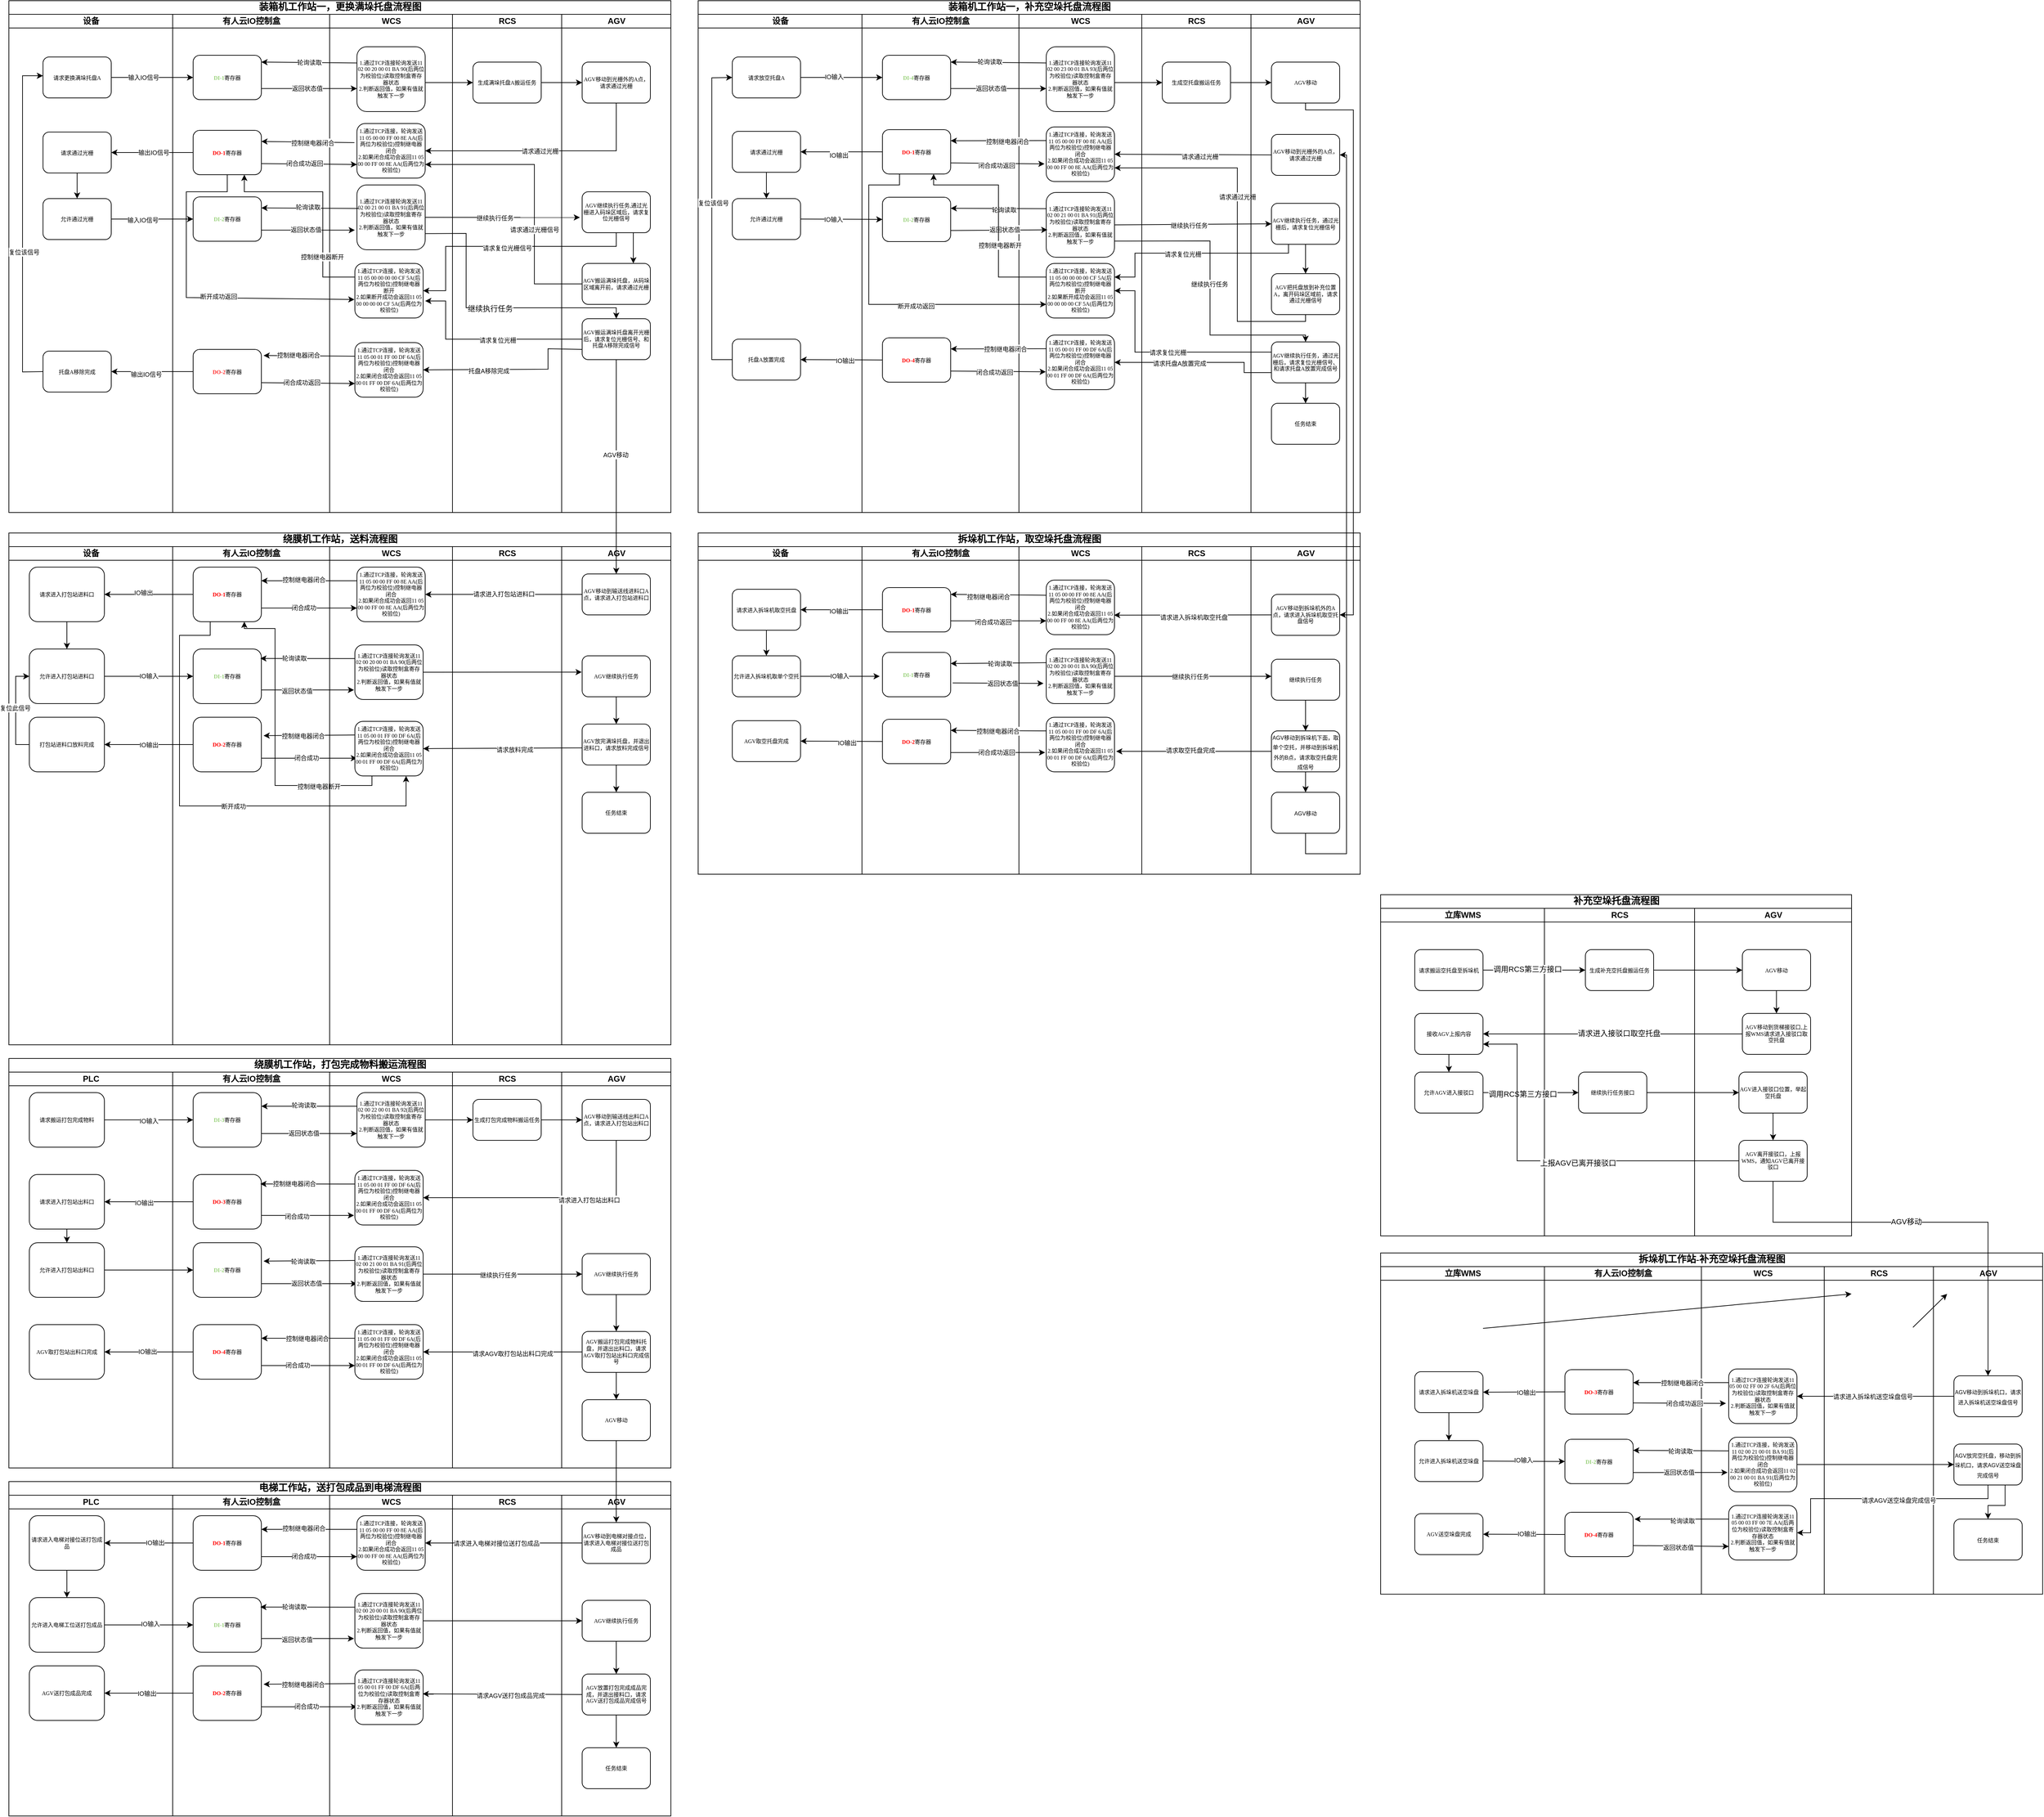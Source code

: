 <mxfile version="22.1.21" type="github">
  <diagram name="Page-1" id="74e2e168-ea6b-b213-b513-2b3c1d86103e">
    <mxGraphModel dx="1395" dy="630" grid="1" gridSize="10" guides="1" tooltips="1" connect="1" arrows="1" fold="1" page="1" pageScale="1" pageWidth="1100" pageHeight="850" background="none" math="0" shadow="0">
      <root>
        <mxCell id="0" />
        <mxCell id="1" parent="0" />
        <mxCell id="77e6c97f196da883-1" value="&lt;font style=&quot;font-size: 14px;&quot;&gt;装箱机工作站一，更换满垛托盘流程图&lt;/font&gt;" style="swimlane;html=1;childLayout=stackLayout;startSize=20;rounded=0;shadow=0;labelBackgroundColor=none;strokeWidth=1;fontFamily=Verdana;fontSize=8;align=center;" parent="1" vertex="1">
          <mxGeometry x="70" y="40" width="970" height="750" as="geometry" />
        </mxCell>
        <mxCell id="77e6c97f196da883-2" value="设备" style="swimlane;html=1;startSize=20;" parent="77e6c97f196da883-1" vertex="1">
          <mxGeometry y="20" width="240" height="730" as="geometry" />
        </mxCell>
        <mxCell id="77e6c97f196da883-8" value="请求更换满垛托盘A" style="rounded=1;whiteSpace=wrap;html=1;shadow=0;labelBackgroundColor=none;strokeWidth=1;fontFamily=Verdana;fontSize=8;align=center;" parent="77e6c97f196da883-2" vertex="1">
          <mxGeometry x="50" y="62.5" width="100" height="60" as="geometry" />
        </mxCell>
        <mxCell id="wt-lyz0hFmrLNddraWR2-9" value="请求通过光栅" style="rounded=1;whiteSpace=wrap;html=1;shadow=0;labelBackgroundColor=none;strokeWidth=1;fontFamily=Verdana;fontSize=8;align=center;" parent="77e6c97f196da883-2" vertex="1">
          <mxGeometry x="50" y="172.5" width="100" height="60" as="geometry" />
        </mxCell>
        <mxCell id="wt-lyz0hFmrLNddraWR2-12" value="允许通过光栅" style="rounded=1;whiteSpace=wrap;html=1;shadow=0;labelBackgroundColor=none;strokeWidth=1;fontFamily=Verdana;fontSize=8;align=center;" parent="77e6c97f196da883-2" vertex="1">
          <mxGeometry x="50" y="270" width="100" height="60" as="geometry" />
        </mxCell>
        <mxCell id="wt-lyz0hFmrLNddraWR2-13" value="" style="endArrow=classic;html=1;rounded=0;exitX=0.5;exitY=1;exitDx=0;exitDy=0;" parent="77e6c97f196da883-2" source="wt-lyz0hFmrLNddraWR2-9" target="wt-lyz0hFmrLNddraWR2-12" edge="1">
          <mxGeometry width="50" height="50" relative="1" as="geometry">
            <mxPoint x="100" y="230" as="sourcePoint" />
            <mxPoint x="150" y="180" as="targetPoint" />
          </mxGeometry>
        </mxCell>
        <mxCell id="wt-lyz0hFmrLNddraWR2-46" value="托盘A移除完成" style="rounded=1;whiteSpace=wrap;html=1;shadow=0;labelBackgroundColor=none;strokeWidth=1;fontFamily=Verdana;fontSize=8;align=center;" parent="77e6c97f196da883-2" vertex="1">
          <mxGeometry x="50" y="493.5" width="100" height="60" as="geometry" />
        </mxCell>
        <mxCell id="wt-lyz0hFmrLNddraWR2-49" value="" style="endArrow=classic;html=1;rounded=0;exitX=0;exitY=0.5;exitDx=0;exitDy=0;" parent="77e6c97f196da883-2" source="wt-lyz0hFmrLNddraWR2-46" edge="1">
          <mxGeometry width="50" height="50" relative="1" as="geometry">
            <mxPoint x="80" y="460" as="sourcePoint" />
            <mxPoint x="50" y="90" as="targetPoint" />
            <Array as="points">
              <mxPoint x="20" y="524" />
              <mxPoint x="20" y="503" />
              <mxPoint x="20" y="90" />
            </Array>
          </mxGeometry>
        </mxCell>
        <mxCell id="GmcG6ujihVQZnx2HNYRI-74" value="&lt;font style=&quot;font-size: 9px;&quot;&gt;复位该信号&lt;/font&gt;" style="edgeLabel;html=1;align=center;verticalAlign=middle;resizable=0;points=[];" parent="wt-lyz0hFmrLNddraWR2-49" vertex="1" connectable="0">
          <mxGeometry x="-0.165" y="-2" relative="1" as="geometry">
            <mxPoint as="offset" />
          </mxGeometry>
        </mxCell>
        <mxCell id="77e6c97f196da883-39" style="edgeStyle=orthogonalEdgeStyle;rounded=1;html=1;labelBackgroundColor=none;startArrow=none;startFill=0;startSize=5;endArrow=classicThin;endFill=1;endSize=5;jettySize=auto;orthogonalLoop=1;strokeWidth=1;fontFamily=Verdana;fontSize=8" parent="77e6c97f196da883-1" edge="1">
          <mxGeometry relative="1" as="geometry">
            <mxPoint x="840" y="690" as="targetPoint" />
          </mxGeometry>
        </mxCell>
        <mxCell id="77e6c97f196da883-40" style="edgeStyle=orthogonalEdgeStyle;rounded=1;html=1;labelBackgroundColor=none;startArrow=none;startFill=0;startSize=5;endArrow=classicThin;endFill=1;endSize=5;jettySize=auto;orthogonalLoop=1;strokeWidth=1;fontFamily=Verdana;fontSize=8" parent="77e6c97f196da883-1" edge="1">
          <mxGeometry relative="1" as="geometry">
            <mxPoint x="940" y="690" as="sourcePoint" />
          </mxGeometry>
        </mxCell>
        <mxCell id="107ba76e4e335f99-2" style="edgeStyle=orthogonalEdgeStyle;rounded=1;html=1;labelBackgroundColor=none;startArrow=none;startFill=0;startSize=5;endArrow=classicThin;endFill=1;endSize=5;jettySize=auto;orthogonalLoop=1;strokeWidth=1;fontFamily=Verdana;fontSize=8" parent="77e6c97f196da883-1" edge="1">
          <mxGeometry relative="1" as="geometry">
            <Array as="points">
              <mxPoint x="660" y="610" />
              <mxPoint x="660" y="550" />
              <mxPoint x="400" y="550" />
            </Array>
            <mxPoint x="500.0" y="610.034" as="targetPoint" />
          </mxGeometry>
        </mxCell>
        <mxCell id="107ba76e4e335f99-3" style="edgeStyle=orthogonalEdgeStyle;rounded=1;html=1;labelBackgroundColor=none;startArrow=none;startFill=0;startSize=5;endArrow=classicThin;endFill=1;endSize=5;jettySize=auto;orthogonalLoop=1;strokeColor=#000000;strokeWidth=1;fontFamily=Verdana;fontSize=8;fontColor=#000000;" parent="77e6c97f196da883-1" edge="1">
          <mxGeometry relative="1" as="geometry">
            <mxPoint x="780.0" y="610" as="targetPoint" />
          </mxGeometry>
        </mxCell>
        <mxCell id="107ba76e4e335f99-4" style="edgeStyle=orthogonalEdgeStyle;rounded=1;html=1;labelBackgroundColor=none;startArrow=none;startFill=0;startSize=5;endArrow=classicThin;endFill=1;endSize=5;jettySize=auto;orthogonalLoop=1;strokeWidth=1;fontFamily=Verdana;fontSize=8" parent="77e6c97f196da883-1" edge="1">
          <mxGeometry relative="1" as="geometry">
            <Array as="points">
              <mxPoint x="660" y="610" />
              <mxPoint x="660" y="550" />
              <mxPoint x="80" y="550" />
            </Array>
            <mxPoint x="80" y="580" as="targetPoint" />
          </mxGeometry>
        </mxCell>
        <mxCell id="107ba76e4e335f99-5" style="edgeStyle=orthogonalEdgeStyle;rounded=1;html=1;labelBackgroundColor=none;startArrow=none;startFill=0;startSize=5;endArrow=classicThin;endFill=1;endSize=5;jettySize=auto;orthogonalLoop=1;strokeWidth=1;fontFamily=Verdana;fontSize=8" parent="77e6c97f196da883-1" edge="1">
          <mxGeometry relative="1" as="geometry">
            <Array as="points">
              <mxPoint x="80" y="650" />
              <mxPoint x="490" y="650" />
              <mxPoint x="490" y="610" />
            </Array>
            <mxPoint x="80" y="640" as="sourcePoint" />
          </mxGeometry>
        </mxCell>
        <mxCell id="107ba76e4e335f99-6" style="edgeStyle=orthogonalEdgeStyle;rounded=1;html=1;labelBackgroundColor=none;startArrow=none;startFill=0;startSize=5;endArrow=classicThin;endFill=1;endSize=5;jettySize=auto;orthogonalLoop=1;strokeWidth=1;fontFamily=Verdana;fontSize=8" parent="77e6c97f196da883-1" edge="1">
          <mxGeometry relative="1" as="geometry">
            <mxPoint x="600.0" y="610" as="sourcePoint" />
          </mxGeometry>
        </mxCell>
        <mxCell id="77e6c97f196da883-3" value="有人云IO控制盒" style="swimlane;html=1;startSize=20;" parent="77e6c97f196da883-1" vertex="1">
          <mxGeometry x="240" y="20" width="230" height="730" as="geometry" />
        </mxCell>
        <mxCell id="77e6c97f196da883-11" value="&lt;b&gt;&lt;font color=&quot;#97d077&quot;&gt;DI-1&lt;/font&gt;&lt;/b&gt;寄存器" style="rounded=1;whiteSpace=wrap;html=1;shadow=0;labelBackgroundColor=none;strokeWidth=1;fontFamily=Verdana;fontSize=8;align=center;" parent="77e6c97f196da883-3" vertex="1">
          <mxGeometry x="30" y="60" width="100" height="65" as="geometry" />
        </mxCell>
        <mxCell id="wt-lyz0hFmrLNddraWR2-4" value="&lt;b&gt;&lt;font color=&quot;#ff0000&quot;&gt;DO-1&lt;/font&gt;&lt;/b&gt;寄存器" style="rounded=1;whiteSpace=wrap;html=1;shadow=0;labelBackgroundColor=none;strokeWidth=1;fontFamily=Verdana;fontSize=8;align=center;" parent="77e6c97f196da883-3" vertex="1">
          <mxGeometry x="30" y="170" width="100" height="65" as="geometry" />
        </mxCell>
        <mxCell id="wt-lyz0hFmrLNddraWR2-14" value="&lt;b&gt;&lt;font color=&quot;#97d077&quot;&gt;DI-2&lt;/font&gt;&lt;/b&gt;寄存器" style="rounded=1;whiteSpace=wrap;html=1;shadow=0;labelBackgroundColor=none;strokeWidth=1;fontFamily=Verdana;fontSize=8;align=center;" parent="77e6c97f196da883-3" vertex="1">
          <mxGeometry x="30" y="267.5" width="100" height="65" as="geometry" />
        </mxCell>
        <mxCell id="wt-lyz0hFmrLNddraWR2-39" value="&lt;b&gt;&lt;font color=&quot;#ff3333&quot;&gt;DO-2&lt;/font&gt;&lt;/b&gt;寄存器" style="rounded=1;whiteSpace=wrap;html=1;shadow=0;labelBackgroundColor=none;strokeWidth=1;fontFamily=Verdana;fontSize=8;align=center;" parent="77e6c97f196da883-3" vertex="1">
          <mxGeometry x="30" y="491" width="100" height="65" as="geometry" />
        </mxCell>
        <mxCell id="77e6c97f196da883-4" value="WCS" style="swimlane;html=1;startSize=20;" parent="77e6c97f196da883-1" vertex="1">
          <mxGeometry x="470" y="20" width="180" height="730" as="geometry" />
        </mxCell>
        <mxCell id="77e6c97f196da883-12" value="1.通过TCP连接轮询发送11 02 00 20 00 01 BA 90(后两位为校验位)读取控制盒寄存器状态&lt;br&gt;2.判断返回值，如果有值就触发下一步" style="rounded=1;whiteSpace=wrap;html=1;shadow=0;labelBackgroundColor=none;strokeWidth=1;fontFamily=Verdana;fontSize=8;align=center;" parent="77e6c97f196da883-4" vertex="1">
          <mxGeometry x="40" y="47.5" width="100" height="95" as="geometry" />
        </mxCell>
        <mxCell id="wt-lyz0hFmrLNddraWR2-1" value="" style="endArrow=classic;html=1;rounded=0;entryX=0;entryY=0.5;entryDx=0;entryDy=0;" parent="77e6c97f196da883-4" target="Ol0tkD3Xc7syeywMOpZY-7" edge="1">
          <mxGeometry width="50" height="50" relative="1" as="geometry">
            <mxPoint x="140" y="100" as="sourcePoint" />
            <mxPoint x="190" y="50" as="targetPoint" />
          </mxGeometry>
        </mxCell>
        <mxCell id="77e6c97f196da883-9" value="1.通过TCP连接，轮询发送11 05 00 00 FF 00 8E AA(后两位为校验位)控制继电器闭合&lt;br&gt;2.如果闭合成功会返回11 05 00 00 FF 00 8E AA(后两位为校验位)" style="rounded=1;whiteSpace=wrap;html=1;shadow=0;labelBackgroundColor=none;strokeWidth=1;fontFamily=Verdana;fontSize=8;align=center;" parent="77e6c97f196da883-4" vertex="1">
          <mxGeometry x="40" y="160" width="100" height="80" as="geometry" />
        </mxCell>
        <mxCell id="wt-lyz0hFmrLNddraWR2-18" value="1.通过TCP连接轮询发送11 02 00 21 00 01 BA 91(后两位为校验位)读取控制盒寄存器状态&lt;br&gt;2.判断返回值，如果有值就触发下一步" style="rounded=1;whiteSpace=wrap;html=1;shadow=0;labelBackgroundColor=none;strokeWidth=1;fontFamily=Verdana;fontSize=8;align=center;" parent="77e6c97f196da883-4" vertex="1">
          <mxGeometry x="40" y="250" width="100" height="95" as="geometry" />
        </mxCell>
        <mxCell id="wt-lyz0hFmrLNddraWR2-27" value="1.通过TCP连接，轮询发送11 05 00 00 00 00 CF 5A(后两位为校验位)控制继电器断开&lt;br&gt;2.如果断开成功会返回11 05 00 00 00 00 CF 5A(后两位为校验位)" style="rounded=1;whiteSpace=wrap;html=1;shadow=0;labelBackgroundColor=none;strokeWidth=1;fontFamily=Verdana;fontSize=8;align=center;" parent="77e6c97f196da883-4" vertex="1">
          <mxGeometry x="37" y="365" width="100" height="80" as="geometry" />
        </mxCell>
        <mxCell id="wt-lyz0hFmrLNddraWR2-38" value="1.通过TCP连接，轮询发送11 05 00 01 FF 00 DF 6A(后两位为校验位)控制继电器闭合&lt;br&gt;2.如果闭合成功会返回11 05 00 01 FF 00 DF 6A(后两位为校验位)" style="rounded=1;whiteSpace=wrap;html=1;shadow=0;labelBackgroundColor=none;strokeWidth=1;fontFamily=Verdana;fontSize=8;align=center;" parent="77e6c97f196da883-4" vertex="1">
          <mxGeometry x="37" y="481" width="100" height="80" as="geometry" />
        </mxCell>
        <mxCell id="77e6c97f196da883-5" value="RCS" style="swimlane;html=1;startSize=20;" parent="77e6c97f196da883-1" vertex="1">
          <mxGeometry x="650" y="20" width="160" height="730" as="geometry" />
        </mxCell>
        <mxCell id="77e6c97f196da883-36" style="edgeStyle=orthogonalEdgeStyle;rounded=1;html=1;labelBackgroundColor=none;startArrow=none;startFill=0;startSize=5;endArrow=classicThin;endFill=1;endSize=5;jettySize=auto;orthogonalLoop=1;strokeWidth=1;fontFamily=Verdana;fontSize=8" parent="77e6c97f196da883-5" edge="1">
          <mxGeometry relative="1" as="geometry">
            <mxPoint x="80.0" y="620" as="sourcePoint" />
          </mxGeometry>
        </mxCell>
        <mxCell id="Ol0tkD3Xc7syeywMOpZY-7" value="生成满垛托盘A搬运任务" style="rounded=1;whiteSpace=wrap;html=1;shadow=0;labelBackgroundColor=none;strokeWidth=1;fontFamily=Verdana;fontSize=8;align=center;" parent="77e6c97f196da883-5" vertex="1">
          <mxGeometry x="30" y="70" width="100" height="60" as="geometry" />
        </mxCell>
        <mxCell id="wt-lyz0hFmrLNddraWR2-2" value="" style="endArrow=classic;html=1;rounded=0;entryX=0;entryY=0.5;entryDx=0;entryDy=0;" parent="77e6c97f196da883-5" target="77e6c97f196da883-15" edge="1">
          <mxGeometry width="50" height="50" relative="1" as="geometry">
            <mxPoint x="130" y="100" as="sourcePoint" />
            <mxPoint x="180" y="50" as="targetPoint" />
          </mxGeometry>
        </mxCell>
        <mxCell id="77e6c97f196da883-6" value="AGV" style="swimlane;html=1;startSize=20;" parent="77e6c97f196da883-1" vertex="1">
          <mxGeometry x="810" y="20" width="160" height="730" as="geometry" />
        </mxCell>
        <mxCell id="77e6c97f196da883-18" value="AGV搬运满垛托盘离开光栅后，请求复位光栅信号、和托盘A移除完成信号" style="rounded=1;whiteSpace=wrap;html=1;shadow=0;labelBackgroundColor=none;strokeWidth=1;fontFamily=Verdana;fontSize=8;align=center;" parent="77e6c97f196da883-6" vertex="1">
          <mxGeometry x="30" y="446" width="100" height="60" as="geometry" />
        </mxCell>
        <mxCell id="77e6c97f196da883-15" value="AGV移动到光栅外的A点，请求通过光栅" style="rounded=1;whiteSpace=wrap;html=1;shadow=0;labelBackgroundColor=none;strokeWidth=1;fontFamily=Verdana;fontSize=8;align=center;" parent="77e6c97f196da883-6" vertex="1">
          <mxGeometry x="30" y="70" width="100" height="60" as="geometry" />
        </mxCell>
        <mxCell id="wt-lyz0hFmrLNddraWR2-24" value="AGV继续执行任务,通过光栅进入码垛区域后，请求复位光栅信号" style="rounded=1;whiteSpace=wrap;html=1;shadow=0;labelBackgroundColor=none;strokeWidth=1;fontFamily=Verdana;fontSize=8;align=center;" parent="77e6c97f196da883-6" vertex="1">
          <mxGeometry x="30" y="260" width="100" height="60" as="geometry" />
        </mxCell>
        <mxCell id="o6RqycrPht0BUuuxI5oy-146" value="AGV搬运满垛托盘，从码垛区域离开前，请求通过光栅" style="rounded=1;whiteSpace=wrap;html=1;shadow=0;labelBackgroundColor=none;strokeWidth=1;fontFamily=Verdana;fontSize=8;align=center;" parent="77e6c97f196da883-6" vertex="1">
          <mxGeometry x="30" y="365" width="100" height="60" as="geometry" />
        </mxCell>
        <mxCell id="o6RqycrPht0BUuuxI5oy-149" value="" style="endArrow=classic;html=1;rounded=0;exitX=0.75;exitY=1;exitDx=0;exitDy=0;entryX=0.75;entryY=0;entryDx=0;entryDy=0;" parent="77e6c97f196da883-6" source="wt-lyz0hFmrLNddraWR2-24" target="o6RqycrPht0BUuuxI5oy-146" edge="1">
          <mxGeometry width="50" height="50" relative="1" as="geometry">
            <mxPoint x="110" y="310" as="sourcePoint" />
            <mxPoint x="160" y="260" as="targetPoint" />
          </mxGeometry>
        </mxCell>
        <mxCell id="Ol0tkD3Xc7syeywMOpZY-2" value="" style="endArrow=classic;html=1;rounded=0;exitX=0;exitY=0.25;exitDx=0;exitDy=0;" parent="77e6c97f196da883-1" source="77e6c97f196da883-12" edge="1">
          <mxGeometry width="50" height="50" relative="1" as="geometry">
            <mxPoint x="480" y="90" as="sourcePoint" />
            <mxPoint x="370" y="90" as="targetPoint" />
          </mxGeometry>
        </mxCell>
        <mxCell id="GmcG6ujihVQZnx2HNYRI-79" value="&lt;font style=&quot;font-size: 9px;&quot;&gt;轮询读取&lt;/font&gt;" style="edgeLabel;html=1;align=center;verticalAlign=middle;resizable=0;points=[];" parent="Ol0tkD3Xc7syeywMOpZY-2" vertex="1" connectable="0">
          <mxGeometry x="-0.002" y="-1" relative="1" as="geometry">
            <mxPoint as="offset" />
          </mxGeometry>
        </mxCell>
        <mxCell id="Ol0tkD3Xc7syeywMOpZY-3" value="" style="endArrow=classic;html=1;rounded=0;entryX=0;entryY=0.645;entryDx=0;entryDy=0;exitX=1;exitY=0.75;exitDx=0;exitDy=0;entryPerimeter=0;" parent="77e6c97f196da883-1" source="77e6c97f196da883-11" target="77e6c97f196da883-12" edge="1">
          <mxGeometry width="50" height="50" relative="1" as="geometry">
            <mxPoint x="350" y="140" as="sourcePoint" />
            <mxPoint x="400" y="90" as="targetPoint" />
          </mxGeometry>
        </mxCell>
        <mxCell id="GmcG6ujihVQZnx2HNYRI-80" value="&lt;font style=&quot;font-size: 9px;&quot;&gt;返回状态值&lt;/font&gt;" style="edgeLabel;html=1;align=center;verticalAlign=middle;resizable=0;points=[];" parent="Ol0tkD3Xc7syeywMOpZY-3" vertex="1" connectable="0">
          <mxGeometry x="-0.047" y="1" relative="1" as="geometry">
            <mxPoint as="offset" />
          </mxGeometry>
        </mxCell>
        <mxCell id="Ol0tkD3Xc7syeywMOpZY-6" value="" style="endArrow=classic;html=1;rounded=0;exitX=1;exitY=0.5;exitDx=0;exitDy=0;entryX=0;entryY=0.5;entryDx=0;entryDy=0;" parent="77e6c97f196da883-1" source="77e6c97f196da883-8" target="77e6c97f196da883-11" edge="1">
          <mxGeometry width="50" height="50" relative="1" as="geometry">
            <mxPoint x="150" y="120" as="sourcePoint" />
            <mxPoint x="200" y="70" as="targetPoint" />
          </mxGeometry>
        </mxCell>
        <mxCell id="GmcG6ujihVQZnx2HNYRI-73" value="&lt;font style=&quot;font-size: 9px;&quot;&gt;输入IO信号&lt;/font&gt;" style="edgeLabel;html=1;align=center;verticalAlign=middle;resizable=0;points=[];" parent="Ol0tkD3Xc7syeywMOpZY-6" vertex="1" connectable="0">
          <mxGeometry x="-0.222" y="1" relative="1" as="geometry">
            <mxPoint as="offset" />
          </mxGeometry>
        </mxCell>
        <mxCell id="wt-lyz0hFmrLNddraWR2-3" value="" style="endArrow=classic;html=1;rounded=0;exitX=0.5;exitY=1;exitDx=0;exitDy=0;entryX=1;entryY=0.5;entryDx=0;entryDy=0;" parent="77e6c97f196da883-1" source="77e6c97f196da883-15" target="77e6c97f196da883-9" edge="1">
          <mxGeometry width="50" height="50" relative="1" as="geometry">
            <mxPoint x="570" y="260" as="sourcePoint" />
            <mxPoint x="620" y="210" as="targetPoint" />
            <Array as="points">
              <mxPoint x="890" y="220" />
            </Array>
          </mxGeometry>
        </mxCell>
        <mxCell id="GmcG6ujihVQZnx2HNYRI-89" value="&lt;font style=&quot;font-size: 9px;&quot;&gt;请求通过光栅&lt;/font&gt;" style="edgeLabel;html=1;align=center;verticalAlign=middle;resizable=0;points=[];" parent="wt-lyz0hFmrLNddraWR2-3" vertex="1" connectable="0">
          <mxGeometry x="0.043" relative="1" as="geometry">
            <mxPoint as="offset" />
          </mxGeometry>
        </mxCell>
        <mxCell id="wt-lyz0hFmrLNddraWR2-5" value="" style="endArrow=classic;html=1;rounded=0;exitX=-0.037;exitY=0.35;exitDx=0;exitDy=0;entryX=1;entryY=0.25;entryDx=0;entryDy=0;exitPerimeter=0;" parent="77e6c97f196da883-1" source="77e6c97f196da883-9" target="wt-lyz0hFmrLNddraWR2-4" edge="1">
          <mxGeometry width="50" height="50" relative="1" as="geometry">
            <mxPoint x="420" y="190" as="sourcePoint" />
            <mxPoint x="470" y="140" as="targetPoint" />
          </mxGeometry>
        </mxCell>
        <mxCell id="GmcG6ujihVQZnx2HNYRI-81" value="&lt;font style=&quot;font-size: 9px;&quot;&gt;控制继电器闭合&lt;/font&gt;" style="edgeLabel;html=1;align=center;verticalAlign=middle;resizable=0;points=[];" parent="wt-lyz0hFmrLNddraWR2-5" vertex="1" connectable="0">
          <mxGeometry x="-0.09" y="1" relative="1" as="geometry">
            <mxPoint as="offset" />
          </mxGeometry>
        </mxCell>
        <mxCell id="wt-lyz0hFmrLNddraWR2-6" value="" style="endArrow=classic;html=1;rounded=0;exitX=1;exitY=0.75;exitDx=0;exitDy=0;entryX=0;entryY=0.75;entryDx=0;entryDy=0;" parent="77e6c97f196da883-1" source="wt-lyz0hFmrLNddraWR2-4" target="77e6c97f196da883-9" edge="1">
          <mxGeometry width="50" height="50" relative="1" as="geometry">
            <mxPoint x="370" y="240" as="sourcePoint" />
            <mxPoint x="420" y="190" as="targetPoint" />
          </mxGeometry>
        </mxCell>
        <mxCell id="GmcG6ujihVQZnx2HNYRI-82" value="&lt;font style=&quot;font-size: 9px;&quot;&gt;闭合成功返回&lt;/font&gt;" style="edgeLabel;html=1;align=center;verticalAlign=middle;resizable=0;points=[];" parent="wt-lyz0hFmrLNddraWR2-6" vertex="1" connectable="0">
          <mxGeometry x="-0.097" y="2" relative="1" as="geometry">
            <mxPoint as="offset" />
          </mxGeometry>
        </mxCell>
        <mxCell id="wt-lyz0hFmrLNddraWR2-10" value="" style="endArrow=classic;html=1;rounded=0;exitX=0;exitY=0.5;exitDx=0;exitDy=0;entryX=1;entryY=0.5;entryDx=0;entryDy=0;" parent="77e6c97f196da883-1" source="wt-lyz0hFmrLNddraWR2-4" target="wt-lyz0hFmrLNddraWR2-9" edge="1">
          <mxGeometry width="50" height="50" relative="1" as="geometry">
            <mxPoint x="170" y="230" as="sourcePoint" />
            <mxPoint x="220" y="180" as="targetPoint" />
          </mxGeometry>
        </mxCell>
        <mxCell id="GmcG6ujihVQZnx2HNYRI-76" value="&lt;font style=&quot;font-size: 9px;&quot;&gt;输出IO信号&lt;/font&gt;" style="edgeLabel;html=1;align=center;verticalAlign=middle;resizable=0;points=[];" parent="wt-lyz0hFmrLNddraWR2-10" vertex="1" connectable="0">
          <mxGeometry x="-0.031" y="-1" relative="1" as="geometry">
            <mxPoint as="offset" />
          </mxGeometry>
        </mxCell>
        <mxCell id="wt-lyz0hFmrLNddraWR2-15" value="" style="endArrow=classic;html=1;rounded=0;exitX=1;exitY=0.5;exitDx=0;exitDy=0;entryX=0;entryY=0.5;entryDx=0;entryDy=0;" parent="77e6c97f196da883-1" source="wt-lyz0hFmrLNddraWR2-12" target="wt-lyz0hFmrLNddraWR2-14" edge="1">
          <mxGeometry width="50" height="50" relative="1" as="geometry">
            <mxPoint x="160" y="123" as="sourcePoint" />
            <mxPoint x="280" y="123" as="targetPoint" />
          </mxGeometry>
        </mxCell>
        <mxCell id="GmcG6ujihVQZnx2HNYRI-77" value="&lt;font style=&quot;font-size: 9px;&quot;&gt;输入IO信号&lt;/font&gt;" style="edgeLabel;html=1;align=center;verticalAlign=middle;resizable=0;points=[];" parent="wt-lyz0hFmrLNddraWR2-15" vertex="1" connectable="0">
          <mxGeometry x="-0.245" y="-1" relative="1" as="geometry">
            <mxPoint as="offset" />
          </mxGeometry>
        </mxCell>
        <mxCell id="wt-lyz0hFmrLNddraWR2-19" value="" style="endArrow=classic;html=1;rounded=0;exitX=0.026;exitY=0.363;exitDx=0;exitDy=0;entryX=1;entryY=0.25;entryDx=0;entryDy=0;exitPerimeter=0;" parent="77e6c97f196da883-1" source="wt-lyz0hFmrLNddraWR2-18" target="wt-lyz0hFmrLNddraWR2-14" edge="1">
          <mxGeometry width="50" height="50" relative="1" as="geometry">
            <mxPoint x="430" y="300" as="sourcePoint" />
            <mxPoint x="480" y="250" as="targetPoint" />
          </mxGeometry>
        </mxCell>
        <mxCell id="GmcG6ujihVQZnx2HNYRI-83" value="&lt;font style=&quot;font-size: 9px;&quot;&gt;轮询读取&lt;/font&gt;" style="edgeLabel;html=1;align=center;verticalAlign=middle;resizable=0;points=[];" parent="wt-lyz0hFmrLNddraWR2-19" vertex="1" connectable="0">
          <mxGeometry x="0.055" y="-2" relative="1" as="geometry">
            <mxPoint as="offset" />
          </mxGeometry>
        </mxCell>
        <mxCell id="wt-lyz0hFmrLNddraWR2-20" value="" style="endArrow=classic;html=1;rounded=0;exitX=1;exitY=0.75;exitDx=0;exitDy=0;entryX=-0.03;entryY=0.697;entryDx=0;entryDy=0;entryPerimeter=0;" parent="77e6c97f196da883-1" source="wt-lyz0hFmrLNddraWR2-14" target="wt-lyz0hFmrLNddraWR2-18" edge="1">
          <mxGeometry width="50" height="50" relative="1" as="geometry">
            <mxPoint x="410" y="340" as="sourcePoint" />
            <mxPoint x="460" y="290" as="targetPoint" />
          </mxGeometry>
        </mxCell>
        <mxCell id="GmcG6ujihVQZnx2HNYRI-84" value="&lt;font style=&quot;font-size: 9px;&quot;&gt;返回状态值&lt;/font&gt;" style="edgeLabel;html=1;align=center;verticalAlign=middle;resizable=0;points=[];" parent="wt-lyz0hFmrLNddraWR2-20" vertex="1" connectable="0">
          <mxGeometry x="-0.057" y="1" relative="1" as="geometry">
            <mxPoint as="offset" />
          </mxGeometry>
        </mxCell>
        <mxCell id="wt-lyz0hFmrLNddraWR2-25" value="" style="endArrow=classic;html=1;rounded=0;exitX=1;exitY=0.5;exitDx=0;exitDy=0;entryX=-0.033;entryY=0.627;entryDx=0;entryDy=0;entryPerimeter=0;" parent="77e6c97f196da883-1" source="wt-lyz0hFmrLNddraWR2-18" target="wt-lyz0hFmrLNddraWR2-24" edge="1">
          <mxGeometry width="50" height="50" relative="1" as="geometry">
            <mxPoint x="680" y="320" as="sourcePoint" />
            <mxPoint x="830" y="318" as="targetPoint" />
          </mxGeometry>
        </mxCell>
        <mxCell id="o6RqycrPht0BUuuxI5oy-152" value="&lt;font style=&quot;font-size: 9px;&quot;&gt;继续执行任务&lt;/font&gt;" style="edgeLabel;html=1;align=center;verticalAlign=middle;resizable=0;points=[];" parent="wt-lyz0hFmrLNddraWR2-25" vertex="1" connectable="0">
          <mxGeometry x="-0.101" relative="1" as="geometry">
            <mxPoint as="offset" />
          </mxGeometry>
        </mxCell>
        <mxCell id="wt-lyz0hFmrLNddraWR2-28" value="" style="endArrow=classic;html=1;rounded=0;exitX=0;exitY=0.5;exitDx=0;exitDy=0;" parent="77e6c97f196da883-1" source="77e6c97f196da883-18" edge="1">
          <mxGeometry width="50" height="50" relative="1" as="geometry">
            <mxPoint x="770" y="554" as="sourcePoint" />
            <mxPoint x="610" y="440" as="targetPoint" />
            <Array as="points">
              <mxPoint x="640" y="496" />
              <mxPoint x="640" y="440" />
            </Array>
          </mxGeometry>
        </mxCell>
        <mxCell id="GmcG6ujihVQZnx2HNYRI-90" value="&lt;font style=&quot;font-size: 9px;&quot;&gt;请求复位光栅&lt;/font&gt;" style="edgeLabel;html=1;align=center;verticalAlign=middle;resizable=0;points=[];" parent="wt-lyz0hFmrLNddraWR2-28" vertex="1" connectable="0">
          <mxGeometry x="-0.132" y="1" relative="1" as="geometry">
            <mxPoint as="offset" />
          </mxGeometry>
        </mxCell>
        <mxCell id="wt-lyz0hFmrLNddraWR2-30" value="" style="endArrow=classic;html=1;rounded=0;exitX=0;exitY=0.25;exitDx=0;exitDy=0;entryX=0.75;entryY=1;entryDx=0;entryDy=0;" parent="77e6c97f196da883-1" source="wt-lyz0hFmrLNddraWR2-27" target="wt-lyz0hFmrLNddraWR2-4" edge="1">
          <mxGeometry width="50" height="50" relative="1" as="geometry">
            <mxPoint x="420" y="410" as="sourcePoint" />
            <mxPoint x="370.0" y="401.25" as="targetPoint" />
            <Array as="points">
              <mxPoint x="460" y="405" />
              <mxPoint x="460" y="280" />
              <mxPoint x="400" y="280" />
              <mxPoint x="345" y="280" />
            </Array>
          </mxGeometry>
        </mxCell>
        <mxCell id="GmcG6ujihVQZnx2HNYRI-85" value="&lt;font style=&quot;font-size: 9px;&quot;&gt;控制继电器断开&lt;/font&gt;" style="edgeLabel;html=1;align=center;verticalAlign=middle;resizable=0;points=[];" parent="wt-lyz0hFmrLNddraWR2-30" vertex="1" connectable="0">
          <mxGeometry x="-0.078" y="1" relative="1" as="geometry">
            <mxPoint y="67" as="offset" />
          </mxGeometry>
        </mxCell>
        <mxCell id="wt-lyz0hFmrLNddraWR2-31" value="" style="endArrow=classic;html=1;rounded=0;exitX=0.5;exitY=1;exitDx=0;exitDy=0;entryX=-0.007;entryY=0.661;entryDx=0;entryDy=0;entryPerimeter=0;" parent="77e6c97f196da883-1" source="wt-lyz0hFmrLNddraWR2-4" target="wt-lyz0hFmrLNddraWR2-27" edge="1">
          <mxGeometry width="50" height="50" relative="1" as="geometry">
            <mxPoint x="370.0" y="433.75" as="sourcePoint" />
            <mxPoint x="440" y="380" as="targetPoint" />
            <Array as="points">
              <mxPoint x="320" y="280" />
              <mxPoint x="260" y="280" />
              <mxPoint x="260" y="435" />
            </Array>
          </mxGeometry>
        </mxCell>
        <mxCell id="GmcG6ujihVQZnx2HNYRI-86" value="&lt;font style=&quot;font-size: 9px;&quot;&gt;断开成功返回&lt;/font&gt;" style="edgeLabel;html=1;align=center;verticalAlign=middle;resizable=0;points=[];" parent="wt-lyz0hFmrLNddraWR2-31" vertex="1" connectable="0">
          <mxGeometry x="0.18" y="3" relative="1" as="geometry">
            <mxPoint as="offset" />
          </mxGeometry>
        </mxCell>
        <mxCell id="wt-lyz0hFmrLNddraWR2-40" value="" style="endArrow=classic;html=1;rounded=0;exitX=0;exitY=0.75;exitDx=0;exitDy=0;entryX=1;entryY=0.5;entryDx=0;entryDy=0;" parent="77e6c97f196da883-1" source="77e6c97f196da883-18" target="wt-lyz0hFmrLNddraWR2-38" edge="1">
          <mxGeometry width="50" height="50" relative="1" as="geometry">
            <mxPoint x="710" y="634" as="sourcePoint" />
            <mxPoint x="760" y="584" as="targetPoint" />
            <Array as="points">
              <mxPoint x="790" y="510" />
              <mxPoint x="790" y="540" />
            </Array>
          </mxGeometry>
        </mxCell>
        <mxCell id="GmcG6ujihVQZnx2HNYRI-91" value="&lt;font style=&quot;font-size: 9px;&quot;&gt;托盘A移除完成&lt;/font&gt;" style="edgeLabel;html=1;align=center;verticalAlign=middle;resizable=0;points=[];" parent="wt-lyz0hFmrLNddraWR2-40" vertex="1" connectable="0">
          <mxGeometry x="0.27" y="1" relative="1" as="geometry">
            <mxPoint as="offset" />
          </mxGeometry>
        </mxCell>
        <mxCell id="wt-lyz0hFmrLNddraWR2-42" value="" style="endArrow=classic;html=1;rounded=0;exitX=0;exitY=0.25;exitDx=0;exitDy=0;entryX=1.032;entryY=0.138;entryDx=0;entryDy=0;entryPerimeter=0;" parent="77e6c97f196da883-1" source="wt-lyz0hFmrLNddraWR2-38" target="wt-lyz0hFmrLNddraWR2-39" edge="1">
          <mxGeometry width="50" height="50" relative="1" as="geometry">
            <mxPoint x="410" y="664" as="sourcePoint" />
            <mxPoint x="460" y="614" as="targetPoint" />
          </mxGeometry>
        </mxCell>
        <mxCell id="GmcG6ujihVQZnx2HNYRI-87" value="&lt;font style=&quot;font-size: 9px;&quot;&gt;控制继电器闭合&lt;/font&gt;" style="edgeLabel;html=1;align=center;verticalAlign=middle;resizable=0;points=[];" parent="wt-lyz0hFmrLNddraWR2-42" vertex="1" connectable="0">
          <mxGeometry x="0.237" y="-2" relative="1" as="geometry">
            <mxPoint as="offset" />
          </mxGeometry>
        </mxCell>
        <mxCell id="wt-lyz0hFmrLNddraWR2-43" value="" style="endArrow=classic;html=1;rounded=0;exitX=1;exitY=0.75;exitDx=0;exitDy=0;entryX=0;entryY=0.75;entryDx=0;entryDy=0;" parent="77e6c97f196da883-1" source="wt-lyz0hFmrLNddraWR2-39" target="wt-lyz0hFmrLNddraWR2-38" edge="1">
          <mxGeometry width="50" height="50" relative="1" as="geometry">
            <mxPoint x="410" y="704" as="sourcePoint" />
            <mxPoint x="460" y="654" as="targetPoint" />
          </mxGeometry>
        </mxCell>
        <mxCell id="GmcG6ujihVQZnx2HNYRI-88" value="&lt;font style=&quot;font-size: 9px;&quot;&gt;闭合成功返回&lt;/font&gt;" style="edgeLabel;html=1;align=center;verticalAlign=middle;resizable=0;points=[];" parent="wt-lyz0hFmrLNddraWR2-43" vertex="1" connectable="0">
          <mxGeometry x="-0.138" y="2" relative="1" as="geometry">
            <mxPoint as="offset" />
          </mxGeometry>
        </mxCell>
        <mxCell id="wt-lyz0hFmrLNddraWR2-47" value="" style="endArrow=classic;html=1;rounded=0;exitX=0;exitY=0.5;exitDx=0;exitDy=0;entryX=1;entryY=0.5;entryDx=0;entryDy=0;" parent="77e6c97f196da883-1" source="wt-lyz0hFmrLNddraWR2-39" target="wt-lyz0hFmrLNddraWR2-46" edge="1">
          <mxGeometry width="50" height="50" relative="1" as="geometry">
            <mxPoint x="200" y="674" as="sourcePoint" />
            <mxPoint x="250" y="624" as="targetPoint" />
          </mxGeometry>
        </mxCell>
        <mxCell id="GmcG6ujihVQZnx2HNYRI-78" value="&lt;font style=&quot;font-size: 9px;&quot;&gt;输出IO信号&lt;/font&gt;" style="edgeLabel;html=1;align=center;verticalAlign=middle;resizable=0;points=[];" parent="wt-lyz0hFmrLNddraWR2-47" vertex="1" connectable="0">
          <mxGeometry x="0.153" y="3" relative="1" as="geometry">
            <mxPoint as="offset" />
          </mxGeometry>
        </mxCell>
        <mxCell id="o6RqycrPht0BUuuxI5oy-147" value="" style="endArrow=classic;html=1;rounded=0;exitX=0.5;exitY=1;exitDx=0;exitDy=0;entryX=1;entryY=0.5;entryDx=0;entryDy=0;" parent="77e6c97f196da883-1" source="wt-lyz0hFmrLNddraWR2-24" target="wt-lyz0hFmrLNddraWR2-27" edge="1">
          <mxGeometry width="50" height="50" relative="1" as="geometry">
            <mxPoint x="880" y="330" as="sourcePoint" />
            <mxPoint x="930" y="280" as="targetPoint" />
            <Array as="points">
              <mxPoint x="890" y="360" />
              <mxPoint x="640" y="360" />
              <mxPoint x="640" y="425" />
            </Array>
          </mxGeometry>
        </mxCell>
        <mxCell id="o6RqycrPht0BUuuxI5oy-148" value="&lt;font style=&quot;font-size: 9px;&quot;&gt;请求复位光栅信号&lt;/font&gt;" style="edgeLabel;html=1;align=center;verticalAlign=middle;resizable=0;points=[];" parent="o6RqycrPht0BUuuxI5oy-147" vertex="1" connectable="0">
          <mxGeometry x="-0.02" y="2" relative="1" as="geometry">
            <mxPoint as="offset" />
          </mxGeometry>
        </mxCell>
        <mxCell id="o6RqycrPht0BUuuxI5oy-150" value="" style="endArrow=classic;html=1;rounded=0;exitX=0;exitY=0.5;exitDx=0;exitDy=0;entryX=1;entryY=0.75;entryDx=0;entryDy=0;" parent="77e6c97f196da883-1" source="o6RqycrPht0BUuuxI5oy-146" target="77e6c97f196da883-9" edge="1">
          <mxGeometry width="50" height="50" relative="1" as="geometry">
            <mxPoint x="760" y="420" as="sourcePoint" />
            <mxPoint x="810" y="370" as="targetPoint" />
            <Array as="points">
              <mxPoint x="770" y="415" />
              <mxPoint x="770" y="240" />
            </Array>
          </mxGeometry>
        </mxCell>
        <mxCell id="o6RqycrPht0BUuuxI5oy-151" value="&lt;font style=&quot;font-size: 9px;&quot;&gt;请求通过光栅信号&lt;/font&gt;" style="edgeLabel;html=1;align=center;verticalAlign=middle;resizable=0;points=[];" parent="o6RqycrPht0BUuuxI5oy-150" vertex="1" connectable="0">
          <mxGeometry x="-0.256" relative="1" as="geometry">
            <mxPoint as="offset" />
          </mxGeometry>
        </mxCell>
        <mxCell id="o6RqycrPht0BUuuxI5oy-153" value="" style="endArrow=classic;html=1;rounded=0;exitX=1;exitY=0.75;exitDx=0;exitDy=0;entryX=0.5;entryY=0;entryDx=0;entryDy=0;" parent="77e6c97f196da883-1" source="wt-lyz0hFmrLNddraWR2-18" target="77e6c97f196da883-18" edge="1">
          <mxGeometry width="50" height="50" relative="1" as="geometry">
            <mxPoint x="710" y="430" as="sourcePoint" />
            <mxPoint x="760" y="380" as="targetPoint" />
            <Array as="points">
              <mxPoint x="670" y="341" />
              <mxPoint x="670" y="450" />
              <mxPoint x="890" y="450" />
            </Array>
          </mxGeometry>
        </mxCell>
        <mxCell id="o6RqycrPht0BUuuxI5oy-154" value="继续执行任务" style="edgeLabel;html=1;align=center;verticalAlign=middle;resizable=0;points=[];" parent="o6RqycrPht0BUuuxI5oy-153" vertex="1" connectable="0">
          <mxGeometry x="0.008" y="-1" relative="1" as="geometry">
            <mxPoint as="offset" />
          </mxGeometry>
        </mxCell>
        <mxCell id="wt-lyz0hFmrLNddraWR2-51" value="&lt;font style=&quot;font-size: 14px;&quot;&gt;绕膜机工作站，送料流程图&lt;/font&gt;" style="swimlane;html=1;childLayout=stackLayout;startSize=20;rounded=0;shadow=0;labelBackgroundColor=none;strokeWidth=1;fontFamily=Verdana;fontSize=8;align=center;" parent="1" vertex="1">
          <mxGeometry x="70" y="820" width="970" height="750" as="geometry" />
        </mxCell>
        <mxCell id="wt-lyz0hFmrLNddraWR2-52" value="设备" style="swimlane;html=1;startSize=20;" parent="wt-lyz0hFmrLNddraWR2-51" vertex="1">
          <mxGeometry y="20" width="240" height="730" as="geometry" />
        </mxCell>
        <mxCell id="wt-lyz0hFmrLNddraWR2-132" value="请求进入打包站进料口" style="rounded=1;whiteSpace=wrap;html=1;shadow=0;labelBackgroundColor=none;strokeWidth=1;fontFamily=Verdana;fontSize=8;align=center;" parent="wt-lyz0hFmrLNddraWR2-52" vertex="1">
          <mxGeometry x="30" y="30" width="110" height="80" as="geometry" />
        </mxCell>
        <mxCell id="wt-lyz0hFmrLNddraWR2-137" value="允许进入打包站进料口" style="rounded=1;whiteSpace=wrap;html=1;shadow=0;labelBackgroundColor=none;strokeWidth=1;fontFamily=Verdana;fontSize=8;align=center;" parent="wt-lyz0hFmrLNddraWR2-52" vertex="1">
          <mxGeometry x="30" y="150" width="110" height="80" as="geometry" />
        </mxCell>
        <mxCell id="wt-lyz0hFmrLNddraWR2-139" value="" style="endArrow=classic;html=1;rounded=0;exitX=0.5;exitY=1;exitDx=0;exitDy=0;entryX=0.5;entryY=0;entryDx=0;entryDy=0;" parent="wt-lyz0hFmrLNddraWR2-52" source="wt-lyz0hFmrLNddraWR2-132" target="wt-lyz0hFmrLNddraWR2-137" edge="1">
          <mxGeometry width="50" height="50" relative="1" as="geometry">
            <mxPoint x="90" y="100" as="sourcePoint" />
            <mxPoint x="140" y="50" as="targetPoint" />
          </mxGeometry>
        </mxCell>
        <mxCell id="wt-lyz0hFmrLNddraWR2-158" value="打包站进料口放料完成" style="rounded=1;whiteSpace=wrap;html=1;shadow=0;labelBackgroundColor=none;strokeWidth=1;fontFamily=Verdana;fontSize=8;align=center;" parent="wt-lyz0hFmrLNddraWR2-52" vertex="1">
          <mxGeometry x="30" y="250" width="110" height="80" as="geometry" />
        </mxCell>
        <mxCell id="wt-lyz0hFmrLNddraWR2-161" value="" style="endArrow=classic;html=1;rounded=0;exitX=0;exitY=0.5;exitDx=0;exitDy=0;entryX=0;entryY=0.5;entryDx=0;entryDy=0;" parent="wt-lyz0hFmrLNddraWR2-52" source="wt-lyz0hFmrLNddraWR2-158" target="wt-lyz0hFmrLNddraWR2-137" edge="1">
          <mxGeometry width="50" height="50" relative="1" as="geometry">
            <mxPoint x="120" y="400" as="sourcePoint" />
            <mxPoint x="170" y="350" as="targetPoint" />
            <Array as="points">
              <mxPoint x="10" y="290" />
              <mxPoint x="10" y="190" />
            </Array>
          </mxGeometry>
        </mxCell>
        <mxCell id="GmcG6ujihVQZnx2HNYRI-93" value="&lt;font style=&quot;font-size: 9px;&quot;&gt;复位此信号&lt;/font&gt;" style="edgeLabel;html=1;align=center;verticalAlign=middle;resizable=0;points=[];" parent="wt-lyz0hFmrLNddraWR2-161" vertex="1" connectable="0">
          <mxGeometry x="0.054" y="1" relative="1" as="geometry">
            <mxPoint as="offset" />
          </mxGeometry>
        </mxCell>
        <mxCell id="wt-lyz0hFmrLNddraWR2-64" style="edgeStyle=orthogonalEdgeStyle;rounded=1;html=1;labelBackgroundColor=none;startArrow=none;startFill=0;startSize=5;endArrow=classicThin;endFill=1;endSize=5;jettySize=auto;orthogonalLoop=1;strokeWidth=1;fontFamily=Verdana;fontSize=8" parent="wt-lyz0hFmrLNddraWR2-51" edge="1">
          <mxGeometry relative="1" as="geometry">
            <mxPoint x="840" y="690" as="targetPoint" />
          </mxGeometry>
        </mxCell>
        <mxCell id="wt-lyz0hFmrLNddraWR2-65" style="edgeStyle=orthogonalEdgeStyle;rounded=1;html=1;labelBackgroundColor=none;startArrow=none;startFill=0;startSize=5;endArrow=classicThin;endFill=1;endSize=5;jettySize=auto;orthogonalLoop=1;strokeWidth=1;fontFamily=Verdana;fontSize=8" parent="wt-lyz0hFmrLNddraWR2-51" edge="1">
          <mxGeometry relative="1" as="geometry">
            <mxPoint x="940" y="690" as="sourcePoint" />
          </mxGeometry>
        </mxCell>
        <mxCell id="wt-lyz0hFmrLNddraWR2-66" style="edgeStyle=orthogonalEdgeStyle;rounded=1;html=1;labelBackgroundColor=none;startArrow=none;startFill=0;startSize=5;endArrow=classicThin;endFill=1;endSize=5;jettySize=auto;orthogonalLoop=1;strokeWidth=1;fontFamily=Verdana;fontSize=8" parent="wt-lyz0hFmrLNddraWR2-51" edge="1">
          <mxGeometry relative="1" as="geometry">
            <Array as="points">
              <mxPoint x="660" y="610" />
              <mxPoint x="660" y="550" />
              <mxPoint x="400" y="550" />
            </Array>
            <mxPoint x="500.0" y="610.034" as="targetPoint" />
          </mxGeometry>
        </mxCell>
        <mxCell id="wt-lyz0hFmrLNddraWR2-67" style="edgeStyle=orthogonalEdgeStyle;rounded=1;html=1;labelBackgroundColor=none;startArrow=none;startFill=0;startSize=5;endArrow=classicThin;endFill=1;endSize=5;jettySize=auto;orthogonalLoop=1;strokeColor=#000000;strokeWidth=1;fontFamily=Verdana;fontSize=8;fontColor=#000000;" parent="wt-lyz0hFmrLNddraWR2-51" edge="1">
          <mxGeometry relative="1" as="geometry">
            <mxPoint x="780.0" y="610" as="targetPoint" />
          </mxGeometry>
        </mxCell>
        <mxCell id="wt-lyz0hFmrLNddraWR2-68" style="edgeStyle=orthogonalEdgeStyle;rounded=1;html=1;labelBackgroundColor=none;startArrow=none;startFill=0;startSize=5;endArrow=classicThin;endFill=1;endSize=5;jettySize=auto;orthogonalLoop=1;strokeWidth=1;fontFamily=Verdana;fontSize=8" parent="wt-lyz0hFmrLNddraWR2-51" edge="1">
          <mxGeometry relative="1" as="geometry">
            <Array as="points">
              <mxPoint x="660" y="610" />
              <mxPoint x="660" y="550" />
              <mxPoint x="80" y="550" />
            </Array>
            <mxPoint x="80" y="580" as="targetPoint" />
          </mxGeometry>
        </mxCell>
        <mxCell id="wt-lyz0hFmrLNddraWR2-69" style="edgeStyle=orthogonalEdgeStyle;rounded=1;html=1;labelBackgroundColor=none;startArrow=none;startFill=0;startSize=5;endArrow=classicThin;endFill=1;endSize=5;jettySize=auto;orthogonalLoop=1;strokeWidth=1;fontFamily=Verdana;fontSize=8" parent="wt-lyz0hFmrLNddraWR2-51" edge="1">
          <mxGeometry relative="1" as="geometry">
            <Array as="points">
              <mxPoint x="80" y="650" />
              <mxPoint x="490" y="650" />
              <mxPoint x="490" y="610" />
            </Array>
            <mxPoint x="80" y="640" as="sourcePoint" />
          </mxGeometry>
        </mxCell>
        <mxCell id="wt-lyz0hFmrLNddraWR2-70" style="edgeStyle=orthogonalEdgeStyle;rounded=1;html=1;labelBackgroundColor=none;startArrow=none;startFill=0;startSize=5;endArrow=classicThin;endFill=1;endSize=5;jettySize=auto;orthogonalLoop=1;strokeWidth=1;fontFamily=Verdana;fontSize=8" parent="wt-lyz0hFmrLNddraWR2-51" edge="1">
          <mxGeometry relative="1" as="geometry">
            <mxPoint x="600.0" y="610" as="sourcePoint" />
          </mxGeometry>
        </mxCell>
        <mxCell id="wt-lyz0hFmrLNddraWR2-71" value="有人云IO控制盒" style="swimlane;html=1;startSize=20;" parent="wt-lyz0hFmrLNddraWR2-51" vertex="1">
          <mxGeometry x="240" y="20" width="230" height="730" as="geometry" />
        </mxCell>
        <mxCell id="wt-lyz0hFmrLNddraWR2-125" value="&lt;b&gt;&lt;font color=&quot;#ff0000&quot;&gt;DO-1&lt;/font&gt;&lt;/b&gt;寄存器" style="rounded=1;whiteSpace=wrap;html=1;shadow=0;labelBackgroundColor=none;strokeWidth=1;fontFamily=Verdana;fontSize=8;align=center;" parent="wt-lyz0hFmrLNddraWR2-71" vertex="1">
          <mxGeometry x="30" y="30" width="100" height="80" as="geometry" />
        </mxCell>
        <mxCell id="wt-lyz0hFmrLNddraWR2-138" value="&lt;b&gt;&lt;font color=&quot;#97d077&quot;&gt;DI-1&lt;/font&gt;&lt;/b&gt;寄存器" style="rounded=1;whiteSpace=wrap;html=1;shadow=0;labelBackgroundColor=none;strokeWidth=1;fontFamily=Verdana;fontSize=8;align=center;" parent="wt-lyz0hFmrLNddraWR2-71" vertex="1">
          <mxGeometry x="30" y="150" width="100" height="80" as="geometry" />
        </mxCell>
        <mxCell id="wt-lyz0hFmrLNddraWR2-153" value="&lt;b&gt;&lt;font color=&quot;#ff0000&quot;&gt;DO-2&lt;/font&gt;&lt;/b&gt;寄存器" style="rounded=1;whiteSpace=wrap;html=1;shadow=0;labelBackgroundColor=none;strokeWidth=1;fontFamily=Verdana;fontSize=8;align=center;" parent="wt-lyz0hFmrLNddraWR2-71" vertex="1">
          <mxGeometry x="30" y="250" width="100" height="80" as="geometry" />
        </mxCell>
        <mxCell id="wt-lyz0hFmrLNddraWR2-155" value="" style="endArrow=classic;html=1;rounded=0;exitX=1;exitY=0.75;exitDx=0;exitDy=0;entryX=0.03;entryY=0.675;entryDx=0;entryDy=0;entryPerimeter=0;" parent="wt-lyz0hFmrLNddraWR2-51" source="wt-lyz0hFmrLNddraWR2-153" target="wt-lyz0hFmrLNddraWR2-151" edge="1">
          <mxGeometry width="50" height="50" relative="1" as="geometry">
            <mxPoint x="410" y="340" as="sourcePoint" />
            <mxPoint x="460" y="290" as="targetPoint" />
          </mxGeometry>
        </mxCell>
        <mxCell id="GmcG6ujihVQZnx2HNYRI-100" value="&lt;font style=&quot;font-size: 9px;&quot;&gt;闭合成功&lt;/font&gt;" style="edgeLabel;html=1;align=center;verticalAlign=middle;resizable=0;points=[];" parent="wt-lyz0hFmrLNddraWR2-155" vertex="1" connectable="0">
          <mxGeometry x="-0.067" y="1" relative="1" as="geometry">
            <mxPoint as="offset" />
          </mxGeometry>
        </mxCell>
        <mxCell id="wt-lyz0hFmrLNddraWR2-163" value="" style="endArrow=classic;html=1;rounded=0;exitX=0.25;exitY=1;exitDx=0;exitDy=0;entryX=0.75;entryY=1;entryDx=0;entryDy=0;" parent="wt-lyz0hFmrLNddraWR2-51" source="wt-lyz0hFmrLNddraWR2-151" target="wt-lyz0hFmrLNddraWR2-125" edge="1">
          <mxGeometry width="50" height="50" relative="1" as="geometry">
            <mxPoint x="460" y="340" as="sourcePoint" />
            <mxPoint x="510" y="290" as="targetPoint" />
            <Array as="points">
              <mxPoint x="532" y="370" />
              <mxPoint x="390" y="370" />
              <mxPoint x="390" y="250" />
              <mxPoint x="390" y="140" />
              <mxPoint x="345" y="140" />
            </Array>
          </mxGeometry>
        </mxCell>
        <mxCell id="GmcG6ujihVQZnx2HNYRI-99" value="&lt;font style=&quot;font-size: 9px;&quot;&gt;控制继电器断开&lt;/font&gt;" style="edgeLabel;html=1;align=center;verticalAlign=middle;resizable=0;points=[];" parent="wt-lyz0hFmrLNddraWR2-163" vertex="1" connectable="0">
          <mxGeometry x="-0.583" y="1" relative="1" as="geometry">
            <mxPoint as="offset" />
          </mxGeometry>
        </mxCell>
        <mxCell id="wt-lyz0hFmrLNddraWR2-86" value="WCS" style="swimlane;html=1;startSize=20;" parent="wt-lyz0hFmrLNddraWR2-51" vertex="1">
          <mxGeometry x="470" y="20" width="180" height="730" as="geometry" />
        </mxCell>
        <mxCell id="wt-lyz0hFmrLNddraWR2-124" value="1.通过TCP连接，轮询发送11 05 00 00 FF 00 8E AA(后两位为校验位)控制继电器闭合&lt;br&gt;2.如果闭合成功会返回11 05 00 00 FF 00 8E AA(后两位为校验位)" style="rounded=1;whiteSpace=wrap;html=1;shadow=0;labelBackgroundColor=none;strokeWidth=1;fontFamily=Verdana;fontSize=8;align=center;" parent="wt-lyz0hFmrLNddraWR2-86" vertex="1">
          <mxGeometry x="40" y="30" width="100" height="80" as="geometry" />
        </mxCell>
        <mxCell id="wt-lyz0hFmrLNddraWR2-142" value="1.通过TCP连接轮询发送11 02 00 20 00 01 BA 90(后两位为校验位)读取控制盒寄存器状态&lt;br style=&quot;border-color: var(--border-color);&quot;&gt;2.判断返回值，如果有值就触发下一步" style="rounded=1;whiteSpace=wrap;html=1;shadow=0;labelBackgroundColor=none;strokeWidth=1;fontFamily=Verdana;fontSize=8;align=center;" parent="wt-lyz0hFmrLNddraWR2-86" vertex="1">
          <mxGeometry x="37" y="144" width="100" height="80" as="geometry" />
        </mxCell>
        <mxCell id="wt-lyz0hFmrLNddraWR2-151" value="1.通过TCP连接，轮询发送11 05 00 01 FF 00 DF 6A(后两位为校验位)控制继电器闭合&lt;br&gt;2.如果闭合成功会返回11 05 00 01 FF 00 DF 6A(后两位为校验位)" style="rounded=1;whiteSpace=wrap;html=1;shadow=0;labelBackgroundColor=none;strokeWidth=1;fontFamily=Verdana;fontSize=8;align=center;" parent="wt-lyz0hFmrLNddraWR2-86" vertex="1">
          <mxGeometry x="37" y="256" width="100" height="80" as="geometry" />
        </mxCell>
        <mxCell id="wt-lyz0hFmrLNddraWR2-93" value="RCS" style="swimlane;html=1;startSize=20;" parent="wt-lyz0hFmrLNddraWR2-51" vertex="1">
          <mxGeometry x="650" y="20" width="160" height="730" as="geometry" />
        </mxCell>
        <mxCell id="wt-lyz0hFmrLNddraWR2-94" style="edgeStyle=orthogonalEdgeStyle;rounded=1;html=1;labelBackgroundColor=none;startArrow=none;startFill=0;startSize=5;endArrow=classicThin;endFill=1;endSize=5;jettySize=auto;orthogonalLoop=1;strokeWidth=1;fontFamily=Verdana;fontSize=8" parent="wt-lyz0hFmrLNddraWR2-93" edge="1">
          <mxGeometry relative="1" as="geometry">
            <mxPoint x="80.0" y="620" as="sourcePoint" />
          </mxGeometry>
        </mxCell>
        <mxCell id="wt-lyz0hFmrLNddraWR2-99" value="AGV" style="swimlane;html=1;startSize=20;" parent="wt-lyz0hFmrLNddraWR2-51" vertex="1">
          <mxGeometry x="810" y="20" width="160" height="730" as="geometry" />
        </mxCell>
        <mxCell id="wt-lyz0hFmrLNddraWR2-123" value="AGV移动到输送线进料口A点，请求进入打包站进料口" style="rounded=1;whiteSpace=wrap;html=1;shadow=0;labelBackgroundColor=none;strokeWidth=1;fontFamily=Verdana;fontSize=8;align=center;" parent="wt-lyz0hFmrLNddraWR2-99" vertex="1">
          <mxGeometry x="30" y="40" width="100" height="60" as="geometry" />
        </mxCell>
        <mxCell id="wt-lyz0hFmrLNddraWR2-147" value="AGV继续执行任务" style="rounded=1;whiteSpace=wrap;html=1;shadow=0;labelBackgroundColor=none;strokeWidth=1;fontFamily=Verdana;fontSize=8;align=center;" parent="wt-lyz0hFmrLNddraWR2-99" vertex="1">
          <mxGeometry x="30" y="160" width="100" height="60" as="geometry" />
        </mxCell>
        <mxCell id="wt-lyz0hFmrLNddraWR2-149" value="AGV放完满垛托盘，并退出进料口，请求放料完成信号" style="rounded=1;whiteSpace=wrap;html=1;shadow=0;labelBackgroundColor=none;strokeWidth=1;fontFamily=Verdana;fontSize=8;align=center;" parent="wt-lyz0hFmrLNddraWR2-99" vertex="1">
          <mxGeometry x="30" y="260" width="100" height="60" as="geometry" />
        </mxCell>
        <mxCell id="wt-lyz0hFmrLNddraWR2-150" value="" style="endArrow=classic;html=1;rounded=0;exitX=0.5;exitY=1;exitDx=0;exitDy=0;" parent="wt-lyz0hFmrLNddraWR2-99" source="wt-lyz0hFmrLNddraWR2-147" target="wt-lyz0hFmrLNddraWR2-149" edge="1">
          <mxGeometry width="50" height="50" relative="1" as="geometry">
            <mxPoint x="80" y="210" as="sourcePoint" />
            <mxPoint x="130" y="160" as="targetPoint" />
          </mxGeometry>
        </mxCell>
        <mxCell id="wt-lyz0hFmrLNddraWR2-168" value="任务结束" style="rounded=1;whiteSpace=wrap;html=1;shadow=0;labelBackgroundColor=none;strokeWidth=1;fontFamily=Verdana;fontSize=8;align=center;" parent="wt-lyz0hFmrLNddraWR2-99" vertex="1">
          <mxGeometry x="30" y="360" width="100" height="60" as="geometry" />
        </mxCell>
        <mxCell id="wt-lyz0hFmrLNddraWR2-169" value="" style="endArrow=classic;html=1;rounded=0;exitX=0.5;exitY=1;exitDx=0;exitDy=0;" parent="wt-lyz0hFmrLNddraWR2-99" source="wt-lyz0hFmrLNddraWR2-149" target="wt-lyz0hFmrLNddraWR2-168" edge="1">
          <mxGeometry width="50" height="50" relative="1" as="geometry">
            <mxPoint x="80" y="290" as="sourcePoint" />
            <mxPoint x="130" y="240" as="targetPoint" />
          </mxGeometry>
        </mxCell>
        <mxCell id="wt-lyz0hFmrLNddraWR2-127" value="" style="endArrow=classic;html=1;rounded=0;exitX=0;exitY=0.5;exitDx=0;exitDy=0;entryX=1;entryY=0.5;entryDx=0;entryDy=0;" parent="wt-lyz0hFmrLNddraWR2-51" source="wt-lyz0hFmrLNddraWR2-123" target="wt-lyz0hFmrLNddraWR2-124" edge="1">
          <mxGeometry width="50" height="50" relative="1" as="geometry">
            <mxPoint x="720" y="100" as="sourcePoint" />
            <mxPoint x="770" y="50" as="targetPoint" />
          </mxGeometry>
        </mxCell>
        <mxCell id="GmcG6ujihVQZnx2HNYRI-107" value="&lt;font style=&quot;font-size: 9px;&quot;&gt;请求进入打包站进料口&lt;/font&gt;" style="edgeLabel;html=1;align=center;verticalAlign=middle;resizable=0;points=[];" parent="wt-lyz0hFmrLNddraWR2-127" vertex="1" connectable="0">
          <mxGeometry x="0.0" y="-1" relative="1" as="geometry">
            <mxPoint as="offset" />
          </mxGeometry>
        </mxCell>
        <mxCell id="wt-lyz0hFmrLNddraWR2-128" value="" style="endArrow=classic;html=1;rounded=0;exitX=0;exitY=0.25;exitDx=0;exitDy=0;entryX=1;entryY=0.25;entryDx=0;entryDy=0;" parent="wt-lyz0hFmrLNddraWR2-51" source="wt-lyz0hFmrLNddraWR2-124" target="wt-lyz0hFmrLNddraWR2-125" edge="1">
          <mxGeometry width="50" height="50" relative="1" as="geometry">
            <mxPoint x="420" y="90" as="sourcePoint" />
            <mxPoint x="470" y="40" as="targetPoint" />
          </mxGeometry>
        </mxCell>
        <mxCell id="GmcG6ujihVQZnx2HNYRI-104" value="&lt;font style=&quot;font-size: 9px;&quot;&gt;控制继电器闭合&lt;/font&gt;" style="edgeLabel;html=1;align=center;verticalAlign=middle;resizable=0;points=[];" parent="wt-lyz0hFmrLNddraWR2-128" vertex="1" connectable="0">
          <mxGeometry x="0.116" y="-2" relative="1" as="geometry">
            <mxPoint as="offset" />
          </mxGeometry>
        </mxCell>
        <mxCell id="wt-lyz0hFmrLNddraWR2-129" value="" style="endArrow=classic;html=1;rounded=0;exitX=1;exitY=0.75;exitDx=0;exitDy=0;entryX=0;entryY=0.75;entryDx=0;entryDy=0;" parent="wt-lyz0hFmrLNddraWR2-51" source="wt-lyz0hFmrLNddraWR2-125" target="wt-lyz0hFmrLNddraWR2-124" edge="1">
          <mxGeometry width="50" height="50" relative="1" as="geometry">
            <mxPoint x="420" y="120" as="sourcePoint" />
            <mxPoint x="470" y="70" as="targetPoint" />
          </mxGeometry>
        </mxCell>
        <mxCell id="GmcG6ujihVQZnx2HNYRI-105" value="&lt;font style=&quot;font-size: 9px;&quot;&gt;闭合成功&lt;/font&gt;" style="edgeLabel;html=1;align=center;verticalAlign=middle;resizable=0;points=[];" parent="wt-lyz0hFmrLNddraWR2-129" vertex="1" connectable="0">
          <mxGeometry x="-0.116" y="1" relative="1" as="geometry">
            <mxPoint as="offset" />
          </mxGeometry>
        </mxCell>
        <mxCell id="wt-lyz0hFmrLNddraWR2-133" value="" style="endArrow=classic;html=1;rounded=0;exitX=0;exitY=0.5;exitDx=0;exitDy=0;entryX=1;entryY=0.5;entryDx=0;entryDy=0;" parent="wt-lyz0hFmrLNddraWR2-51" source="wt-lyz0hFmrLNddraWR2-125" target="wt-lyz0hFmrLNddraWR2-132" edge="1">
          <mxGeometry width="50" height="50" relative="1" as="geometry">
            <mxPoint x="200" y="90" as="sourcePoint" />
            <mxPoint x="250" y="40" as="targetPoint" />
          </mxGeometry>
        </mxCell>
        <mxCell id="GmcG6ujihVQZnx2HNYRI-95" value="&lt;font style=&quot;font-size: 9px;&quot;&gt;IO输出&lt;/font&gt;" style="edgeLabel;html=1;align=center;verticalAlign=middle;resizable=0;points=[];" parent="wt-lyz0hFmrLNddraWR2-133" vertex="1" connectable="0">
          <mxGeometry x="0.128" y="-3" relative="1" as="geometry">
            <mxPoint as="offset" />
          </mxGeometry>
        </mxCell>
        <mxCell id="wt-lyz0hFmrLNddraWR2-140" value="" style="endArrow=classic;html=1;rounded=0;exitX=1;exitY=0.5;exitDx=0;exitDy=0;entryX=0;entryY=0.5;entryDx=0;entryDy=0;" parent="wt-lyz0hFmrLNddraWR2-51" source="wt-lyz0hFmrLNddraWR2-137" target="wt-lyz0hFmrLNddraWR2-138" edge="1">
          <mxGeometry width="50" height="50" relative="1" as="geometry">
            <mxPoint x="160" y="210" as="sourcePoint" />
            <mxPoint x="210" y="160" as="targetPoint" />
          </mxGeometry>
        </mxCell>
        <mxCell id="GmcG6ujihVQZnx2HNYRI-96" value="&lt;font style=&quot;font-size: 9px;&quot;&gt;IO输入&lt;/font&gt;" style="edgeLabel;html=1;align=center;verticalAlign=middle;resizable=0;points=[];" parent="wt-lyz0hFmrLNddraWR2-140" vertex="1" connectable="0">
          <mxGeometry x="-0.001" y="1" relative="1" as="geometry">
            <mxPoint as="offset" />
          </mxGeometry>
        </mxCell>
        <mxCell id="wt-lyz0hFmrLNddraWR2-143" value="" style="endArrow=classic;html=1;rounded=0;exitX=0;exitY=0.25;exitDx=0;exitDy=0;entryX=0.984;entryY=0.173;entryDx=0;entryDy=0;entryPerimeter=0;" parent="wt-lyz0hFmrLNddraWR2-51" source="wt-lyz0hFmrLNddraWR2-142" target="wt-lyz0hFmrLNddraWR2-138" edge="1">
          <mxGeometry width="50" height="50" relative="1" as="geometry">
            <mxPoint x="430" y="180" as="sourcePoint" />
            <mxPoint x="480" y="130" as="targetPoint" />
          </mxGeometry>
        </mxCell>
        <mxCell id="GmcG6ujihVQZnx2HNYRI-103" value="&lt;font style=&quot;font-size: 9px;&quot;&gt;轮询读取&lt;/font&gt;" style="edgeLabel;html=1;align=center;verticalAlign=middle;resizable=0;points=[];" parent="wt-lyz0hFmrLNddraWR2-143" vertex="1" connectable="0">
          <mxGeometry x="0.283" y="-1" relative="1" as="geometry">
            <mxPoint as="offset" />
          </mxGeometry>
        </mxCell>
        <mxCell id="wt-lyz0hFmrLNddraWR2-144" value="" style="endArrow=classic;html=1;rounded=0;exitX=1;exitY=0.75;exitDx=0;exitDy=0;entryX=-0.013;entryY=0.825;entryDx=0;entryDy=0;entryPerimeter=0;" parent="wt-lyz0hFmrLNddraWR2-51" source="wt-lyz0hFmrLNddraWR2-138" target="wt-lyz0hFmrLNddraWR2-142" edge="1">
          <mxGeometry width="50" height="50" relative="1" as="geometry">
            <mxPoint x="400" y="240" as="sourcePoint" />
            <mxPoint x="450" y="190" as="targetPoint" />
          </mxGeometry>
        </mxCell>
        <mxCell id="GmcG6ujihVQZnx2HNYRI-102" value="&lt;font style=&quot;font-size: 9px;&quot;&gt;返回状态值&lt;/font&gt;" style="edgeLabel;html=1;align=center;verticalAlign=middle;resizable=0;points=[];" parent="wt-lyz0hFmrLNddraWR2-144" vertex="1" connectable="0">
          <mxGeometry x="-0.231" y="-1" relative="1" as="geometry">
            <mxPoint as="offset" />
          </mxGeometry>
        </mxCell>
        <mxCell id="wt-lyz0hFmrLNddraWR2-148" value="" style="endArrow=classic;html=1;rounded=0;exitX=1;exitY=0.5;exitDx=0;exitDy=0;entryX=-0.006;entryY=0.397;entryDx=0;entryDy=0;entryPerimeter=0;" parent="wt-lyz0hFmrLNddraWR2-51" source="wt-lyz0hFmrLNddraWR2-142" target="wt-lyz0hFmrLNddraWR2-147" edge="1">
          <mxGeometry width="50" height="50" relative="1" as="geometry">
            <mxPoint x="670" y="210" as="sourcePoint" />
            <mxPoint x="720" y="160" as="targetPoint" />
          </mxGeometry>
        </mxCell>
        <mxCell id="wt-lyz0hFmrLNddraWR2-152" value="" style="endArrow=classic;html=1;rounded=0;exitX=0.001;exitY=0.581;exitDx=0;exitDy=0;exitPerimeter=0;entryX=1;entryY=0.5;entryDx=0;entryDy=0;" parent="wt-lyz0hFmrLNddraWR2-51" source="wt-lyz0hFmrLNddraWR2-149" target="wt-lyz0hFmrLNddraWR2-151" edge="1">
          <mxGeometry width="50" height="50" relative="1" as="geometry">
            <mxPoint x="760" y="270" as="sourcePoint" />
            <mxPoint x="810" y="220" as="targetPoint" />
          </mxGeometry>
        </mxCell>
        <mxCell id="GmcG6ujihVQZnx2HNYRI-106" value="&lt;font style=&quot;font-size: 9px;&quot;&gt;请求放料完成&lt;/font&gt;" style="edgeLabel;html=1;align=center;verticalAlign=middle;resizable=0;points=[];" parent="wt-lyz0hFmrLNddraWR2-152" vertex="1" connectable="0">
          <mxGeometry x="-0.148" y="1" relative="1" as="geometry">
            <mxPoint as="offset" />
          </mxGeometry>
        </mxCell>
        <mxCell id="wt-lyz0hFmrLNddraWR2-154" value="" style="endArrow=classic;html=1;rounded=0;exitX=0;exitY=0.25;exitDx=0;exitDy=0;entryX=1.032;entryY=0.337;entryDx=0;entryDy=0;entryPerimeter=0;" parent="wt-lyz0hFmrLNddraWR2-51" source="wt-lyz0hFmrLNddraWR2-151" target="wt-lyz0hFmrLNddraWR2-153" edge="1">
          <mxGeometry width="50" height="50" relative="1" as="geometry">
            <mxPoint x="400" y="300" as="sourcePoint" />
            <mxPoint x="450" y="250" as="targetPoint" />
          </mxGeometry>
        </mxCell>
        <mxCell id="GmcG6ujihVQZnx2HNYRI-101" value="&lt;font style=&quot;font-size: 9px;&quot;&gt;控制继电器闭合&lt;/font&gt;" style="edgeLabel;html=1;align=center;verticalAlign=middle;resizable=0;points=[];" parent="wt-lyz0hFmrLNddraWR2-154" vertex="1" connectable="0">
          <mxGeometry x="0.133" relative="1" as="geometry">
            <mxPoint as="offset" />
          </mxGeometry>
        </mxCell>
        <mxCell id="wt-lyz0hFmrLNddraWR2-159" value="" style="endArrow=classic;html=1;rounded=0;exitX=0;exitY=0.5;exitDx=0;exitDy=0;entryX=1;entryY=0.5;entryDx=0;entryDy=0;" parent="wt-lyz0hFmrLNddraWR2-51" source="wt-lyz0hFmrLNddraWR2-153" target="wt-lyz0hFmrLNddraWR2-158" edge="1">
          <mxGeometry width="50" height="50" relative="1" as="geometry">
            <mxPoint x="180" y="280" as="sourcePoint" />
            <mxPoint x="230" y="230" as="targetPoint" />
          </mxGeometry>
        </mxCell>
        <mxCell id="GmcG6ujihVQZnx2HNYRI-97" value="&lt;font style=&quot;font-size: 9px;&quot;&gt;IO输出&lt;/font&gt;" style="edgeLabel;html=1;align=center;verticalAlign=middle;resizable=0;points=[];" parent="wt-lyz0hFmrLNddraWR2-159" vertex="1" connectable="0">
          <mxGeometry x="0.001" relative="1" as="geometry">
            <mxPoint as="offset" />
          </mxGeometry>
        </mxCell>
        <mxCell id="wt-lyz0hFmrLNddraWR2-164" value="" style="endArrow=classic;html=1;rounded=0;exitX=0.25;exitY=1;exitDx=0;exitDy=0;entryX=0.75;entryY=1;entryDx=0;entryDy=0;" parent="wt-lyz0hFmrLNddraWR2-51" source="wt-lyz0hFmrLNddraWR2-125" target="wt-lyz0hFmrLNddraWR2-151" edge="1">
          <mxGeometry width="50" height="50" relative="1" as="geometry">
            <mxPoint x="290" y="140" as="sourcePoint" />
            <mxPoint x="340" y="90" as="targetPoint" />
            <Array as="points">
              <mxPoint x="295" y="150" />
              <mxPoint x="250" y="150" />
              <mxPoint x="250" y="400" />
              <mxPoint x="582" y="400" />
            </Array>
          </mxGeometry>
        </mxCell>
        <mxCell id="GmcG6ujihVQZnx2HNYRI-98" value="&lt;font style=&quot;font-size: 9px;&quot;&gt;断开成功&lt;/font&gt;" style="edgeLabel;html=1;align=center;verticalAlign=middle;resizable=0;points=[];" parent="wt-lyz0hFmrLNddraWR2-164" vertex="1" connectable="0">
          <mxGeometry x="0.139" relative="1" as="geometry">
            <mxPoint as="offset" />
          </mxGeometry>
        </mxCell>
        <mxCell id="wt-lyz0hFmrLNddraWR2-126" value="" style="endArrow=classic;html=1;rounded=0;exitX=0.5;exitY=1;exitDx=0;exitDy=0;entryX=0.5;entryY=0;entryDx=0;entryDy=0;fillColor=#FF3333;" parent="1" source="77e6c97f196da883-18" target="wt-lyz0hFmrLNddraWR2-123" edge="1">
          <mxGeometry width="50" height="50" relative="1" as="geometry">
            <mxPoint x="930" y="740" as="sourcePoint" />
            <mxPoint x="980" y="690" as="targetPoint" />
          </mxGeometry>
        </mxCell>
        <mxCell id="GmcG6ujihVQZnx2HNYRI-92" value="&lt;font style=&quot;font-size: 9px;&quot;&gt;AGV移动&lt;/font&gt;" style="edgeLabel;html=1;align=center;verticalAlign=middle;resizable=0;points=[];" parent="wt-lyz0hFmrLNddraWR2-126" vertex="1" connectable="0">
          <mxGeometry x="-0.119" y="-1" relative="1" as="geometry">
            <mxPoint as="offset" />
          </mxGeometry>
        </mxCell>
        <mxCell id="wt-lyz0hFmrLNddraWR2-170" value="&lt;font style=&quot;font-size: 14px;&quot;&gt;装箱机工作站一，补充空垛托盘流程图&lt;/font&gt;" style="swimlane;html=1;childLayout=stackLayout;startSize=20;rounded=0;shadow=0;labelBackgroundColor=none;strokeWidth=1;fontFamily=Verdana;fontSize=8;align=center;" parent="1" vertex="1">
          <mxGeometry x="1080" y="40" width="970" height="750" as="geometry" />
        </mxCell>
        <mxCell id="wt-lyz0hFmrLNddraWR2-171" value="设备" style="swimlane;html=1;startSize=20;" parent="wt-lyz0hFmrLNddraWR2-170" vertex="1">
          <mxGeometry y="20" width="240" height="730" as="geometry" />
        </mxCell>
        <mxCell id="wt-lyz0hFmrLNddraWR2-172" value="请求放空托盘A" style="rounded=1;whiteSpace=wrap;html=1;shadow=0;labelBackgroundColor=none;strokeWidth=1;fontFamily=Verdana;fontSize=8;align=center;" parent="wt-lyz0hFmrLNddraWR2-171" vertex="1">
          <mxGeometry x="50" y="62.5" width="100" height="60" as="geometry" />
        </mxCell>
        <mxCell id="GmcG6ujihVQZnx2HNYRI-29" value="请求通过光栅" style="rounded=1;whiteSpace=wrap;html=1;shadow=0;labelBackgroundColor=none;strokeWidth=1;fontFamily=Verdana;fontSize=8;align=center;" parent="wt-lyz0hFmrLNddraWR2-171" vertex="1">
          <mxGeometry x="50" y="171.5" width="100" height="60" as="geometry" />
        </mxCell>
        <mxCell id="GmcG6ujihVQZnx2HNYRI-32" value="允许通过光栅" style="rounded=1;whiteSpace=wrap;html=1;shadow=0;labelBackgroundColor=none;strokeWidth=1;fontFamily=Verdana;fontSize=8;align=center;" parent="wt-lyz0hFmrLNddraWR2-171" vertex="1">
          <mxGeometry x="50" y="270" width="100" height="60" as="geometry" />
        </mxCell>
        <mxCell id="GmcG6ujihVQZnx2HNYRI-34" value="" style="endArrow=classic;html=1;rounded=0;exitX=0.5;exitY=1;exitDx=0;exitDy=0;" parent="wt-lyz0hFmrLNddraWR2-171" source="GmcG6ujihVQZnx2HNYRI-29" target="GmcG6ujihVQZnx2HNYRI-32" edge="1">
          <mxGeometry width="50" height="50" relative="1" as="geometry">
            <mxPoint x="120" y="220" as="sourcePoint" />
            <mxPoint x="170" y="170" as="targetPoint" />
          </mxGeometry>
        </mxCell>
        <mxCell id="GmcG6ujihVQZnx2HNYRI-65" value="托盘A放置完成" style="rounded=1;whiteSpace=wrap;html=1;shadow=0;labelBackgroundColor=none;strokeWidth=1;fontFamily=Verdana;fontSize=8;align=center;" parent="wt-lyz0hFmrLNddraWR2-171" vertex="1">
          <mxGeometry x="50" y="476" width="100" height="60" as="geometry" />
        </mxCell>
        <mxCell id="GmcG6ujihVQZnx2HNYRI-69" value="" style="endArrow=classic;html=1;rounded=0;exitX=0;exitY=0.5;exitDx=0;exitDy=0;entryX=0;entryY=0.5;entryDx=0;entryDy=0;" parent="wt-lyz0hFmrLNddraWR2-171" source="GmcG6ujihVQZnx2HNYRI-65" target="wt-lyz0hFmrLNddraWR2-172" edge="1">
          <mxGeometry width="50" height="50" relative="1" as="geometry">
            <mxPoint x="80" y="440" as="sourcePoint" />
            <mxPoint x="130" y="390" as="targetPoint" />
            <Array as="points">
              <mxPoint x="20" y="506" />
              <mxPoint x="20" y="93" />
            </Array>
          </mxGeometry>
        </mxCell>
        <mxCell id="GmcG6ujihVQZnx2HNYRI-70" value="&lt;font style=&quot;font-size: 9px;&quot;&gt;复位该信号&lt;/font&gt;" style="edgeLabel;html=1;align=center;verticalAlign=middle;resizable=0;points=[];" parent="GmcG6ujihVQZnx2HNYRI-69" vertex="1" connectable="0">
          <mxGeometry x="0.101" y="-2" relative="1" as="geometry">
            <mxPoint as="offset" />
          </mxGeometry>
        </mxCell>
        <mxCell id="wt-lyz0hFmrLNddraWR2-183" style="edgeStyle=orthogonalEdgeStyle;rounded=1;html=1;labelBackgroundColor=none;startArrow=none;startFill=0;startSize=5;endArrow=classicThin;endFill=1;endSize=5;jettySize=auto;orthogonalLoop=1;strokeWidth=1;fontFamily=Verdana;fontSize=8" parent="wt-lyz0hFmrLNddraWR2-170" edge="1">
          <mxGeometry relative="1" as="geometry">
            <mxPoint x="840" y="690" as="targetPoint" />
          </mxGeometry>
        </mxCell>
        <mxCell id="wt-lyz0hFmrLNddraWR2-184" style="edgeStyle=orthogonalEdgeStyle;rounded=1;html=1;labelBackgroundColor=none;startArrow=none;startFill=0;startSize=5;endArrow=classicThin;endFill=1;endSize=5;jettySize=auto;orthogonalLoop=1;strokeWidth=1;fontFamily=Verdana;fontSize=8" parent="wt-lyz0hFmrLNddraWR2-170" edge="1">
          <mxGeometry relative="1" as="geometry">
            <mxPoint x="940" y="690" as="sourcePoint" />
          </mxGeometry>
        </mxCell>
        <mxCell id="wt-lyz0hFmrLNddraWR2-185" style="edgeStyle=orthogonalEdgeStyle;rounded=1;html=1;labelBackgroundColor=none;startArrow=none;startFill=0;startSize=5;endArrow=classicThin;endFill=1;endSize=5;jettySize=auto;orthogonalLoop=1;strokeWidth=1;fontFamily=Verdana;fontSize=8" parent="wt-lyz0hFmrLNddraWR2-170" edge="1">
          <mxGeometry relative="1" as="geometry">
            <Array as="points">
              <mxPoint x="660" y="610" />
              <mxPoint x="660" y="550" />
              <mxPoint x="400" y="550" />
            </Array>
            <mxPoint x="500.0" y="610.034" as="targetPoint" />
          </mxGeometry>
        </mxCell>
        <mxCell id="wt-lyz0hFmrLNddraWR2-186" style="edgeStyle=orthogonalEdgeStyle;rounded=1;html=1;labelBackgroundColor=none;startArrow=none;startFill=0;startSize=5;endArrow=classicThin;endFill=1;endSize=5;jettySize=auto;orthogonalLoop=1;strokeColor=#000000;strokeWidth=1;fontFamily=Verdana;fontSize=8;fontColor=#000000;" parent="wt-lyz0hFmrLNddraWR2-170" edge="1">
          <mxGeometry relative="1" as="geometry">
            <mxPoint x="780.0" y="610" as="targetPoint" />
          </mxGeometry>
        </mxCell>
        <mxCell id="wt-lyz0hFmrLNddraWR2-187" style="edgeStyle=orthogonalEdgeStyle;rounded=1;html=1;labelBackgroundColor=none;startArrow=none;startFill=0;startSize=5;endArrow=classicThin;endFill=1;endSize=5;jettySize=auto;orthogonalLoop=1;strokeWidth=1;fontFamily=Verdana;fontSize=8" parent="wt-lyz0hFmrLNddraWR2-170" edge="1">
          <mxGeometry relative="1" as="geometry">
            <Array as="points">
              <mxPoint x="660" y="610" />
              <mxPoint x="660" y="550" />
              <mxPoint x="80" y="550" />
            </Array>
            <mxPoint x="80" y="580" as="targetPoint" />
          </mxGeometry>
        </mxCell>
        <mxCell id="wt-lyz0hFmrLNddraWR2-188" style="edgeStyle=orthogonalEdgeStyle;rounded=1;html=1;labelBackgroundColor=none;startArrow=none;startFill=0;startSize=5;endArrow=classicThin;endFill=1;endSize=5;jettySize=auto;orthogonalLoop=1;strokeWidth=1;fontFamily=Verdana;fontSize=8" parent="wt-lyz0hFmrLNddraWR2-170" edge="1">
          <mxGeometry relative="1" as="geometry">
            <Array as="points">
              <mxPoint x="80" y="650" />
              <mxPoint x="490" y="650" />
              <mxPoint x="490" y="610" />
            </Array>
            <mxPoint x="80" y="640" as="sourcePoint" />
          </mxGeometry>
        </mxCell>
        <mxCell id="wt-lyz0hFmrLNddraWR2-189" style="edgeStyle=orthogonalEdgeStyle;rounded=1;html=1;labelBackgroundColor=none;startArrow=none;startFill=0;startSize=5;endArrow=classicThin;endFill=1;endSize=5;jettySize=auto;orthogonalLoop=1;strokeWidth=1;fontFamily=Verdana;fontSize=8" parent="wt-lyz0hFmrLNddraWR2-170" edge="1">
          <mxGeometry relative="1" as="geometry">
            <mxPoint x="600.0" y="610" as="sourcePoint" />
          </mxGeometry>
        </mxCell>
        <mxCell id="wt-lyz0hFmrLNddraWR2-190" value="有人云IO控制盒" style="swimlane;html=1;startSize=20;" parent="wt-lyz0hFmrLNddraWR2-170" vertex="1">
          <mxGeometry x="240" y="20" width="230" height="730" as="geometry" />
        </mxCell>
        <mxCell id="wt-lyz0hFmrLNddraWR2-191" value="&lt;b&gt;&lt;font color=&quot;#97d077&quot;&gt;DI-4&lt;/font&gt;&lt;/b&gt;寄存器" style="rounded=1;whiteSpace=wrap;html=1;shadow=0;labelBackgroundColor=none;strokeWidth=1;fontFamily=Verdana;fontSize=8;align=center;" parent="wt-lyz0hFmrLNddraWR2-190" vertex="1">
          <mxGeometry x="30" y="60" width="100" height="65" as="geometry" />
        </mxCell>
        <mxCell id="GmcG6ujihVQZnx2HNYRI-24" value="&lt;b&gt;&lt;font color=&quot;#ff0000&quot;&gt;DO-1&lt;/font&gt;&lt;/b&gt;寄存器" style="rounded=1;whiteSpace=wrap;html=1;shadow=0;labelBackgroundColor=none;strokeWidth=1;fontFamily=Verdana;fontSize=8;align=center;" parent="wt-lyz0hFmrLNddraWR2-190" vertex="1">
          <mxGeometry x="30" y="169" width="100" height="65" as="geometry" />
        </mxCell>
        <mxCell id="GmcG6ujihVQZnx2HNYRI-33" value="&lt;b&gt;&lt;font color=&quot;#97d077&quot;&gt;DI-2&lt;/font&gt;&lt;/b&gt;寄存器" style="rounded=1;whiteSpace=wrap;html=1;shadow=0;labelBackgroundColor=none;strokeWidth=1;fontFamily=Verdana;fontSize=8;align=center;" parent="wt-lyz0hFmrLNddraWR2-190" vertex="1">
          <mxGeometry x="30" y="268" width="100" height="65" as="geometry" />
        </mxCell>
        <mxCell id="GmcG6ujihVQZnx2HNYRI-60" value="&lt;b&gt;&lt;font color=&quot;#ff0000&quot;&gt;DO-4&lt;/font&gt;&lt;/b&gt;寄存器" style="rounded=1;whiteSpace=wrap;html=1;shadow=0;labelBackgroundColor=none;strokeWidth=1;fontFamily=Verdana;fontSize=8;align=center;" parent="wt-lyz0hFmrLNddraWR2-190" vertex="1">
          <mxGeometry x="30" y="474" width="100" height="65" as="geometry" />
        </mxCell>
        <mxCell id="GmcG6ujihVQZnx2HNYRI-62" value="" style="endArrow=classic;html=1;rounded=0;exitX=1;exitY=0.75;exitDx=0;exitDy=0;entryX=-0.006;entryY=0.673;entryDx=0;entryDy=0;entryPerimeter=0;" parent="wt-lyz0hFmrLNddraWR2-170" source="GmcG6ujihVQZnx2HNYRI-60" target="GmcG6ujihVQZnx2HNYRI-55" edge="1">
          <mxGeometry width="50" height="50" relative="1" as="geometry">
            <mxPoint x="410" y="560" as="sourcePoint" />
            <mxPoint x="460" y="510" as="targetPoint" />
          </mxGeometry>
        </mxCell>
        <mxCell id="GmcG6ujihVQZnx2HNYRI-64" value="&lt;font style=&quot;font-size: 9px;&quot;&gt;闭合成功返回&lt;/font&gt;" style="edgeLabel;html=1;align=center;verticalAlign=middle;resizable=0;points=[];" parent="GmcG6ujihVQZnx2HNYRI-62" vertex="1" connectable="0">
          <mxGeometry x="-0.088" y="-1" relative="1" as="geometry">
            <mxPoint as="offset" />
          </mxGeometry>
        </mxCell>
        <mxCell id="wt-lyz0hFmrLNddraWR2-205" value="WCS" style="swimlane;html=1;startSize=20;" parent="wt-lyz0hFmrLNddraWR2-170" vertex="1">
          <mxGeometry x="470" y="20" width="180" height="730" as="geometry" />
        </mxCell>
        <mxCell id="wt-lyz0hFmrLNddraWR2-206" value="1.通过TCP连接轮询发送11 02 00 23 00 01 BA 93(后两位为校验位)读取控制盒寄存器状态&lt;br&gt;2.判断返回值，如果有值就触发下一步" style="rounded=1;whiteSpace=wrap;html=1;shadow=0;labelBackgroundColor=none;strokeWidth=1;fontFamily=Verdana;fontSize=8;align=center;" parent="wt-lyz0hFmrLNddraWR2-205" vertex="1">
          <mxGeometry x="40" y="47.5" width="100" height="95" as="geometry" />
        </mxCell>
        <mxCell id="wt-lyz0hFmrLNddraWR2-207" value="" style="endArrow=classic;html=1;rounded=0;entryX=0;entryY=0.5;entryDx=0;entryDy=0;" parent="wt-lyz0hFmrLNddraWR2-205" target="wt-lyz0hFmrLNddraWR2-214" edge="1">
          <mxGeometry width="50" height="50" relative="1" as="geometry">
            <mxPoint x="140" y="100" as="sourcePoint" />
            <mxPoint x="190" y="50" as="targetPoint" />
          </mxGeometry>
        </mxCell>
        <mxCell id="GmcG6ujihVQZnx2HNYRI-18" value="1.通过TCP连接，轮询发送11 05 00 00 FF 00 8E AA(后两位为校验位)控制继电器闭合&lt;br&gt;2.如果闭合成功会返回11 05 00 00 FF 00 8E AA(后两位为校验位)" style="rounded=1;whiteSpace=wrap;html=1;shadow=0;labelBackgroundColor=none;strokeWidth=1;fontFamily=Verdana;fontSize=8;align=center;" parent="wt-lyz0hFmrLNddraWR2-205" vertex="1">
          <mxGeometry x="40" y="165" width="100" height="80" as="geometry" />
        </mxCell>
        <mxCell id="GmcG6ujihVQZnx2HNYRI-36" value="1.通过TCP连接轮询发送11 02 00 21 00 01 BA 91(后两位为校验位)读取控制盒寄存器状态&lt;br&gt;2.判断返回值，如果有值就触发下一步" style="rounded=1;whiteSpace=wrap;html=1;shadow=0;labelBackgroundColor=none;strokeWidth=1;fontFamily=Verdana;fontSize=8;align=center;" parent="wt-lyz0hFmrLNddraWR2-205" vertex="1">
          <mxGeometry x="40" y="261" width="100" height="95" as="geometry" />
        </mxCell>
        <mxCell id="GmcG6ujihVQZnx2HNYRI-48" value="1.通过TCP连接，轮询发送11 05 00 00 00 00 CF 5A(后两位为校验位)控制继电器断开&lt;br&gt;2.如果断开成功会返回11 05 00 00 00 00 CF 5A(后两位为校验位)" style="rounded=1;whiteSpace=wrap;html=1;shadow=0;labelBackgroundColor=none;strokeWidth=1;fontFamily=Verdana;fontSize=8;align=center;" parent="wt-lyz0hFmrLNddraWR2-205" vertex="1">
          <mxGeometry x="40" y="365" width="100" height="80" as="geometry" />
        </mxCell>
        <mxCell id="GmcG6ujihVQZnx2HNYRI-55" value="1.通过TCP连接，轮询发送11 05 00 01 FF 00 DF 6A(后两位为校验位)控制继电器闭合&lt;br&gt;2.如果闭合成功会返回11 05 00 01 FF 00 DF 6A(后两位为校验位)" style="rounded=1;whiteSpace=wrap;html=1;shadow=0;labelBackgroundColor=none;strokeWidth=1;fontFamily=Verdana;fontSize=8;align=center;" parent="wt-lyz0hFmrLNddraWR2-205" vertex="1">
          <mxGeometry x="40" y="470" width="100" height="80" as="geometry" />
        </mxCell>
        <mxCell id="wt-lyz0hFmrLNddraWR2-212" value="RCS" style="swimlane;html=1;startSize=20;" parent="wt-lyz0hFmrLNddraWR2-170" vertex="1">
          <mxGeometry x="650" y="20" width="160" height="730" as="geometry" />
        </mxCell>
        <mxCell id="wt-lyz0hFmrLNddraWR2-213" style="edgeStyle=orthogonalEdgeStyle;rounded=1;html=1;labelBackgroundColor=none;startArrow=none;startFill=0;startSize=5;endArrow=classicThin;endFill=1;endSize=5;jettySize=auto;orthogonalLoop=1;strokeWidth=1;fontFamily=Verdana;fontSize=8" parent="wt-lyz0hFmrLNddraWR2-212" edge="1">
          <mxGeometry relative="1" as="geometry">
            <mxPoint x="80.0" y="620" as="sourcePoint" />
          </mxGeometry>
        </mxCell>
        <mxCell id="wt-lyz0hFmrLNddraWR2-214" value="生成空托盘搬运任务" style="rounded=1;whiteSpace=wrap;html=1;shadow=0;labelBackgroundColor=none;strokeWidth=1;fontFamily=Verdana;fontSize=8;align=center;" parent="wt-lyz0hFmrLNddraWR2-212" vertex="1">
          <mxGeometry x="30" y="70" width="100" height="60" as="geometry" />
        </mxCell>
        <mxCell id="wt-lyz0hFmrLNddraWR2-215" value="" style="endArrow=classic;html=1;rounded=0;entryX=0;entryY=0.5;entryDx=0;entryDy=0;" parent="wt-lyz0hFmrLNddraWR2-212" target="wt-lyz0hFmrLNddraWR2-220" edge="1">
          <mxGeometry width="50" height="50" relative="1" as="geometry">
            <mxPoint x="130" y="100" as="sourcePoint" />
            <mxPoint x="180" y="50" as="targetPoint" />
          </mxGeometry>
        </mxCell>
        <mxCell id="o6RqycrPht0BUuuxI5oy-159" value="" style="endArrow=classic;html=1;rounded=0;exitX=0.5;exitY=1;exitDx=0;exitDy=0;entryX=1;entryY=0.75;entryDx=0;entryDy=0;" parent="wt-lyz0hFmrLNddraWR2-170" source="o6RqycrPht0BUuuxI5oy-158" target="GmcG6ujihVQZnx2HNYRI-18" edge="1">
          <mxGeometry width="50" height="50" relative="1" as="geometry">
            <mxPoint x="830" y="420" as="sourcePoint" />
            <mxPoint x="880" y="370" as="targetPoint" />
            <Array as="points">
              <mxPoint x="890" y="470" />
              <mxPoint x="790" y="470" />
              <mxPoint x="790" y="245" />
            </Array>
          </mxGeometry>
        </mxCell>
        <mxCell id="o6RqycrPht0BUuuxI5oy-161" value="&lt;font style=&quot;font-size: 9px;&quot;&gt;请求通过光栅&lt;/font&gt;" style="edgeLabel;html=1;align=center;verticalAlign=middle;resizable=0;points=[];" parent="o6RqycrPht0BUuuxI5oy-159" vertex="1" connectable="0">
          <mxGeometry x="0.137" relative="1" as="geometry">
            <mxPoint as="offset" />
          </mxGeometry>
        </mxCell>
        <mxCell id="wt-lyz0hFmrLNddraWR2-218" value="AGV" style="swimlane;html=1;startSize=20;" parent="wt-lyz0hFmrLNddraWR2-170" vertex="1">
          <mxGeometry x="810" y="20" width="160" height="730" as="geometry" />
        </mxCell>
        <mxCell id="wt-lyz0hFmrLNddraWR2-220" value="AGV移动" style="rounded=1;whiteSpace=wrap;html=1;shadow=0;labelBackgroundColor=none;strokeWidth=1;fontFamily=Verdana;fontSize=8;align=center;" parent="wt-lyz0hFmrLNddraWR2-218" vertex="1">
          <mxGeometry x="30" y="70" width="100" height="60" as="geometry" />
        </mxCell>
        <mxCell id="GmcG6ujihVQZnx2HNYRI-16" value="AGV移动到光栅外的A点，请求通过光栅" style="rounded=1;whiteSpace=wrap;html=1;shadow=0;labelBackgroundColor=none;strokeWidth=1;fontFamily=Verdana;fontSize=8;align=center;" parent="wt-lyz0hFmrLNddraWR2-218" vertex="1">
          <mxGeometry x="30" y="176" width="100" height="60" as="geometry" />
        </mxCell>
        <mxCell id="GmcG6ujihVQZnx2HNYRI-44" value="AGV继续执行任务，通过光栅后，请求复位光栅信号" style="rounded=1;whiteSpace=wrap;html=1;shadow=0;labelBackgroundColor=none;strokeWidth=1;fontFamily=Verdana;fontSize=8;align=center;" parent="wt-lyz0hFmrLNddraWR2-218" vertex="1">
          <mxGeometry x="30" y="277" width="100" height="60" as="geometry" />
        </mxCell>
        <mxCell id="GmcG6ujihVQZnx2HNYRI-46" value="AGV继续执行任务，通过光栅后，请求复位光栅信号、和请求托盘A放置完成信号" style="rounded=1;whiteSpace=wrap;html=1;shadow=0;labelBackgroundColor=none;strokeWidth=1;fontFamily=Verdana;fontSize=8;align=center;" parent="wt-lyz0hFmrLNddraWR2-218" vertex="1">
          <mxGeometry x="30" y="480" width="100" height="60" as="geometry" />
        </mxCell>
        <mxCell id="GmcG6ujihVQZnx2HNYRI-71" value="任务结束" style="rounded=1;whiteSpace=wrap;html=1;shadow=0;labelBackgroundColor=none;strokeWidth=1;fontFamily=Verdana;fontSize=8;align=center;" parent="wt-lyz0hFmrLNddraWR2-218" vertex="1">
          <mxGeometry x="30" y="570" width="100" height="60" as="geometry" />
        </mxCell>
        <mxCell id="GmcG6ujihVQZnx2HNYRI-72" value="" style="endArrow=classic;html=1;rounded=0;exitX=0.5;exitY=1;exitDx=0;exitDy=0;" parent="wt-lyz0hFmrLNddraWR2-218" source="GmcG6ujihVQZnx2HNYRI-46" target="GmcG6ujihVQZnx2HNYRI-71" edge="1">
          <mxGeometry width="50" height="50" relative="1" as="geometry">
            <mxPoint x="90" y="430" as="sourcePoint" />
            <mxPoint x="140" y="380" as="targetPoint" />
          </mxGeometry>
        </mxCell>
        <mxCell id="o6RqycrPht0BUuuxI5oy-158" value="AGV把托盘放到补充位置A，离开码垛区域前，请求通过光栅信号" style="rounded=1;whiteSpace=wrap;html=1;shadow=0;labelBackgroundColor=none;strokeWidth=1;fontFamily=Verdana;fontSize=8;align=center;" parent="wt-lyz0hFmrLNddraWR2-218" vertex="1">
          <mxGeometry x="30" y="380" width="100" height="60" as="geometry" />
        </mxCell>
        <mxCell id="o6RqycrPht0BUuuxI5oy-160" value="" style="endArrow=classic;html=1;rounded=0;exitX=0.5;exitY=1;exitDx=0;exitDy=0;" parent="wt-lyz0hFmrLNddraWR2-218" source="GmcG6ujihVQZnx2HNYRI-44" target="o6RqycrPht0BUuuxI5oy-158" edge="1">
          <mxGeometry width="50" height="50" relative="1" as="geometry">
            <mxPoint x="110" y="330" as="sourcePoint" />
            <mxPoint x="160" y="280" as="targetPoint" />
          </mxGeometry>
        </mxCell>
        <mxCell id="wt-lyz0hFmrLNddraWR2-223" value="" style="endArrow=classic;html=1;rounded=0;exitX=0;exitY=0.25;exitDx=0;exitDy=0;" parent="wt-lyz0hFmrLNddraWR2-170" source="wt-lyz0hFmrLNddraWR2-206" edge="1">
          <mxGeometry width="50" height="50" relative="1" as="geometry">
            <mxPoint x="480" y="90" as="sourcePoint" />
            <mxPoint x="370" y="90" as="targetPoint" />
          </mxGeometry>
        </mxCell>
        <mxCell id="GmcG6ujihVQZnx2HNYRI-22" value="&lt;font style=&quot;font-size: 9px;&quot;&gt;轮询读取&lt;/font&gt;" style="edgeLabel;html=1;align=center;verticalAlign=middle;resizable=0;points=[];" parent="wt-lyz0hFmrLNddraWR2-223" vertex="1" connectable="0">
          <mxGeometry x="0.191" y="-2" relative="1" as="geometry">
            <mxPoint as="offset" />
          </mxGeometry>
        </mxCell>
        <mxCell id="wt-lyz0hFmrLNddraWR2-224" value="" style="endArrow=classic;html=1;rounded=0;entryX=0;entryY=0.645;entryDx=0;entryDy=0;exitX=1;exitY=0.75;exitDx=0;exitDy=0;entryPerimeter=0;" parent="wt-lyz0hFmrLNddraWR2-170" source="wt-lyz0hFmrLNddraWR2-191" target="wt-lyz0hFmrLNddraWR2-206" edge="1">
          <mxGeometry width="50" height="50" relative="1" as="geometry">
            <mxPoint x="350" y="140" as="sourcePoint" />
            <mxPoint x="400" y="90" as="targetPoint" />
          </mxGeometry>
        </mxCell>
        <mxCell id="GmcG6ujihVQZnx2HNYRI-21" value="&lt;font style=&quot;font-size: 9px;&quot;&gt;返回状态值&lt;/font&gt;" style="edgeLabel;html=1;align=center;verticalAlign=middle;resizable=0;points=[];" parent="wt-lyz0hFmrLNddraWR2-224" vertex="1" connectable="0">
          <mxGeometry x="-0.155" y="1" relative="1" as="geometry">
            <mxPoint as="offset" />
          </mxGeometry>
        </mxCell>
        <mxCell id="wt-lyz0hFmrLNddraWR2-225" value="" style="endArrow=classic;html=1;rounded=0;exitX=1;exitY=0.5;exitDx=0;exitDy=0;entryX=0;entryY=0.5;entryDx=0;entryDy=0;" parent="wt-lyz0hFmrLNddraWR2-170" source="wt-lyz0hFmrLNddraWR2-172" target="wt-lyz0hFmrLNddraWR2-191" edge="1">
          <mxGeometry width="50" height="50" relative="1" as="geometry">
            <mxPoint x="150" y="120" as="sourcePoint" />
            <mxPoint x="200" y="70" as="targetPoint" />
          </mxGeometry>
        </mxCell>
        <mxCell id="GmcG6ujihVQZnx2HNYRI-23" value="&lt;font style=&quot;font-size: 9px;&quot;&gt;IO输入&lt;/font&gt;" style="edgeLabel;html=1;align=center;verticalAlign=middle;resizable=0;points=[];" parent="wt-lyz0hFmrLNddraWR2-225" vertex="1" connectable="0">
          <mxGeometry x="-0.194" y="2" relative="1" as="geometry">
            <mxPoint as="offset" />
          </mxGeometry>
        </mxCell>
        <mxCell id="GmcG6ujihVQZnx2HNYRI-19" value="" style="endArrow=classic;html=1;rounded=0;exitX=0;exitY=0.5;exitDx=0;exitDy=0;entryX=1;entryY=0.5;entryDx=0;entryDy=0;" parent="wt-lyz0hFmrLNddraWR2-170" source="GmcG6ujihVQZnx2HNYRI-16" target="GmcG6ujihVQZnx2HNYRI-18" edge="1">
          <mxGeometry width="50" height="50" relative="1" as="geometry">
            <mxPoint x="730" y="230" as="sourcePoint" />
            <mxPoint x="780" y="180" as="targetPoint" />
          </mxGeometry>
        </mxCell>
        <mxCell id="GmcG6ujihVQZnx2HNYRI-20" value="&lt;font style=&quot;font-size: 9px;&quot;&gt;请求通过光栅&lt;/font&gt;" style="edgeLabel;html=1;align=center;verticalAlign=middle;resizable=0;points=[];" parent="GmcG6ujihVQZnx2HNYRI-19" vertex="1" connectable="0">
          <mxGeometry x="-0.087" y="2" relative="1" as="geometry">
            <mxPoint as="offset" />
          </mxGeometry>
        </mxCell>
        <mxCell id="GmcG6ujihVQZnx2HNYRI-25" value="" style="endArrow=classic;html=1;rounded=0;exitX=0;exitY=0.25;exitDx=0;exitDy=0;entryX=1;entryY=0.25;entryDx=0;entryDy=0;" parent="wt-lyz0hFmrLNddraWR2-170" source="GmcG6ujihVQZnx2HNYRI-18" target="GmcG6ujihVQZnx2HNYRI-24" edge="1">
          <mxGeometry width="50" height="50" relative="1" as="geometry">
            <mxPoint x="410" y="220" as="sourcePoint" />
            <mxPoint x="460" y="170" as="targetPoint" />
          </mxGeometry>
        </mxCell>
        <mxCell id="GmcG6ujihVQZnx2HNYRI-27" value="&lt;font style=&quot;font-size: 9px;&quot;&gt;控制继电器闭合&lt;/font&gt;" style="edgeLabel;html=1;align=center;verticalAlign=middle;resizable=0;points=[];" parent="GmcG6ujihVQZnx2HNYRI-25" vertex="1" connectable="0">
          <mxGeometry x="-0.179" y="1" relative="1" as="geometry">
            <mxPoint as="offset" />
          </mxGeometry>
        </mxCell>
        <mxCell id="GmcG6ujihVQZnx2HNYRI-26" value="" style="endArrow=classic;html=1;rounded=0;exitX=1;exitY=0.75;exitDx=0;exitDy=0;entryX=-0.025;entryY=0.677;entryDx=0;entryDy=0;entryPerimeter=0;" parent="wt-lyz0hFmrLNddraWR2-170" source="GmcG6ujihVQZnx2HNYRI-24" target="GmcG6ujihVQZnx2HNYRI-18" edge="1">
          <mxGeometry width="50" height="50" relative="1" as="geometry">
            <mxPoint x="450" y="310" as="sourcePoint" />
            <mxPoint x="500" y="260" as="targetPoint" />
          </mxGeometry>
        </mxCell>
        <mxCell id="GmcG6ujihVQZnx2HNYRI-28" value="&lt;font style=&quot;font-size: 9px;&quot;&gt;闭合成功返回&lt;/font&gt;" style="edgeLabel;html=1;align=center;verticalAlign=middle;resizable=0;points=[];" parent="GmcG6ujihVQZnx2HNYRI-26" vertex="1" connectable="0">
          <mxGeometry x="-0.03" y="-2" relative="1" as="geometry">
            <mxPoint as="offset" />
          </mxGeometry>
        </mxCell>
        <mxCell id="GmcG6ujihVQZnx2HNYRI-30" value="" style="endArrow=classic;html=1;rounded=0;exitX=0;exitY=0.5;exitDx=0;exitDy=0;entryX=1;entryY=0.5;entryDx=0;entryDy=0;" parent="wt-lyz0hFmrLNddraWR2-170" source="GmcG6ujihVQZnx2HNYRI-24" target="GmcG6ujihVQZnx2HNYRI-29" edge="1">
          <mxGeometry width="50" height="50" relative="1" as="geometry">
            <mxPoint x="170" y="220" as="sourcePoint" />
            <mxPoint x="220" y="170" as="targetPoint" />
          </mxGeometry>
        </mxCell>
        <mxCell id="GmcG6ujihVQZnx2HNYRI-31" value="&lt;font style=&quot;font-size: 9px;&quot;&gt;IO输出&lt;/font&gt;" style="edgeLabel;html=1;align=center;verticalAlign=middle;resizable=0;points=[];" parent="GmcG6ujihVQZnx2HNYRI-30" vertex="1" connectable="0">
          <mxGeometry x="0.069" y="4" relative="1" as="geometry">
            <mxPoint as="offset" />
          </mxGeometry>
        </mxCell>
        <mxCell id="GmcG6ujihVQZnx2HNYRI-35" value="" style="endArrow=classic;html=1;rounded=0;exitX=1;exitY=0.5;exitDx=0;exitDy=0;entryX=0;entryY=0.5;entryDx=0;entryDy=0;" parent="wt-lyz0hFmrLNddraWR2-170" source="GmcG6ujihVQZnx2HNYRI-32" target="GmcG6ujihVQZnx2HNYRI-33" edge="1">
          <mxGeometry width="50" height="50" relative="1" as="geometry">
            <mxPoint x="180" y="320" as="sourcePoint" />
            <mxPoint x="230" y="270" as="targetPoint" />
          </mxGeometry>
        </mxCell>
        <mxCell id="GmcG6ujihVQZnx2HNYRI-68" value="&lt;font style=&quot;font-size: 9px;&quot;&gt;IO输入&lt;/font&gt;" style="edgeLabel;html=1;align=center;verticalAlign=middle;resizable=0;points=[];" parent="GmcG6ujihVQZnx2HNYRI-35" vertex="1" connectable="0">
          <mxGeometry x="-0.205" relative="1" as="geometry">
            <mxPoint as="offset" />
          </mxGeometry>
        </mxCell>
        <mxCell id="GmcG6ujihVQZnx2HNYRI-38" value="" style="endArrow=classic;html=1;rounded=0;entryX=1;entryY=0.25;entryDx=0;entryDy=0;exitX=0;exitY=0.25;exitDx=0;exitDy=0;" parent="wt-lyz0hFmrLNddraWR2-170" source="GmcG6ujihVQZnx2HNYRI-36" target="GmcG6ujihVQZnx2HNYRI-33" edge="1">
          <mxGeometry width="50" height="50" relative="1" as="geometry">
            <mxPoint x="420" y="410" as="sourcePoint" />
            <mxPoint x="470" y="360" as="targetPoint" />
          </mxGeometry>
        </mxCell>
        <mxCell id="GmcG6ujihVQZnx2HNYRI-40" value="&lt;font style=&quot;font-size: 9px;&quot;&gt;轮询读取&lt;/font&gt;" style="edgeLabel;html=1;align=center;verticalAlign=middle;resizable=0;points=[];" parent="GmcG6ujihVQZnx2HNYRI-38" vertex="1" connectable="0">
          <mxGeometry x="-0.107" y="1" relative="1" as="geometry">
            <mxPoint as="offset" />
          </mxGeometry>
        </mxCell>
        <mxCell id="GmcG6ujihVQZnx2HNYRI-39" value="" style="endArrow=classic;html=1;rounded=0;exitX=1;exitY=0.75;exitDx=0;exitDy=0;entryX=0.017;entryY=0.577;entryDx=0;entryDy=0;entryPerimeter=0;" parent="wt-lyz0hFmrLNddraWR2-170" source="GmcG6ujihVQZnx2HNYRI-33" target="GmcG6ujihVQZnx2HNYRI-36" edge="1">
          <mxGeometry width="50" height="50" relative="1" as="geometry">
            <mxPoint x="450" y="370" as="sourcePoint" />
            <mxPoint x="500" y="320" as="targetPoint" />
          </mxGeometry>
        </mxCell>
        <mxCell id="GmcG6ujihVQZnx2HNYRI-41" value="Text" style="edgeLabel;html=1;align=center;verticalAlign=middle;resizable=0;points=[];" parent="GmcG6ujihVQZnx2HNYRI-39" vertex="1" connectable="0">
          <mxGeometry x="0.094" y="2" relative="1" as="geometry">
            <mxPoint as="offset" />
          </mxGeometry>
        </mxCell>
        <mxCell id="GmcG6ujihVQZnx2HNYRI-42" value="&lt;font style=&quot;font-size: 9px;&quot;&gt;返回状态值&lt;/font&gt;" style="edgeLabel;html=1;align=center;verticalAlign=middle;resizable=0;points=[];" parent="GmcG6ujihVQZnx2HNYRI-39" vertex="1" connectable="0">
          <mxGeometry x="0.106" y="1" relative="1" as="geometry">
            <mxPoint as="offset" />
          </mxGeometry>
        </mxCell>
        <mxCell id="GmcG6ujihVQZnx2HNYRI-45" value="" style="endArrow=classic;html=1;rounded=0;exitX=1;exitY=0.5;exitDx=0;exitDy=0;entryX=0;entryY=0.5;entryDx=0;entryDy=0;" parent="wt-lyz0hFmrLNddraWR2-170" source="GmcG6ujihVQZnx2HNYRI-36" target="GmcG6ujihVQZnx2HNYRI-44" edge="1">
          <mxGeometry width="50" height="50" relative="1" as="geometry">
            <mxPoint x="700" y="340" as="sourcePoint" />
            <mxPoint x="750" y="290" as="targetPoint" />
          </mxGeometry>
        </mxCell>
        <mxCell id="o6RqycrPht0BUuuxI5oy-155" value="&lt;font style=&quot;font-size: 9px;&quot;&gt;继续执行任务&lt;/font&gt;" style="edgeLabel;html=1;align=center;verticalAlign=middle;resizable=0;points=[];" parent="GmcG6ujihVQZnx2HNYRI-45" vertex="1" connectable="0">
          <mxGeometry x="-0.052" y="-1" relative="1" as="geometry">
            <mxPoint as="offset" />
          </mxGeometry>
        </mxCell>
        <mxCell id="GmcG6ujihVQZnx2HNYRI-49" value="" style="endArrow=classic;html=1;rounded=0;exitX=0;exitY=0.25;exitDx=0;exitDy=0;entryX=1;entryY=0.5;entryDx=0;entryDy=0;" parent="wt-lyz0hFmrLNddraWR2-170" source="GmcG6ujihVQZnx2HNYRI-46" target="GmcG6ujihVQZnx2HNYRI-48" edge="1">
          <mxGeometry width="50" height="50" relative="1" as="geometry">
            <mxPoint x="730" y="410" as="sourcePoint" />
            <mxPoint x="780" y="360" as="targetPoint" />
            <Array as="points">
              <mxPoint x="640" y="515" />
              <mxPoint x="640" y="425" />
            </Array>
          </mxGeometry>
        </mxCell>
        <mxCell id="GmcG6ujihVQZnx2HNYRI-54" value="&lt;font style=&quot;font-size: 9px;&quot;&gt;请求复位光栅&lt;/font&gt;" style="edgeLabel;html=1;align=center;verticalAlign=middle;resizable=0;points=[];" parent="GmcG6ujihVQZnx2HNYRI-49" vertex="1" connectable="0">
          <mxGeometry x="-0.051" relative="1" as="geometry">
            <mxPoint as="offset" />
          </mxGeometry>
        </mxCell>
        <mxCell id="GmcG6ujihVQZnx2HNYRI-50" value="" style="endArrow=classic;html=1;rounded=0;exitX=0;exitY=0.25;exitDx=0;exitDy=0;entryX=0.75;entryY=1;entryDx=0;entryDy=0;" parent="wt-lyz0hFmrLNddraWR2-170" source="GmcG6ujihVQZnx2HNYRI-48" target="GmcG6ujihVQZnx2HNYRI-24" edge="1">
          <mxGeometry width="50" height="50" relative="1" as="geometry">
            <mxPoint x="430" y="410" as="sourcePoint" />
            <mxPoint x="480" y="360" as="targetPoint" />
            <Array as="points">
              <mxPoint x="440" y="405" />
              <mxPoint x="440" y="270" />
              <mxPoint x="345" y="270" />
            </Array>
          </mxGeometry>
        </mxCell>
        <mxCell id="GmcG6ujihVQZnx2HNYRI-51" value="&lt;font style=&quot;font-size: 9px;&quot;&gt;控制继电器断开&lt;/font&gt;" style="edgeLabel;html=1;align=center;verticalAlign=middle;resizable=0;points=[];" parent="GmcG6ujihVQZnx2HNYRI-50" vertex="1" connectable="0">
          <mxGeometry x="-0.257" y="-2" relative="1" as="geometry">
            <mxPoint as="offset" />
          </mxGeometry>
        </mxCell>
        <mxCell id="GmcG6ujihVQZnx2HNYRI-52" value="" style="endArrow=classic;html=1;rounded=0;exitX=0.25;exitY=1;exitDx=0;exitDy=0;entryX=0;entryY=0.75;entryDx=0;entryDy=0;" parent="wt-lyz0hFmrLNddraWR2-170" source="GmcG6ujihVQZnx2HNYRI-24" target="GmcG6ujihVQZnx2HNYRI-48" edge="1">
          <mxGeometry width="50" height="50" relative="1" as="geometry">
            <mxPoint x="380" y="410" as="sourcePoint" />
            <mxPoint x="430" y="360" as="targetPoint" />
            <Array as="points">
              <mxPoint x="295" y="270" />
              <mxPoint x="250" y="270" />
              <mxPoint x="250" y="445" />
            </Array>
          </mxGeometry>
        </mxCell>
        <mxCell id="GmcG6ujihVQZnx2HNYRI-53" value="&lt;font style=&quot;font-size: 9px;&quot;&gt;断开成功返回&lt;/font&gt;" style="edgeLabel;html=1;align=center;verticalAlign=middle;resizable=0;points=[];" parent="GmcG6ujihVQZnx2HNYRI-52" vertex="1" connectable="0">
          <mxGeometry x="0.23" y="-2" relative="1" as="geometry">
            <mxPoint as="offset" />
          </mxGeometry>
        </mxCell>
        <mxCell id="GmcG6ujihVQZnx2HNYRI-58" value="" style="endArrow=classic;html=1;rounded=0;exitX=0;exitY=0.75;exitDx=0;exitDy=0;entryX=1;entryY=0.5;entryDx=0;entryDy=0;" parent="wt-lyz0hFmrLNddraWR2-170" source="GmcG6ujihVQZnx2HNYRI-46" target="GmcG6ujihVQZnx2HNYRI-55" edge="1">
          <mxGeometry width="50" height="50" relative="1" as="geometry">
            <mxPoint x="680" y="500" as="sourcePoint" />
            <mxPoint x="730" y="450" as="targetPoint" />
            <Array as="points">
              <mxPoint x="800" y="545" />
              <mxPoint x="800" y="530" />
            </Array>
          </mxGeometry>
        </mxCell>
        <mxCell id="GmcG6ujihVQZnx2HNYRI-59" value="&lt;font style=&quot;font-size: 9px;&quot;&gt;请求托盘A放置完成&lt;/font&gt;" style="edgeLabel;html=1;align=center;verticalAlign=middle;resizable=0;points=[];" parent="GmcG6ujihVQZnx2HNYRI-58" vertex="1" connectable="0">
          <mxGeometry x="0.23" y="1" relative="1" as="geometry">
            <mxPoint as="offset" />
          </mxGeometry>
        </mxCell>
        <mxCell id="GmcG6ujihVQZnx2HNYRI-61" value="" style="endArrow=classic;html=1;rounded=0;exitX=0;exitY=0.25;exitDx=0;exitDy=0;entryX=1;entryY=0.25;entryDx=0;entryDy=0;" parent="wt-lyz0hFmrLNddraWR2-170" source="GmcG6ujihVQZnx2HNYRI-55" target="GmcG6ujihVQZnx2HNYRI-60" edge="1">
          <mxGeometry width="50" height="50" relative="1" as="geometry">
            <mxPoint x="410" y="500" as="sourcePoint" />
            <mxPoint x="460" y="450" as="targetPoint" />
          </mxGeometry>
        </mxCell>
        <mxCell id="GmcG6ujihVQZnx2HNYRI-63" value="&lt;font style=&quot;font-size: 9px;&quot;&gt;控制继电器闭合&lt;/font&gt;" style="edgeLabel;html=1;align=center;verticalAlign=middle;resizable=0;points=[];" parent="GmcG6ujihVQZnx2HNYRI-61" vertex="1" connectable="0">
          <mxGeometry x="-0.135" relative="1" as="geometry">
            <mxPoint as="offset" />
          </mxGeometry>
        </mxCell>
        <mxCell id="GmcG6ujihVQZnx2HNYRI-66" value="" style="endArrow=classic;html=1;rounded=0;exitX=0;exitY=0.5;exitDx=0;exitDy=0;entryX=1;entryY=0.5;entryDx=0;entryDy=0;" parent="wt-lyz0hFmrLNddraWR2-170" source="GmcG6ujihVQZnx2HNYRI-60" target="GmcG6ujihVQZnx2HNYRI-65" edge="1">
          <mxGeometry width="50" height="50" relative="1" as="geometry">
            <mxPoint x="210" y="530" as="sourcePoint" />
            <mxPoint x="260" y="480" as="targetPoint" />
          </mxGeometry>
        </mxCell>
        <mxCell id="GmcG6ujihVQZnx2HNYRI-67" value="&lt;font style=&quot;font-size: 9px;&quot;&gt;IO输出&lt;/font&gt;" style="edgeLabel;html=1;align=center;verticalAlign=middle;resizable=0;points=[];" parent="GmcG6ujihVQZnx2HNYRI-66" vertex="1" connectable="0">
          <mxGeometry x="-0.083" relative="1" as="geometry">
            <mxPoint as="offset" />
          </mxGeometry>
        </mxCell>
        <mxCell id="o6RqycrPht0BUuuxI5oy-156" value="" style="endArrow=classic;html=1;rounded=0;exitX=0.25;exitY=1;exitDx=0;exitDy=0;entryX=1;entryY=0.25;entryDx=0;entryDy=0;" parent="wt-lyz0hFmrLNddraWR2-170" source="GmcG6ujihVQZnx2HNYRI-44" target="GmcG6ujihVQZnx2HNYRI-48" edge="1">
          <mxGeometry width="50" height="50" relative="1" as="geometry">
            <mxPoint x="730" y="390" as="sourcePoint" />
            <mxPoint x="780" y="340" as="targetPoint" />
            <Array as="points">
              <mxPoint x="865" y="370" />
              <mxPoint x="640" y="370" />
              <mxPoint x="640" y="405" />
            </Array>
          </mxGeometry>
        </mxCell>
        <mxCell id="o6RqycrPht0BUuuxI5oy-157" value="&lt;font style=&quot;font-size: 9px;&quot;&gt;请求复位光栅&lt;/font&gt;" style="edgeLabel;html=1;align=center;verticalAlign=middle;resizable=0;points=[];" parent="o6RqycrPht0BUuuxI5oy-156" vertex="1" connectable="0">
          <mxGeometry x="0.111" y="1" relative="1" as="geometry">
            <mxPoint as="offset" />
          </mxGeometry>
        </mxCell>
        <mxCell id="o6RqycrPht0BUuuxI5oy-162" value="" style="endArrow=classic;html=1;rounded=0;exitX=1;exitY=0.75;exitDx=0;exitDy=0;entryX=0.5;entryY=0;entryDx=0;entryDy=0;" parent="wt-lyz0hFmrLNddraWR2-170" source="GmcG6ujihVQZnx2HNYRI-36" target="GmcG6ujihVQZnx2HNYRI-46" edge="1">
          <mxGeometry width="50" height="50" relative="1" as="geometry">
            <mxPoint x="750" y="430" as="sourcePoint" />
            <mxPoint x="720" y="400" as="targetPoint" />
            <Array as="points">
              <mxPoint x="750" y="352" />
              <mxPoint x="750" y="490" />
              <mxPoint x="890" y="490" />
            </Array>
          </mxGeometry>
        </mxCell>
        <mxCell id="o6RqycrPht0BUuuxI5oy-163" value="&lt;font style=&quot;font-size: 9px;&quot;&gt;继续执行任务&lt;/font&gt;" style="edgeLabel;html=1;align=center;verticalAlign=middle;resizable=0;points=[];" parent="o6RqycrPht0BUuuxI5oy-162" vertex="1" connectable="0">
          <mxGeometry x="-0.051" y="-1" relative="1" as="geometry">
            <mxPoint as="offset" />
          </mxGeometry>
        </mxCell>
        <mxCell id="wt-lyz0hFmrLNddraWR2-241" value="&lt;font style=&quot;font-size: 14px;&quot;&gt;拆垛机工作站，取空垛托盘流程图&lt;/font&gt;" style="swimlane;html=1;childLayout=stackLayout;startSize=20;rounded=0;shadow=0;labelBackgroundColor=none;strokeWidth=1;fontFamily=Verdana;fontSize=8;align=center;" parent="1" vertex="1">
          <mxGeometry x="1080" y="820" width="970" height="500" as="geometry" />
        </mxCell>
        <mxCell id="wt-lyz0hFmrLNddraWR2-242" value="设备" style="swimlane;html=1;startSize=20;" parent="wt-lyz0hFmrLNddraWR2-241" vertex="1">
          <mxGeometry y="20" width="240" height="480" as="geometry" />
        </mxCell>
        <mxCell id="wt-lyz0hFmrLNddraWR2-243" value="请求进入拆垛机取空托盘" style="rounded=1;whiteSpace=wrap;html=1;shadow=0;labelBackgroundColor=none;strokeWidth=1;fontFamily=Verdana;fontSize=8;align=center;" parent="wt-lyz0hFmrLNddraWR2-242" vertex="1">
          <mxGeometry x="50" y="62.5" width="100" height="60" as="geometry" />
        </mxCell>
        <mxCell id="wt-lyz0hFmrLNddraWR2-277" value="允许进入拆垛机取单个空托" style="rounded=1;whiteSpace=wrap;html=1;shadow=0;labelBackgroundColor=none;strokeWidth=1;fontFamily=Verdana;fontSize=8;align=center;" parent="wt-lyz0hFmrLNddraWR2-242" vertex="1">
          <mxGeometry x="50" y="160" width="100" height="60" as="geometry" />
        </mxCell>
        <mxCell id="wt-lyz0hFmrLNddraWR2-278" value="" style="endArrow=classic;html=1;rounded=0;exitX=0.5;exitY=1;exitDx=0;exitDy=0;" parent="wt-lyz0hFmrLNddraWR2-242" source="wt-lyz0hFmrLNddraWR2-243" target="wt-lyz0hFmrLNddraWR2-277" edge="1">
          <mxGeometry width="50" height="50" relative="1" as="geometry">
            <mxPoint x="120" y="110" as="sourcePoint" />
            <mxPoint x="170" y="60" as="targetPoint" />
          </mxGeometry>
        </mxCell>
        <mxCell id="GmcG6ujihVQZnx2HNYRI-4" value="AGV取空托盘完成" style="rounded=1;whiteSpace=wrap;html=1;shadow=0;labelBackgroundColor=none;strokeWidth=1;fontFamily=Verdana;fontSize=8;align=center;" parent="wt-lyz0hFmrLNddraWR2-242" vertex="1">
          <mxGeometry x="50" y="255" width="100" height="60" as="geometry" />
        </mxCell>
        <mxCell id="wt-lyz0hFmrLNddraWR2-245" style="edgeStyle=orthogonalEdgeStyle;rounded=1;html=1;labelBackgroundColor=none;startArrow=none;startFill=0;startSize=5;endArrow=classicThin;endFill=1;endSize=5;jettySize=auto;orthogonalLoop=1;strokeWidth=1;fontFamily=Verdana;fontSize=8" parent="wt-lyz0hFmrLNddraWR2-241" edge="1">
          <mxGeometry relative="1" as="geometry">
            <mxPoint x="840" y="690" as="targetPoint" />
          </mxGeometry>
        </mxCell>
        <mxCell id="wt-lyz0hFmrLNddraWR2-246" style="edgeStyle=orthogonalEdgeStyle;rounded=1;html=1;labelBackgroundColor=none;startArrow=none;startFill=0;startSize=5;endArrow=classicThin;endFill=1;endSize=5;jettySize=auto;orthogonalLoop=1;strokeWidth=1;fontFamily=Verdana;fontSize=8" parent="wt-lyz0hFmrLNddraWR2-241" edge="1">
          <mxGeometry relative="1" as="geometry">
            <mxPoint x="940" y="690" as="sourcePoint" />
          </mxGeometry>
        </mxCell>
        <mxCell id="wt-lyz0hFmrLNddraWR2-247" style="edgeStyle=orthogonalEdgeStyle;rounded=1;html=1;labelBackgroundColor=none;startArrow=none;startFill=0;startSize=5;endArrow=classicThin;endFill=1;endSize=5;jettySize=auto;orthogonalLoop=1;strokeWidth=1;fontFamily=Verdana;fontSize=8" parent="wt-lyz0hFmrLNddraWR2-241" edge="1">
          <mxGeometry relative="1" as="geometry">
            <Array as="points">
              <mxPoint x="660" y="610" />
              <mxPoint x="660" y="550" />
              <mxPoint x="400" y="550" />
            </Array>
            <mxPoint x="500.0" y="610.034" as="targetPoint" />
          </mxGeometry>
        </mxCell>
        <mxCell id="wt-lyz0hFmrLNddraWR2-248" style="edgeStyle=orthogonalEdgeStyle;rounded=1;html=1;labelBackgroundColor=none;startArrow=none;startFill=0;startSize=5;endArrow=classicThin;endFill=1;endSize=5;jettySize=auto;orthogonalLoop=1;strokeColor=#000000;strokeWidth=1;fontFamily=Verdana;fontSize=8;fontColor=#000000;" parent="wt-lyz0hFmrLNddraWR2-241" edge="1">
          <mxGeometry relative="1" as="geometry">
            <mxPoint x="780.0" y="610" as="targetPoint" />
          </mxGeometry>
        </mxCell>
        <mxCell id="wt-lyz0hFmrLNddraWR2-249" style="edgeStyle=orthogonalEdgeStyle;rounded=1;html=1;labelBackgroundColor=none;startArrow=none;startFill=0;startSize=5;endArrow=classicThin;endFill=1;endSize=5;jettySize=auto;orthogonalLoop=1;strokeWidth=1;fontFamily=Verdana;fontSize=8" parent="wt-lyz0hFmrLNddraWR2-241" edge="1">
          <mxGeometry relative="1" as="geometry">
            <Array as="points">
              <mxPoint x="660" y="610" />
              <mxPoint x="660" y="550" />
              <mxPoint x="80" y="550" />
            </Array>
            <mxPoint x="80" y="580" as="targetPoint" />
          </mxGeometry>
        </mxCell>
        <mxCell id="wt-lyz0hFmrLNddraWR2-250" style="edgeStyle=orthogonalEdgeStyle;rounded=1;html=1;labelBackgroundColor=none;startArrow=none;startFill=0;startSize=5;endArrow=classicThin;endFill=1;endSize=5;jettySize=auto;orthogonalLoop=1;strokeWidth=1;fontFamily=Verdana;fontSize=8" parent="wt-lyz0hFmrLNddraWR2-241" edge="1">
          <mxGeometry relative="1" as="geometry">
            <Array as="points">
              <mxPoint x="80" y="650" />
              <mxPoint x="490" y="650" />
              <mxPoint x="490" y="610" />
            </Array>
            <mxPoint x="80" y="640" as="sourcePoint" />
          </mxGeometry>
        </mxCell>
        <mxCell id="wt-lyz0hFmrLNddraWR2-251" style="edgeStyle=orthogonalEdgeStyle;rounded=1;html=1;labelBackgroundColor=none;startArrow=none;startFill=0;startSize=5;endArrow=classicThin;endFill=1;endSize=5;jettySize=auto;orthogonalLoop=1;strokeWidth=1;fontFamily=Verdana;fontSize=8" parent="wt-lyz0hFmrLNddraWR2-241" edge="1">
          <mxGeometry relative="1" as="geometry">
            <mxPoint x="600.0" y="610" as="sourcePoint" />
          </mxGeometry>
        </mxCell>
        <mxCell id="wt-lyz0hFmrLNddraWR2-252" value="有人云IO控制盒" style="swimlane;html=1;startSize=20;" parent="wt-lyz0hFmrLNddraWR2-241" vertex="1">
          <mxGeometry x="240" y="20" width="230" height="480" as="geometry" />
        </mxCell>
        <mxCell id="wt-lyz0hFmrLNddraWR2-253" value="&lt;b&gt;&lt;font color=&quot;#ff0000&quot;&gt;DO-1&lt;/font&gt;&lt;/b&gt;寄存器" style="rounded=1;whiteSpace=wrap;html=1;shadow=0;labelBackgroundColor=none;strokeWidth=1;fontFamily=Verdana;fontSize=8;align=center;" parent="wt-lyz0hFmrLNddraWR2-252" vertex="1">
          <mxGeometry x="30" y="60" width="100" height="65" as="geometry" />
        </mxCell>
        <mxCell id="wt-lyz0hFmrLNddraWR2-279" value="&lt;b&gt;&lt;font color=&quot;#97d077&quot;&gt;DI-1&lt;/font&gt;&lt;/b&gt;寄存器" style="rounded=1;whiteSpace=wrap;html=1;shadow=0;labelBackgroundColor=none;strokeWidth=1;fontFamily=Verdana;fontSize=8;align=center;" parent="wt-lyz0hFmrLNddraWR2-252" vertex="1">
          <mxGeometry x="30" y="155" width="100" height="65" as="geometry" />
        </mxCell>
        <mxCell id="GmcG6ujihVQZnx2HNYRI-3" value="&lt;b&gt;&lt;font color=&quot;#ff0000&quot;&gt;DO-2&lt;/font&gt;&lt;/b&gt;寄存器" style="rounded=1;whiteSpace=wrap;html=1;shadow=0;labelBackgroundColor=none;strokeWidth=1;fontFamily=Verdana;fontSize=8;align=center;" parent="wt-lyz0hFmrLNddraWR2-252" vertex="1">
          <mxGeometry x="30" y="253" width="100" height="65" as="geometry" />
        </mxCell>
        <mxCell id="wt-lyz0hFmrLNddraWR2-256" value="WCS" style="swimlane;html=1;startSize=20;" parent="wt-lyz0hFmrLNddraWR2-241" vertex="1">
          <mxGeometry x="470" y="20" width="180" height="480" as="geometry" />
        </mxCell>
        <mxCell id="wt-lyz0hFmrLNddraWR2-269" value="1.通过TCP连接，轮询发送11 05 00 00 FF 00 8E AA(后两位为校验位)控制继电器闭合&lt;br&gt;2.如果闭合成功会返回11 05 00 00 FF 00 8E AA(后两位为校验位)" style="rounded=1;whiteSpace=wrap;html=1;shadow=0;labelBackgroundColor=none;strokeWidth=1;fontFamily=Verdana;fontSize=8;align=center;" parent="wt-lyz0hFmrLNddraWR2-256" vertex="1">
          <mxGeometry x="40" y="49" width="100" height="80" as="geometry" />
        </mxCell>
        <mxCell id="wt-lyz0hFmrLNddraWR2-283" value="1.通过TCP连接轮询发送11 02 00 20 00 01 BA 90(后两位为校验位)读取控制盒寄存器状态&lt;br style=&quot;border-color: var(--border-color);&quot;&gt;2.判断返回值，如果有值就触发下一步" style="rounded=1;whiteSpace=wrap;html=1;shadow=0;labelBackgroundColor=none;strokeWidth=1;fontFamily=Verdana;fontSize=8;align=center;" parent="wt-lyz0hFmrLNddraWR2-256" vertex="1">
          <mxGeometry x="40" y="150" width="100" height="80" as="geometry" />
        </mxCell>
        <mxCell id="GmcG6ujihVQZnx2HNYRI-2" value="1.通过TCP连接，轮询发送11 05 00 01 FF 00 DF 6A(后两位为校验位)控制继电器闭合&lt;br&gt;2.如果闭合成功会返回11 05 00 01 FF 00 DF 6A(后两位为校验位)" style="rounded=1;whiteSpace=wrap;html=1;shadow=0;labelBackgroundColor=none;strokeWidth=1;fontFamily=Verdana;fontSize=8;align=center;" parent="wt-lyz0hFmrLNddraWR2-256" vertex="1">
          <mxGeometry x="40" y="250" width="100" height="80" as="geometry" />
        </mxCell>
        <mxCell id="wt-lyz0hFmrLNddraWR2-259" value="RCS" style="swimlane;html=1;startSize=20;" parent="wt-lyz0hFmrLNddraWR2-241" vertex="1">
          <mxGeometry x="650" y="20" width="160" height="480" as="geometry" />
        </mxCell>
        <mxCell id="wt-lyz0hFmrLNddraWR2-260" style="edgeStyle=orthogonalEdgeStyle;rounded=1;html=1;labelBackgroundColor=none;startArrow=none;startFill=0;startSize=5;endArrow=classicThin;endFill=1;endSize=5;jettySize=auto;orthogonalLoop=1;strokeWidth=1;fontFamily=Verdana;fontSize=8" parent="wt-lyz0hFmrLNddraWR2-259" edge="1">
          <mxGeometry relative="1" as="geometry">
            <mxPoint x="80.0" y="620" as="sourcePoint" />
          </mxGeometry>
        </mxCell>
        <mxCell id="wt-lyz0hFmrLNddraWR2-263" value="AGV" style="swimlane;html=1;startSize=20;" parent="wt-lyz0hFmrLNddraWR2-241" vertex="1">
          <mxGeometry x="810" y="20" width="160" height="480" as="geometry" />
        </mxCell>
        <mxCell id="wt-lyz0hFmrLNddraWR2-264" value="AGV移动到拆垛机外的A点，请求进入拆垛机取空托盘信号" style="rounded=1;whiteSpace=wrap;html=1;shadow=0;labelBackgroundColor=none;strokeWidth=1;fontFamily=Verdana;fontSize=8;align=center;" parent="wt-lyz0hFmrLNddraWR2-263" vertex="1">
          <mxGeometry x="30" y="70" width="100" height="60" as="geometry" />
        </mxCell>
        <mxCell id="wt-lyz0hFmrLNddraWR2-288" value="继续执行任务" style="rounded=1;whiteSpace=wrap;html=1;shadow=0;labelBackgroundColor=none;strokeWidth=1;fontFamily=Verdana;fontSize=8;align=center;" parent="wt-lyz0hFmrLNddraWR2-263" vertex="1">
          <mxGeometry x="30" y="165" width="100" height="60" as="geometry" />
        </mxCell>
        <mxCell id="wt-lyz0hFmrLNddraWR2-291" value="&lt;font style=&quot;font-size: 8px;&quot;&gt;AGV移动到拆垛机下面，取单个空托，并移动到拆垛机外的B点，请求取空托盘完成信号&lt;/font&gt;" style="rounded=1;whiteSpace=wrap;html=1;" parent="wt-lyz0hFmrLNddraWR2-263" vertex="1">
          <mxGeometry x="30" y="270" width="100" height="60" as="geometry" />
        </mxCell>
        <mxCell id="wt-lyz0hFmrLNddraWR2-292" value="" style="endArrow=classic;html=1;rounded=0;exitX=0.5;exitY=1;exitDx=0;exitDy=0;entryX=0.5;entryY=0;entryDx=0;entryDy=0;" parent="wt-lyz0hFmrLNddraWR2-263" source="wt-lyz0hFmrLNddraWR2-288" target="wt-lyz0hFmrLNddraWR2-291" edge="1">
          <mxGeometry width="50" height="50" relative="1" as="geometry">
            <mxPoint x="80" y="230" as="sourcePoint" />
            <mxPoint x="130" y="170" as="targetPoint" />
          </mxGeometry>
        </mxCell>
        <mxCell id="GmcG6ujihVQZnx2HNYRI-13" value="&lt;font style=&quot;font-size: 8px;&quot;&gt;AGV移动&lt;/font&gt;" style="rounded=1;whiteSpace=wrap;html=1;" parent="wt-lyz0hFmrLNddraWR2-263" vertex="1">
          <mxGeometry x="30" y="360" width="100" height="60" as="geometry" />
        </mxCell>
        <mxCell id="GmcG6ujihVQZnx2HNYRI-14" value="" style="endArrow=classic;html=1;rounded=0;exitX=0.5;exitY=1;exitDx=0;exitDy=0;" parent="wt-lyz0hFmrLNddraWR2-263" source="wt-lyz0hFmrLNddraWR2-291" target="GmcG6ujihVQZnx2HNYRI-13" edge="1">
          <mxGeometry width="50" height="50" relative="1" as="geometry">
            <mxPoint x="80" y="330" as="sourcePoint" />
            <mxPoint x="130" y="280" as="targetPoint" />
          </mxGeometry>
        </mxCell>
        <mxCell id="wt-lyz0hFmrLNddraWR2-265" value="" style="endArrow=classic;html=1;rounded=0;exitX=0;exitY=0.25;exitDx=0;exitDy=0;" parent="wt-lyz0hFmrLNddraWR2-241" edge="1">
          <mxGeometry width="50" height="50" relative="1" as="geometry">
            <mxPoint x="510" y="91.25" as="sourcePoint" />
            <mxPoint x="370" y="90" as="targetPoint" />
          </mxGeometry>
        </mxCell>
        <mxCell id="wt-lyz0hFmrLNddraWR2-272" value="&lt;font style=&quot;font-size: 9px;&quot;&gt;控制继电器闭合&lt;/font&gt;" style="edgeLabel;html=1;align=center;verticalAlign=middle;resizable=0;points=[];" parent="wt-lyz0hFmrLNddraWR2-265" vertex="1" connectable="0">
          <mxGeometry x="0.219" y="2" relative="1" as="geometry">
            <mxPoint as="offset" />
          </mxGeometry>
        </mxCell>
        <mxCell id="wt-lyz0hFmrLNddraWR2-266" value="" style="endArrow=classic;html=1;rounded=0;entryX=0;entryY=0.645;entryDx=0;entryDy=0;exitX=1;exitY=0.75;exitDx=0;exitDy=0;entryPerimeter=0;" parent="wt-lyz0hFmrLNddraWR2-241" source="wt-lyz0hFmrLNddraWR2-253" edge="1">
          <mxGeometry width="50" height="50" relative="1" as="geometry">
            <mxPoint x="350" y="140" as="sourcePoint" />
            <mxPoint x="510" y="128.775" as="targetPoint" />
          </mxGeometry>
        </mxCell>
        <mxCell id="wt-lyz0hFmrLNddraWR2-273" value="&lt;font style=&quot;font-size: 9px;&quot;&gt;闭合成功返回&lt;/font&gt;" style="edgeLabel;html=1;align=center;verticalAlign=middle;resizable=0;points=[];" parent="wt-lyz0hFmrLNddraWR2-266" vertex="1" connectable="0">
          <mxGeometry x="-0.121" y="-1" relative="1" as="geometry">
            <mxPoint as="offset" />
          </mxGeometry>
        </mxCell>
        <mxCell id="wt-lyz0hFmrLNddraWR2-274" value="" style="endArrow=classic;html=1;rounded=0;exitX=0;exitY=0.5;exitDx=0;exitDy=0;entryX=1;entryY=0.5;entryDx=0;entryDy=0;" parent="wt-lyz0hFmrLNddraWR2-241" source="wt-lyz0hFmrLNddraWR2-253" target="wt-lyz0hFmrLNddraWR2-243" edge="1">
          <mxGeometry width="50" height="50" relative="1" as="geometry">
            <mxPoint x="170" y="120" as="sourcePoint" />
            <mxPoint x="220" y="70" as="targetPoint" />
          </mxGeometry>
        </mxCell>
        <mxCell id="wt-lyz0hFmrLNddraWR2-275" value="&lt;font style=&quot;font-size: 9px;&quot;&gt;IO输出&lt;/font&gt;" style="edgeLabel;html=1;align=center;verticalAlign=middle;resizable=0;points=[];" parent="wt-lyz0hFmrLNddraWR2-274" vertex="1" connectable="0">
          <mxGeometry x="0.078" y="1" relative="1" as="geometry">
            <mxPoint as="offset" />
          </mxGeometry>
        </mxCell>
        <mxCell id="wt-lyz0hFmrLNddraWR2-276" value="" style="endArrow=classic;html=1;rounded=0;exitX=0;exitY=0.5;exitDx=0;exitDy=0;entryX=0.994;entryY=0.642;entryDx=0;entryDy=0;entryPerimeter=0;" parent="wt-lyz0hFmrLNddraWR2-241" source="wt-lyz0hFmrLNddraWR2-264" target="wt-lyz0hFmrLNddraWR2-269" edge="1">
          <mxGeometry width="50" height="50" relative="1" as="geometry">
            <mxPoint x="680" y="110" as="sourcePoint" />
            <mxPoint x="730" y="60" as="targetPoint" />
          </mxGeometry>
        </mxCell>
        <mxCell id="GmcG6ujihVQZnx2HNYRI-1" value="&lt;font style=&quot;font-size: 9px;&quot;&gt;请求进入拆垛机取空托盘&lt;/font&gt;" style="edgeLabel;html=1;align=center;verticalAlign=middle;resizable=0;points=[];" parent="wt-lyz0hFmrLNddraWR2-276" vertex="1" connectable="0">
          <mxGeometry x="-0.01" y="3" relative="1" as="geometry">
            <mxPoint as="offset" />
          </mxGeometry>
        </mxCell>
        <mxCell id="wt-lyz0hFmrLNddraWR2-280" value="" style="endArrow=classic;html=1;rounded=0;exitX=1;exitY=0.5;exitDx=0;exitDy=0;entryX=-0.04;entryY=0.539;entryDx=0;entryDy=0;entryPerimeter=0;" parent="wt-lyz0hFmrLNddraWR2-241" source="wt-lyz0hFmrLNddraWR2-277" target="wt-lyz0hFmrLNddraWR2-279" edge="1">
          <mxGeometry width="50" height="50" relative="1" as="geometry">
            <mxPoint x="190" y="210" as="sourcePoint" />
            <mxPoint x="240" y="160" as="targetPoint" />
          </mxGeometry>
        </mxCell>
        <mxCell id="wt-lyz0hFmrLNddraWR2-281" value="&lt;font style=&quot;font-size: 9px;&quot;&gt;IO输入&lt;/font&gt;" style="edgeLabel;html=1;align=center;verticalAlign=middle;resizable=0;points=[];" parent="wt-lyz0hFmrLNddraWR2-280" vertex="1" connectable="0">
          <mxGeometry x="-0.023" y="1" relative="1" as="geometry">
            <mxPoint as="offset" />
          </mxGeometry>
        </mxCell>
        <mxCell id="wt-lyz0hFmrLNddraWR2-284" value="" style="endArrow=classic;html=1;rounded=0;exitX=0;exitY=0.25;exitDx=0;exitDy=0;entryX=1;entryY=0.25;entryDx=0;entryDy=0;" parent="wt-lyz0hFmrLNddraWR2-241" source="wt-lyz0hFmrLNddraWR2-283" target="wt-lyz0hFmrLNddraWR2-279" edge="1">
          <mxGeometry width="50" height="50" relative="1" as="geometry">
            <mxPoint x="390" y="200" as="sourcePoint" />
            <mxPoint x="440" y="150" as="targetPoint" />
          </mxGeometry>
        </mxCell>
        <mxCell id="wt-lyz0hFmrLNddraWR2-286" value="&lt;font style=&quot;font-size: 9px;&quot;&gt;轮询读取&lt;/font&gt;" style="edgeLabel;html=1;align=center;verticalAlign=middle;resizable=0;points=[];" parent="wt-lyz0hFmrLNddraWR2-284" vertex="1" connectable="0">
          <mxGeometry x="-0.027" relative="1" as="geometry">
            <mxPoint as="offset" />
          </mxGeometry>
        </mxCell>
        <mxCell id="wt-lyz0hFmrLNddraWR2-285" value="" style="endArrow=classic;html=1;rounded=0;exitX=1.029;exitY=0.688;exitDx=0;exitDy=0;exitPerimeter=0;entryX=-0.04;entryY=0.63;entryDx=0;entryDy=0;entryPerimeter=0;" parent="wt-lyz0hFmrLNddraWR2-241" source="wt-lyz0hFmrLNddraWR2-279" target="wt-lyz0hFmrLNddraWR2-283" edge="1">
          <mxGeometry width="50" height="50" relative="1" as="geometry">
            <mxPoint x="410" y="230" as="sourcePoint" />
            <mxPoint x="460" y="180" as="targetPoint" />
          </mxGeometry>
        </mxCell>
        <mxCell id="wt-lyz0hFmrLNddraWR2-287" value="&lt;font style=&quot;font-size: 9px;&quot;&gt;返回状态值&lt;/font&gt;" style="edgeLabel;html=1;align=center;verticalAlign=middle;resizable=0;points=[];" parent="wt-lyz0hFmrLNddraWR2-285" vertex="1" connectable="0">
          <mxGeometry x="0.098" relative="1" as="geometry">
            <mxPoint as="offset" />
          </mxGeometry>
        </mxCell>
        <mxCell id="wt-lyz0hFmrLNddraWR2-289" value="" style="endArrow=classic;html=1;rounded=0;exitX=1;exitY=0.5;exitDx=0;exitDy=0;entryX=0;entryY=0.417;entryDx=0;entryDy=0;entryPerimeter=0;" parent="wt-lyz0hFmrLNddraWR2-241" source="wt-lyz0hFmrLNddraWR2-283" target="wt-lyz0hFmrLNddraWR2-288" edge="1">
          <mxGeometry width="50" height="50" relative="1" as="geometry">
            <mxPoint x="690" y="220" as="sourcePoint" />
            <mxPoint x="740" y="170" as="targetPoint" />
          </mxGeometry>
        </mxCell>
        <mxCell id="wt-lyz0hFmrLNddraWR2-290" value="&lt;font style=&quot;font-size: 9px;&quot;&gt;继续执行任务&lt;/font&gt;" style="edgeLabel;html=1;align=center;verticalAlign=middle;resizable=0;points=[];" parent="wt-lyz0hFmrLNddraWR2-289" vertex="1" connectable="0">
          <mxGeometry x="-0.033" relative="1" as="geometry">
            <mxPoint as="offset" />
          </mxGeometry>
        </mxCell>
        <mxCell id="GmcG6ujihVQZnx2HNYRI-5" value="" style="endArrow=classic;html=1;rounded=0;exitX=0;exitY=0.5;exitDx=0;exitDy=0;entryX=1.025;entryY=0.625;entryDx=0;entryDy=0;entryPerimeter=0;" parent="wt-lyz0hFmrLNddraWR2-241" source="wt-lyz0hFmrLNddraWR2-291" target="GmcG6ujihVQZnx2HNYRI-2" edge="1">
          <mxGeometry width="50" height="50" relative="1" as="geometry">
            <mxPoint x="750" y="320" as="sourcePoint" />
            <mxPoint x="800" y="270" as="targetPoint" />
          </mxGeometry>
        </mxCell>
        <mxCell id="GmcG6ujihVQZnx2HNYRI-6" value="&lt;font style=&quot;font-size: 9px;&quot;&gt;请求取空托盘完成&lt;/font&gt;" style="edgeLabel;html=1;align=center;verticalAlign=middle;resizable=0;points=[];" parent="GmcG6ujihVQZnx2HNYRI-5" vertex="1" connectable="0">
          <mxGeometry x="0.048" y="-2" relative="1" as="geometry">
            <mxPoint as="offset" />
          </mxGeometry>
        </mxCell>
        <mxCell id="GmcG6ujihVQZnx2HNYRI-7" value="" style="endArrow=classic;html=1;rounded=0;exitX=0;exitY=0.25;exitDx=0;exitDy=0;entryX=1;entryY=0.25;entryDx=0;entryDy=0;" parent="wt-lyz0hFmrLNddraWR2-241" source="GmcG6ujihVQZnx2HNYRI-2" target="GmcG6ujihVQZnx2HNYRI-3" edge="1">
          <mxGeometry width="50" height="50" relative="1" as="geometry">
            <mxPoint x="420" y="290" as="sourcePoint" />
            <mxPoint x="470" y="240" as="targetPoint" />
          </mxGeometry>
        </mxCell>
        <mxCell id="GmcG6ujihVQZnx2HNYRI-9" value="&lt;font style=&quot;font-size: 9px;&quot;&gt;控制继电器闭合&lt;/font&gt;" style="edgeLabel;html=1;align=center;verticalAlign=middle;resizable=0;points=[];" parent="GmcG6ujihVQZnx2HNYRI-7" vertex="1" connectable="0">
          <mxGeometry x="0.012" relative="1" as="geometry">
            <mxPoint as="offset" />
          </mxGeometry>
        </mxCell>
        <mxCell id="GmcG6ujihVQZnx2HNYRI-8" value="" style="endArrow=classic;html=1;rounded=0;exitX=1;exitY=0.75;exitDx=0;exitDy=0;entryX=-0.017;entryY=0.646;entryDx=0;entryDy=0;entryPerimeter=0;" parent="wt-lyz0hFmrLNddraWR2-241" source="GmcG6ujihVQZnx2HNYRI-3" target="GmcG6ujihVQZnx2HNYRI-2" edge="1">
          <mxGeometry width="50" height="50" relative="1" as="geometry">
            <mxPoint x="440" y="320" as="sourcePoint" />
            <mxPoint x="490" y="270" as="targetPoint" />
          </mxGeometry>
        </mxCell>
        <mxCell id="GmcG6ujihVQZnx2HNYRI-10" value="&lt;font style=&quot;font-size: 9px;&quot;&gt;闭合成功返回&lt;/font&gt;" style="edgeLabel;html=1;align=center;verticalAlign=middle;resizable=0;points=[];" parent="GmcG6ujihVQZnx2HNYRI-8" vertex="1" connectable="0">
          <mxGeometry x="-0.036" y="1" relative="1" as="geometry">
            <mxPoint as="offset" />
          </mxGeometry>
        </mxCell>
        <mxCell id="GmcG6ujihVQZnx2HNYRI-11" value="" style="endArrow=classic;html=1;rounded=0;exitX=0;exitY=0.5;exitDx=0;exitDy=0;entryX=1;entryY=0.5;entryDx=0;entryDy=0;" parent="wt-lyz0hFmrLNddraWR2-241" source="GmcG6ujihVQZnx2HNYRI-3" target="GmcG6ujihVQZnx2HNYRI-4" edge="1">
          <mxGeometry width="50" height="50" relative="1" as="geometry">
            <mxPoint x="190" y="300" as="sourcePoint" />
            <mxPoint x="240" y="250" as="targetPoint" />
          </mxGeometry>
        </mxCell>
        <mxCell id="GmcG6ujihVQZnx2HNYRI-12" value="&lt;font style=&quot;font-size: 9px;&quot;&gt;IO输出&lt;/font&gt;" style="edgeLabel;html=1;align=center;verticalAlign=middle;resizable=0;points=[];" parent="GmcG6ujihVQZnx2HNYRI-11" vertex="1" connectable="0">
          <mxGeometry x="-0.125" y="1" relative="1" as="geometry">
            <mxPoint as="offset" />
          </mxGeometry>
        </mxCell>
        <mxCell id="wt-lyz0hFmrLNddraWR2-268" value="" style="endArrow=classic;html=1;rounded=0;exitX=0.5;exitY=1;exitDx=0;exitDy=0;entryX=1;entryY=0.5;entryDx=0;entryDy=0;" parent="1" source="wt-lyz0hFmrLNddraWR2-220" target="wt-lyz0hFmrLNddraWR2-264" edge="1">
          <mxGeometry width="50" height="50" relative="1" as="geometry">
            <mxPoint x="1980" y="180" as="sourcePoint" />
            <mxPoint x="2030" y="130" as="targetPoint" />
            <Array as="points">
              <mxPoint x="1970" y="200" />
              <mxPoint x="2040" y="200" />
              <mxPoint x="2040" y="940" />
            </Array>
          </mxGeometry>
        </mxCell>
        <mxCell id="GmcG6ujihVQZnx2HNYRI-17" value="" style="endArrow=classic;html=1;rounded=0;exitX=0.5;exitY=1;exitDx=0;exitDy=0;entryX=1;entryY=0.5;entryDx=0;entryDy=0;" parent="1" source="GmcG6ujihVQZnx2HNYRI-13" target="GmcG6ujihVQZnx2HNYRI-16" edge="1">
          <mxGeometry width="50" height="50" relative="1" as="geometry">
            <mxPoint x="2020" y="1330" as="sourcePoint" />
            <mxPoint x="2100" y="760" as="targetPoint" />
            <Array as="points">
              <mxPoint x="1970" y="1290" />
              <mxPoint x="2030" y="1290" />
              <mxPoint x="2030" y="266" />
            </Array>
          </mxGeometry>
        </mxCell>
        <mxCell id="GmcG6ujihVQZnx2HNYRI-185" value="&lt;font style=&quot;font-size: 14px;&quot;&gt;绕膜机工作站，打包完成物料搬运流程图&lt;/font&gt;" style="swimlane;html=1;childLayout=stackLayout;startSize=20;rounded=0;shadow=0;labelBackgroundColor=none;strokeWidth=1;fontFamily=Verdana;fontSize=8;align=center;" parent="1" vertex="1">
          <mxGeometry x="70" y="1590" width="970" height="600" as="geometry" />
        </mxCell>
        <mxCell id="GmcG6ujihVQZnx2HNYRI-186" value="PLC" style="swimlane;html=1;startSize=20;" parent="GmcG6ujihVQZnx2HNYRI-185" vertex="1">
          <mxGeometry y="20" width="240" height="580" as="geometry" />
        </mxCell>
        <mxCell id="GmcG6ujihVQZnx2HNYRI-188" value="请求搬运打包完成物料" style="rounded=1;whiteSpace=wrap;html=1;shadow=0;labelBackgroundColor=none;strokeWidth=1;fontFamily=Verdana;fontSize=8;align=center;" parent="GmcG6ujihVQZnx2HNYRI-186" vertex="1">
          <mxGeometry x="30" y="30" width="110" height="80" as="geometry" />
        </mxCell>
        <mxCell id="GmcG6ujihVQZnx2HNYRI-189" value="请求进入打包站出料口" style="rounded=1;whiteSpace=wrap;html=1;shadow=0;labelBackgroundColor=none;strokeWidth=1;fontFamily=Verdana;fontSize=8;align=center;" parent="GmcG6ujihVQZnx2HNYRI-186" vertex="1">
          <mxGeometry x="30" y="150" width="110" height="80" as="geometry" />
        </mxCell>
        <mxCell id="GmcG6ujihVQZnx2HNYRI-191" value="允许进入打包站出料口" style="rounded=1;whiteSpace=wrap;html=1;shadow=0;labelBackgroundColor=none;strokeWidth=1;fontFamily=Verdana;fontSize=8;align=center;" parent="GmcG6ujihVQZnx2HNYRI-186" vertex="1">
          <mxGeometry x="30" y="250" width="110" height="80" as="geometry" />
        </mxCell>
        <mxCell id="GmcG6ujihVQZnx2HNYRI-255" value="" style="endArrow=classic;html=1;rounded=0;exitX=0.5;exitY=1;exitDx=0;exitDy=0;" parent="GmcG6ujihVQZnx2HNYRI-186" source="GmcG6ujihVQZnx2HNYRI-189" target="GmcG6ujihVQZnx2HNYRI-191" edge="1">
          <mxGeometry width="50" height="50" relative="1" as="geometry">
            <mxPoint x="80" y="220" as="sourcePoint" />
            <mxPoint x="130" y="170" as="targetPoint" />
          </mxGeometry>
        </mxCell>
        <mxCell id="GmcG6ujihVQZnx2HNYRI-268" value="AGV取打包站出料口完成" style="rounded=1;whiteSpace=wrap;html=1;shadow=0;labelBackgroundColor=none;strokeWidth=1;fontFamily=Verdana;fontSize=8;align=center;" parent="GmcG6ujihVQZnx2HNYRI-186" vertex="1">
          <mxGeometry x="30" y="370" width="110" height="80" as="geometry" />
        </mxCell>
        <mxCell id="GmcG6ujihVQZnx2HNYRI-194" style="edgeStyle=orthogonalEdgeStyle;rounded=1;html=1;labelBackgroundColor=none;startArrow=none;startFill=0;startSize=5;endArrow=classicThin;endFill=1;endSize=5;jettySize=auto;orthogonalLoop=1;strokeWidth=1;fontFamily=Verdana;fontSize=8" parent="GmcG6ujihVQZnx2HNYRI-185" edge="1">
          <mxGeometry relative="1" as="geometry">
            <mxPoint x="840" y="690" as="targetPoint" />
          </mxGeometry>
        </mxCell>
        <mxCell id="GmcG6ujihVQZnx2HNYRI-195" style="edgeStyle=orthogonalEdgeStyle;rounded=1;html=1;labelBackgroundColor=none;startArrow=none;startFill=0;startSize=5;endArrow=classicThin;endFill=1;endSize=5;jettySize=auto;orthogonalLoop=1;strokeWidth=1;fontFamily=Verdana;fontSize=8" parent="GmcG6ujihVQZnx2HNYRI-185" edge="1">
          <mxGeometry relative="1" as="geometry">
            <mxPoint x="940" y="690" as="sourcePoint" />
          </mxGeometry>
        </mxCell>
        <mxCell id="GmcG6ujihVQZnx2HNYRI-196" style="edgeStyle=orthogonalEdgeStyle;rounded=1;html=1;labelBackgroundColor=none;startArrow=none;startFill=0;startSize=5;endArrow=classicThin;endFill=1;endSize=5;jettySize=auto;orthogonalLoop=1;strokeWidth=1;fontFamily=Verdana;fontSize=8" parent="GmcG6ujihVQZnx2HNYRI-185" edge="1">
          <mxGeometry relative="1" as="geometry">
            <Array as="points">
              <mxPoint x="660" y="610" />
              <mxPoint x="660" y="550" />
              <mxPoint x="400" y="550" />
            </Array>
            <mxPoint x="500.0" y="610.034" as="targetPoint" />
          </mxGeometry>
        </mxCell>
        <mxCell id="GmcG6ujihVQZnx2HNYRI-197" style="edgeStyle=orthogonalEdgeStyle;rounded=1;html=1;labelBackgroundColor=none;startArrow=none;startFill=0;startSize=5;endArrow=classicThin;endFill=1;endSize=5;jettySize=auto;orthogonalLoop=1;strokeColor=#000000;strokeWidth=1;fontFamily=Verdana;fontSize=8;fontColor=#000000;" parent="GmcG6ujihVQZnx2HNYRI-185" edge="1">
          <mxGeometry relative="1" as="geometry">
            <mxPoint x="780.0" y="610" as="targetPoint" />
          </mxGeometry>
        </mxCell>
        <mxCell id="GmcG6ujihVQZnx2HNYRI-198" style="edgeStyle=orthogonalEdgeStyle;rounded=1;html=1;labelBackgroundColor=none;startArrow=none;startFill=0;startSize=5;endArrow=classicThin;endFill=1;endSize=5;jettySize=auto;orthogonalLoop=1;strokeWidth=1;fontFamily=Verdana;fontSize=8" parent="GmcG6ujihVQZnx2HNYRI-185" edge="1">
          <mxGeometry relative="1" as="geometry">
            <Array as="points">
              <mxPoint x="660" y="610" />
              <mxPoint x="660" y="550" />
              <mxPoint x="80" y="550" />
            </Array>
            <mxPoint x="80" y="580" as="targetPoint" />
          </mxGeometry>
        </mxCell>
        <mxCell id="GmcG6ujihVQZnx2HNYRI-199" style="edgeStyle=orthogonalEdgeStyle;rounded=1;html=1;labelBackgroundColor=none;startArrow=none;startFill=0;startSize=5;endArrow=classicThin;endFill=1;endSize=5;jettySize=auto;orthogonalLoop=1;strokeWidth=1;fontFamily=Verdana;fontSize=8" parent="GmcG6ujihVQZnx2HNYRI-185" edge="1">
          <mxGeometry relative="1" as="geometry">
            <Array as="points">
              <mxPoint x="80" y="650" />
              <mxPoint x="490" y="650" />
              <mxPoint x="490" y="610" />
            </Array>
            <mxPoint x="80" y="640" as="sourcePoint" />
          </mxGeometry>
        </mxCell>
        <mxCell id="GmcG6ujihVQZnx2HNYRI-200" style="edgeStyle=orthogonalEdgeStyle;rounded=1;html=1;labelBackgroundColor=none;startArrow=none;startFill=0;startSize=5;endArrow=classicThin;endFill=1;endSize=5;jettySize=auto;orthogonalLoop=1;strokeWidth=1;fontFamily=Verdana;fontSize=8" parent="GmcG6ujihVQZnx2HNYRI-185" edge="1">
          <mxGeometry relative="1" as="geometry">
            <mxPoint x="600.0" y="610" as="sourcePoint" />
          </mxGeometry>
        </mxCell>
        <mxCell id="GmcG6ujihVQZnx2HNYRI-201" value="有人云IO控制盒" style="swimlane;html=1;startSize=20;" parent="GmcG6ujihVQZnx2HNYRI-185" vertex="1">
          <mxGeometry x="240" y="20" width="230" height="580" as="geometry" />
        </mxCell>
        <mxCell id="GmcG6ujihVQZnx2HNYRI-202" value="&lt;b style=&quot;border-color: var(--border-color);&quot;&gt;&lt;font style=&quot;border-color: var(--border-color);&quot; color=&quot;#97d077&quot;&gt;DI-3&lt;/font&gt;&lt;/b&gt;寄存器" style="rounded=1;whiteSpace=wrap;html=1;shadow=0;labelBackgroundColor=none;strokeWidth=1;fontFamily=Verdana;fontSize=8;align=center;" parent="GmcG6ujihVQZnx2HNYRI-201" vertex="1">
          <mxGeometry x="30" y="30" width="100" height="80" as="geometry" />
        </mxCell>
        <mxCell id="GmcG6ujihVQZnx2HNYRI-203" value="&lt;b style=&quot;border-color: var(--border-color);&quot;&gt;&lt;font style=&quot;border-color: var(--border-color);&quot; color=&quot;#ff0000&quot;&gt;DO-3&lt;/font&gt;&lt;/b&gt;寄存器" style="rounded=1;whiteSpace=wrap;html=1;shadow=0;labelBackgroundColor=none;strokeWidth=1;fontFamily=Verdana;fontSize=8;align=center;" parent="GmcG6ujihVQZnx2HNYRI-201" vertex="1">
          <mxGeometry x="30" y="150" width="100" height="80" as="geometry" />
        </mxCell>
        <mxCell id="GmcG6ujihVQZnx2HNYRI-204" value="&lt;b&gt;&lt;font color=&quot;#97d077&quot;&gt;DI-2&lt;/font&gt;&lt;/b&gt;寄存器" style="rounded=1;whiteSpace=wrap;html=1;shadow=0;labelBackgroundColor=none;strokeWidth=1;fontFamily=Verdana;fontSize=8;align=center;" parent="GmcG6ujihVQZnx2HNYRI-201" vertex="1">
          <mxGeometry x="30" y="250" width="100" height="80" as="geometry" />
        </mxCell>
        <mxCell id="GmcG6ujihVQZnx2HNYRI-263" value="&lt;b style=&quot;border-color: var(--border-color);&quot;&gt;&lt;font style=&quot;border-color: var(--border-color);&quot; color=&quot;#ff0000&quot;&gt;DO-4&lt;/font&gt;&lt;/b&gt;寄存器" style="rounded=1;whiteSpace=wrap;html=1;shadow=0;labelBackgroundColor=none;strokeWidth=1;fontFamily=Verdana;fontSize=8;align=center;" parent="GmcG6ujihVQZnx2HNYRI-201" vertex="1">
          <mxGeometry x="30" y="370" width="100" height="80" as="geometry" />
        </mxCell>
        <mxCell id="GmcG6ujihVQZnx2HNYRI-205" value="" style="endArrow=classic;html=1;rounded=0;exitX=1;exitY=0.75;exitDx=0;exitDy=0;entryX=0.03;entryY=0.675;entryDx=0;entryDy=0;entryPerimeter=0;" parent="GmcG6ujihVQZnx2HNYRI-185" source="GmcG6ujihVQZnx2HNYRI-204" target="GmcG6ujihVQZnx2HNYRI-212" edge="1">
          <mxGeometry width="50" height="50" relative="1" as="geometry">
            <mxPoint x="410" y="340" as="sourcePoint" />
            <mxPoint x="460" y="290" as="targetPoint" />
          </mxGeometry>
        </mxCell>
        <mxCell id="GmcG6ujihVQZnx2HNYRI-206" value="&lt;font style=&quot;font-size: 9px;&quot;&gt;返回状态值&lt;/font&gt;" style="edgeLabel;html=1;align=center;verticalAlign=middle;resizable=0;points=[];" parent="GmcG6ujihVQZnx2HNYRI-205" vertex="1" connectable="0">
          <mxGeometry x="-0.067" y="1" relative="1" as="geometry">
            <mxPoint as="offset" />
          </mxGeometry>
        </mxCell>
        <mxCell id="GmcG6ujihVQZnx2HNYRI-209" value="WCS" style="swimlane;html=1;startSize=20;" parent="GmcG6ujihVQZnx2HNYRI-185" vertex="1">
          <mxGeometry x="470" y="20" width="180" height="580" as="geometry" />
        </mxCell>
        <mxCell id="GmcG6ujihVQZnx2HNYRI-210" value="1.通过TCP连接轮询发送11 02 00 22 00 01 BA 92(后两位为校验位)读取控制盒寄存器状态&lt;br style=&quot;border-color: var(--border-color);&quot;&gt;2.判断返回值，如果有值就触发下一步" style="rounded=1;whiteSpace=wrap;html=1;shadow=0;labelBackgroundColor=none;strokeWidth=1;fontFamily=Verdana;fontSize=8;align=center;" parent="GmcG6ujihVQZnx2HNYRI-209" vertex="1">
          <mxGeometry x="40" y="30" width="100" height="80" as="geometry" />
        </mxCell>
        <mxCell id="GmcG6ujihVQZnx2HNYRI-211" value="1.通过TCP连接，轮询发送11 05 00 01 FF 00 DF 6A(后两位为校验位)控制继电器闭合&lt;br style=&quot;border-color: var(--border-color);&quot;&gt;2.如果闭合成功会返回11 05 00 01 FF 00 DF 6A(后两位为校验位)" style="rounded=1;whiteSpace=wrap;html=1;shadow=0;labelBackgroundColor=none;strokeWidth=1;fontFamily=Verdana;fontSize=8;align=center;" parent="GmcG6ujihVQZnx2HNYRI-209" vertex="1">
          <mxGeometry x="37" y="144" width="100" height="80" as="geometry" />
        </mxCell>
        <mxCell id="GmcG6ujihVQZnx2HNYRI-212" value="1.通过TCP连接轮询发送11 02 00 21 00 01 BA 91(后两位为校验位)读取控制盒寄存器状态&lt;br style=&quot;border-color: var(--border-color);&quot;&gt;2.判断返回值，如果有值就触发下一步" style="rounded=1;whiteSpace=wrap;html=1;shadow=0;labelBackgroundColor=none;strokeWidth=1;fontFamily=Verdana;fontSize=8;align=center;" parent="GmcG6ujihVQZnx2HNYRI-209" vertex="1">
          <mxGeometry x="37" y="256" width="100" height="80" as="geometry" />
        </mxCell>
        <mxCell id="GmcG6ujihVQZnx2HNYRI-260" value="1.通过TCP连接，轮询发送11 05 00 01 FF 00 DF 6A(后两位为校验位)控制继电器闭合&lt;br style=&quot;border-color: var(--border-color);&quot;&gt;2.如果闭合成功会返回11 05 00 01 FF 00 DF 6A(后两位为校验位)" style="rounded=1;whiteSpace=wrap;html=1;shadow=0;labelBackgroundColor=none;strokeWidth=1;fontFamily=Verdana;fontSize=8;align=center;" parent="GmcG6ujihVQZnx2HNYRI-209" vertex="1">
          <mxGeometry x="37" y="370" width="100" height="80" as="geometry" />
        </mxCell>
        <mxCell id="GmcG6ujihVQZnx2HNYRI-213" value="RCS" style="swimlane;html=1;startSize=20;" parent="GmcG6ujihVQZnx2HNYRI-185" vertex="1">
          <mxGeometry x="650" y="20" width="160" height="580" as="geometry" />
        </mxCell>
        <mxCell id="GmcG6ujihVQZnx2HNYRI-214" style="edgeStyle=orthogonalEdgeStyle;rounded=1;html=1;labelBackgroundColor=none;startArrow=none;startFill=0;startSize=5;endArrow=classicThin;endFill=1;endSize=5;jettySize=auto;orthogonalLoop=1;strokeWidth=1;fontFamily=Verdana;fontSize=8" parent="GmcG6ujihVQZnx2HNYRI-213" edge="1">
          <mxGeometry relative="1" as="geometry">
            <mxPoint x="80.0" y="620" as="sourcePoint" />
          </mxGeometry>
        </mxCell>
        <mxCell id="GmcG6ujihVQZnx2HNYRI-247" value="生成打包完成物料搬运任务" style="rounded=1;whiteSpace=wrap;html=1;shadow=0;labelBackgroundColor=none;strokeWidth=1;fontFamily=Verdana;fontSize=8;align=center;" parent="GmcG6ujihVQZnx2HNYRI-213" vertex="1">
          <mxGeometry x="30" y="40" width="100" height="60" as="geometry" />
        </mxCell>
        <mxCell id="GmcG6ujihVQZnx2HNYRI-215" value="AGV" style="swimlane;html=1;startSize=20;" parent="GmcG6ujihVQZnx2HNYRI-185" vertex="1">
          <mxGeometry x="810" y="20" width="160" height="580" as="geometry" />
        </mxCell>
        <mxCell id="GmcG6ujihVQZnx2HNYRI-216" value="AGV移动到输送线出料口A点，请求进入打包站出料口" style="rounded=1;whiteSpace=wrap;html=1;shadow=0;labelBackgroundColor=none;strokeWidth=1;fontFamily=Verdana;fontSize=8;align=center;" parent="GmcG6ujihVQZnx2HNYRI-215" vertex="1">
          <mxGeometry x="30" y="40" width="100" height="60" as="geometry" />
        </mxCell>
        <mxCell id="GmcG6ujihVQZnx2HNYRI-217" value="AGV继续执行任务" style="rounded=1;whiteSpace=wrap;html=1;shadow=0;labelBackgroundColor=none;strokeWidth=1;fontFamily=Verdana;fontSize=8;align=center;" parent="GmcG6ujihVQZnx2HNYRI-215" vertex="1">
          <mxGeometry x="30" y="266" width="100" height="60" as="geometry" />
        </mxCell>
        <mxCell id="GmcG6ujihVQZnx2HNYRI-218" value="AGV搬运打包完成物料托盘，并退出出料口，请求AGV取打包站出料口完成信号" style="rounded=1;whiteSpace=wrap;html=1;shadow=0;labelBackgroundColor=none;strokeWidth=1;fontFamily=Verdana;fontSize=8;align=center;" parent="GmcG6ujihVQZnx2HNYRI-215" vertex="1">
          <mxGeometry x="30" y="380" width="100" height="60" as="geometry" />
        </mxCell>
        <mxCell id="GmcG6ujihVQZnx2HNYRI-219" value="" style="endArrow=classic;html=1;rounded=0;exitX=0.5;exitY=1;exitDx=0;exitDy=0;" parent="GmcG6ujihVQZnx2HNYRI-215" source="GmcG6ujihVQZnx2HNYRI-217" target="GmcG6ujihVQZnx2HNYRI-218" edge="1">
          <mxGeometry width="50" height="50" relative="1" as="geometry">
            <mxPoint x="80" y="210" as="sourcePoint" />
            <mxPoint x="130" y="160" as="targetPoint" />
          </mxGeometry>
        </mxCell>
        <mxCell id="GmcG6ujihVQZnx2HNYRI-220" value="AGV移动" style="rounded=1;whiteSpace=wrap;html=1;shadow=0;labelBackgroundColor=none;strokeWidth=1;fontFamily=Verdana;fontSize=8;align=center;" parent="GmcG6ujihVQZnx2HNYRI-215" vertex="1">
          <mxGeometry x="30" y="480" width="100" height="60" as="geometry" />
        </mxCell>
        <mxCell id="GmcG6ujihVQZnx2HNYRI-221" value="" style="endArrow=classic;html=1;rounded=0;exitX=0.5;exitY=1;exitDx=0;exitDy=0;" parent="GmcG6ujihVQZnx2HNYRI-215" source="GmcG6ujihVQZnx2HNYRI-218" target="GmcG6ujihVQZnx2HNYRI-220" edge="1">
          <mxGeometry width="50" height="50" relative="1" as="geometry">
            <mxPoint x="80" y="290" as="sourcePoint" />
            <mxPoint x="130" y="240" as="targetPoint" />
          </mxGeometry>
        </mxCell>
        <mxCell id="GmcG6ujihVQZnx2HNYRI-224" value="" style="endArrow=classic;html=1;rounded=0;exitX=0;exitY=0.25;exitDx=0;exitDy=0;entryX=1;entryY=0.25;entryDx=0;entryDy=0;" parent="GmcG6ujihVQZnx2HNYRI-185" source="GmcG6ujihVQZnx2HNYRI-210" target="GmcG6ujihVQZnx2HNYRI-202" edge="1">
          <mxGeometry width="50" height="50" relative="1" as="geometry">
            <mxPoint x="420" y="90" as="sourcePoint" />
            <mxPoint x="470" y="40" as="targetPoint" />
          </mxGeometry>
        </mxCell>
        <mxCell id="GmcG6ujihVQZnx2HNYRI-225" value="&lt;font style=&quot;font-size: 9px;&quot;&gt;轮询读取&lt;/font&gt;" style="edgeLabel;html=1;align=center;verticalAlign=middle;resizable=0;points=[];" parent="GmcG6ujihVQZnx2HNYRI-224" vertex="1" connectable="0">
          <mxGeometry x="0.116" y="-2" relative="1" as="geometry">
            <mxPoint as="offset" />
          </mxGeometry>
        </mxCell>
        <mxCell id="GmcG6ujihVQZnx2HNYRI-226" value="" style="endArrow=classic;html=1;rounded=0;exitX=1;exitY=0.75;exitDx=0;exitDy=0;entryX=0;entryY=0.75;entryDx=0;entryDy=0;" parent="GmcG6ujihVQZnx2HNYRI-185" source="GmcG6ujihVQZnx2HNYRI-202" target="GmcG6ujihVQZnx2HNYRI-210" edge="1">
          <mxGeometry width="50" height="50" relative="1" as="geometry">
            <mxPoint x="420" y="120" as="sourcePoint" />
            <mxPoint x="470" y="70" as="targetPoint" />
          </mxGeometry>
        </mxCell>
        <mxCell id="GmcG6ujihVQZnx2HNYRI-227" value="&lt;font style=&quot;font-size: 9px;&quot;&gt;返回状态值&lt;/font&gt;" style="edgeLabel;html=1;align=center;verticalAlign=middle;resizable=0;points=[];" parent="GmcG6ujihVQZnx2HNYRI-226" vertex="1" connectable="0">
          <mxGeometry x="-0.116" y="1" relative="1" as="geometry">
            <mxPoint as="offset" />
          </mxGeometry>
        </mxCell>
        <mxCell id="GmcG6ujihVQZnx2HNYRI-232" value="" style="endArrow=classic;html=1;rounded=0;exitX=0;exitY=0.25;exitDx=0;exitDy=0;entryX=0.984;entryY=0.173;entryDx=0;entryDy=0;entryPerimeter=0;" parent="GmcG6ujihVQZnx2HNYRI-185" source="GmcG6ujihVQZnx2HNYRI-211" target="GmcG6ujihVQZnx2HNYRI-203" edge="1">
          <mxGeometry width="50" height="50" relative="1" as="geometry">
            <mxPoint x="430" y="180" as="sourcePoint" />
            <mxPoint x="480" y="130" as="targetPoint" />
          </mxGeometry>
        </mxCell>
        <mxCell id="GmcG6ujihVQZnx2HNYRI-233" value="&lt;font style=&quot;font-size: 9px;&quot;&gt;控制继电器闭合&lt;/font&gt;" style="edgeLabel;html=1;align=center;verticalAlign=middle;resizable=0;points=[];" parent="GmcG6ujihVQZnx2HNYRI-232" vertex="1" connectable="0">
          <mxGeometry x="0.283" y="-1" relative="1" as="geometry">
            <mxPoint as="offset" />
          </mxGeometry>
        </mxCell>
        <mxCell id="GmcG6ujihVQZnx2HNYRI-234" value="" style="endArrow=classic;html=1;rounded=0;exitX=1;exitY=0.75;exitDx=0;exitDy=0;entryX=-0.013;entryY=0.825;entryDx=0;entryDy=0;entryPerimeter=0;" parent="GmcG6ujihVQZnx2HNYRI-185" source="GmcG6ujihVQZnx2HNYRI-203" target="GmcG6ujihVQZnx2HNYRI-211" edge="1">
          <mxGeometry width="50" height="50" relative="1" as="geometry">
            <mxPoint x="400" y="240" as="sourcePoint" />
            <mxPoint x="450" y="190" as="targetPoint" />
          </mxGeometry>
        </mxCell>
        <mxCell id="GmcG6ujihVQZnx2HNYRI-235" value="&lt;font style=&quot;font-size: 9px;&quot;&gt;闭合成功&lt;/font&gt;" style="edgeLabel;html=1;align=center;verticalAlign=middle;resizable=0;points=[];" parent="GmcG6ujihVQZnx2HNYRI-234" vertex="1" connectable="0">
          <mxGeometry x="-0.231" y="-1" relative="1" as="geometry">
            <mxPoint as="offset" />
          </mxGeometry>
        </mxCell>
        <mxCell id="GmcG6ujihVQZnx2HNYRI-239" value="" style="endArrow=classic;html=1;rounded=0;exitX=0;exitY=0.25;exitDx=0;exitDy=0;entryX=1.032;entryY=0.337;entryDx=0;entryDy=0;entryPerimeter=0;" parent="GmcG6ujihVQZnx2HNYRI-185" source="GmcG6ujihVQZnx2HNYRI-212" target="GmcG6ujihVQZnx2HNYRI-204" edge="1">
          <mxGeometry width="50" height="50" relative="1" as="geometry">
            <mxPoint x="400" y="300" as="sourcePoint" />
            <mxPoint x="450" y="250" as="targetPoint" />
          </mxGeometry>
        </mxCell>
        <mxCell id="GmcG6ujihVQZnx2HNYRI-240" value="&lt;font style=&quot;font-size: 9px;&quot;&gt;轮询读取&lt;/font&gt;" style="edgeLabel;html=1;align=center;verticalAlign=middle;resizable=0;points=[];" parent="GmcG6ujihVQZnx2HNYRI-239" vertex="1" connectable="0">
          <mxGeometry x="0.133" relative="1" as="geometry">
            <mxPoint as="offset" />
          </mxGeometry>
        </mxCell>
        <mxCell id="GmcG6ujihVQZnx2HNYRI-245" value="" style="endArrow=classic;html=1;rounded=0;exitX=1;exitY=0.5;exitDx=0;exitDy=0;entryX=0;entryY=0.5;entryDx=0;entryDy=0;" parent="GmcG6ujihVQZnx2HNYRI-185" source="GmcG6ujihVQZnx2HNYRI-188" target="GmcG6ujihVQZnx2HNYRI-202" edge="1">
          <mxGeometry width="50" height="50" relative="1" as="geometry">
            <mxPoint x="180" y="100" as="sourcePoint" />
            <mxPoint x="230" y="50" as="targetPoint" />
          </mxGeometry>
        </mxCell>
        <mxCell id="GmcG6ujihVQZnx2HNYRI-246" value="&lt;font style=&quot;font-size: 9px;&quot;&gt;IO输入&lt;/font&gt;" style="edgeLabel;html=1;align=center;verticalAlign=middle;resizable=0;points=[];" parent="GmcG6ujihVQZnx2HNYRI-245" vertex="1" connectable="0">
          <mxGeometry x="-0.001" y="-1" relative="1" as="geometry">
            <mxPoint as="offset" />
          </mxGeometry>
        </mxCell>
        <mxCell id="GmcG6ujihVQZnx2HNYRI-248" value="" style="endArrow=classic;html=1;rounded=0;exitX=1;exitY=0.5;exitDx=0;exitDy=0;entryX=0;entryY=0.5;entryDx=0;entryDy=0;" parent="GmcG6ujihVQZnx2HNYRI-185" source="GmcG6ujihVQZnx2HNYRI-210" target="GmcG6ujihVQZnx2HNYRI-247" edge="1">
          <mxGeometry width="50" height="50" relative="1" as="geometry">
            <mxPoint x="650" y="100" as="sourcePoint" />
            <mxPoint x="700" y="50" as="targetPoint" />
          </mxGeometry>
        </mxCell>
        <mxCell id="GmcG6ujihVQZnx2HNYRI-249" value="" style="endArrow=classic;html=1;rounded=0;exitX=1;exitY=0.5;exitDx=0;exitDy=0;entryX=0;entryY=0.5;entryDx=0;entryDy=0;" parent="GmcG6ujihVQZnx2HNYRI-185" source="GmcG6ujihVQZnx2HNYRI-247" target="GmcG6ujihVQZnx2HNYRI-216" edge="1">
          <mxGeometry width="50" height="50" relative="1" as="geometry">
            <mxPoint x="810" y="100" as="sourcePoint" />
            <mxPoint x="860" y="50" as="targetPoint" />
          </mxGeometry>
        </mxCell>
        <mxCell id="GmcG6ujihVQZnx2HNYRI-251" value="" style="endArrow=classic;html=1;rounded=0;exitX=0;exitY=0.5;exitDx=0;exitDy=0;entryX=1;entryY=0.5;entryDx=0;entryDy=0;" parent="GmcG6ujihVQZnx2HNYRI-185" source="GmcG6ujihVQZnx2HNYRI-203" target="GmcG6ujihVQZnx2HNYRI-189" edge="1">
          <mxGeometry width="50" height="50" relative="1" as="geometry">
            <mxPoint x="200" y="210" as="sourcePoint" />
            <mxPoint x="250" y="160" as="targetPoint" />
          </mxGeometry>
        </mxCell>
        <mxCell id="GmcG6ujihVQZnx2HNYRI-252" value="&lt;font style=&quot;font-size: 9px;&quot;&gt;IO输出&lt;/font&gt;" style="edgeLabel;html=1;align=center;verticalAlign=middle;resizable=0;points=[];" parent="GmcG6ujihVQZnx2HNYRI-251" vertex="1" connectable="0">
          <mxGeometry x="0.117" y="1" relative="1" as="geometry">
            <mxPoint as="offset" />
          </mxGeometry>
        </mxCell>
        <mxCell id="GmcG6ujihVQZnx2HNYRI-253" value="" style="endArrow=classic;html=1;rounded=0;exitX=0.5;exitY=1;exitDx=0;exitDy=0;entryX=1;entryY=0.5;entryDx=0;entryDy=0;" parent="GmcG6ujihVQZnx2HNYRI-185" source="GmcG6ujihVQZnx2HNYRI-216" target="GmcG6ujihVQZnx2HNYRI-211" edge="1">
          <mxGeometry width="50" height="50" relative="1" as="geometry">
            <mxPoint x="910" y="180" as="sourcePoint" />
            <mxPoint x="960" y="130" as="targetPoint" />
            <Array as="points">
              <mxPoint x="890" y="204" />
            </Array>
          </mxGeometry>
        </mxCell>
        <mxCell id="GmcG6ujihVQZnx2HNYRI-254" value="&lt;font style=&quot;font-size: 9px;&quot;&gt;请求进入打包站出料口&lt;/font&gt;" style="edgeLabel;html=1;align=center;verticalAlign=middle;resizable=0;points=[];" parent="GmcG6ujihVQZnx2HNYRI-253" vertex="1" connectable="0">
          <mxGeometry x="-0.323" y="3" relative="1" as="geometry">
            <mxPoint as="offset" />
          </mxGeometry>
        </mxCell>
        <mxCell id="GmcG6ujihVQZnx2HNYRI-256" value="" style="endArrow=classic;html=1;rounded=0;exitX=1;exitY=0.5;exitDx=0;exitDy=0;entryX=0;entryY=0.5;entryDx=0;entryDy=0;" parent="GmcG6ujihVQZnx2HNYRI-185" source="GmcG6ujihVQZnx2HNYRI-191" target="GmcG6ujihVQZnx2HNYRI-204" edge="1">
          <mxGeometry width="50" height="50" relative="1" as="geometry">
            <mxPoint x="210" y="320" as="sourcePoint" />
            <mxPoint x="260" y="270" as="targetPoint" />
          </mxGeometry>
        </mxCell>
        <mxCell id="GmcG6ujihVQZnx2HNYRI-258" value="" style="endArrow=classic;html=1;rounded=0;exitX=1;exitY=0.5;exitDx=0;exitDy=0;entryX=0;entryY=0.5;entryDx=0;entryDy=0;" parent="GmcG6ujihVQZnx2HNYRI-185" source="GmcG6ujihVQZnx2HNYRI-212" target="GmcG6ujihVQZnx2HNYRI-217" edge="1">
          <mxGeometry width="50" height="50" relative="1" as="geometry">
            <mxPoint x="710" y="330" as="sourcePoint" />
            <mxPoint x="760" y="280" as="targetPoint" />
          </mxGeometry>
        </mxCell>
        <mxCell id="GmcG6ujihVQZnx2HNYRI-259" value="&lt;font style=&quot;font-size: 9px;&quot;&gt;继续执行任务&lt;/font&gt;" style="edgeLabel;html=1;align=center;verticalAlign=middle;resizable=0;points=[];" parent="GmcG6ujihVQZnx2HNYRI-258" vertex="1" connectable="0">
          <mxGeometry x="-0.059" y="-1" relative="1" as="geometry">
            <mxPoint as="offset" />
          </mxGeometry>
        </mxCell>
        <mxCell id="GmcG6ujihVQZnx2HNYRI-261" value="" style="endArrow=classic;html=1;rounded=0;exitX=0;exitY=0.5;exitDx=0;exitDy=0;entryX=1;entryY=0.5;entryDx=0;entryDy=0;" parent="GmcG6ujihVQZnx2HNYRI-185" source="GmcG6ujihVQZnx2HNYRI-218" target="GmcG6ujihVQZnx2HNYRI-260" edge="1">
          <mxGeometry width="50" height="50" relative="1" as="geometry">
            <mxPoint x="690" y="450" as="sourcePoint" />
            <mxPoint x="740" y="400" as="targetPoint" />
          </mxGeometry>
        </mxCell>
        <mxCell id="GmcG6ujihVQZnx2HNYRI-262" value="&lt;font style=&quot;font-size: 9px;&quot;&gt;请求AGV取打包站出料口完成&lt;/font&gt;" style="edgeLabel;html=1;align=center;verticalAlign=middle;resizable=0;points=[];" parent="GmcG6ujihVQZnx2HNYRI-261" vertex="1" connectable="0">
          <mxGeometry x="-0.119" y="2" relative="1" as="geometry">
            <mxPoint as="offset" />
          </mxGeometry>
        </mxCell>
        <mxCell id="GmcG6ujihVQZnx2HNYRI-264" value="" style="endArrow=classic;html=1;rounded=0;exitX=0;exitY=0.25;exitDx=0;exitDy=0;entryX=1;entryY=0.25;entryDx=0;entryDy=0;" parent="GmcG6ujihVQZnx2HNYRI-185" source="GmcG6ujihVQZnx2HNYRI-260" target="GmcG6ujihVQZnx2HNYRI-263" edge="1">
          <mxGeometry width="50" height="50" relative="1" as="geometry">
            <mxPoint x="430" y="410" as="sourcePoint" />
            <mxPoint x="480" y="360" as="targetPoint" />
          </mxGeometry>
        </mxCell>
        <mxCell id="GmcG6ujihVQZnx2HNYRI-266" value="&lt;font style=&quot;font-size: 9px;&quot;&gt;控制继电器闭合&lt;/font&gt;" style="edgeLabel;html=1;align=center;verticalAlign=middle;resizable=0;points=[];" parent="GmcG6ujihVQZnx2HNYRI-264" vertex="1" connectable="0">
          <mxGeometry x="0.026" relative="1" as="geometry">
            <mxPoint as="offset" />
          </mxGeometry>
        </mxCell>
        <mxCell id="GmcG6ujihVQZnx2HNYRI-265" value="" style="endArrow=classic;html=1;rounded=0;exitX=1;exitY=0.75;exitDx=0;exitDy=0;entryX=0;entryY=0.75;entryDx=0;entryDy=0;" parent="GmcG6ujihVQZnx2HNYRI-185" source="GmcG6ujihVQZnx2HNYRI-263" target="GmcG6ujihVQZnx2HNYRI-260" edge="1">
          <mxGeometry width="50" height="50" relative="1" as="geometry">
            <mxPoint x="400" y="470" as="sourcePoint" />
            <mxPoint x="450" y="420" as="targetPoint" />
          </mxGeometry>
        </mxCell>
        <mxCell id="GmcG6ujihVQZnx2HNYRI-267" value="&lt;font style=&quot;font-size: 9px;&quot;&gt;闭合成功&lt;/font&gt;" style="edgeLabel;html=1;align=center;verticalAlign=middle;resizable=0;points=[];" parent="GmcG6ujihVQZnx2HNYRI-265" vertex="1" connectable="0">
          <mxGeometry x="-0.228" y="1" relative="1" as="geometry">
            <mxPoint as="offset" />
          </mxGeometry>
        </mxCell>
        <mxCell id="GmcG6ujihVQZnx2HNYRI-269" value="" style="endArrow=classic;html=1;rounded=0;exitX=0;exitY=0.5;exitDx=0;exitDy=0;entryX=1;entryY=0.5;entryDx=0;entryDy=0;" parent="GmcG6ujihVQZnx2HNYRI-185" source="GmcG6ujihVQZnx2HNYRI-263" target="GmcG6ujihVQZnx2HNYRI-268" edge="1">
          <mxGeometry width="50" height="50" relative="1" as="geometry">
            <mxPoint x="200" y="440" as="sourcePoint" />
            <mxPoint x="250" y="390" as="targetPoint" />
          </mxGeometry>
        </mxCell>
        <mxCell id="GmcG6ujihVQZnx2HNYRI-270" value="&lt;font style=&quot;font-size: 9px;&quot;&gt;IO输出&lt;/font&gt;" style="edgeLabel;html=1;align=center;verticalAlign=middle;resizable=0;points=[];" parent="GmcG6ujihVQZnx2HNYRI-269" vertex="1" connectable="0">
          <mxGeometry x="0.032" y="-1" relative="1" as="geometry">
            <mxPoint as="offset" />
          </mxGeometry>
        </mxCell>
        <mxCell id="GmcG6ujihVQZnx2HNYRI-271" value="&lt;font style=&quot;font-size: 14px;&quot;&gt;电梯工作站，送打包成品到电梯流程图&lt;/font&gt;" style="swimlane;html=1;childLayout=stackLayout;startSize=20;rounded=0;shadow=0;labelBackgroundColor=none;strokeWidth=1;fontFamily=Verdana;fontSize=8;align=center;" parent="1" vertex="1">
          <mxGeometry x="70" y="2210" width="970" height="490" as="geometry" />
        </mxCell>
        <mxCell id="GmcG6ujihVQZnx2HNYRI-272" value="PLC" style="swimlane;html=1;startSize=20;" parent="GmcG6ujihVQZnx2HNYRI-271" vertex="1">
          <mxGeometry y="20" width="240" height="470" as="geometry" />
        </mxCell>
        <mxCell id="GmcG6ujihVQZnx2HNYRI-273" value="请求进入电梯对接位送打包成品" style="rounded=1;whiteSpace=wrap;html=1;shadow=0;labelBackgroundColor=none;strokeWidth=1;fontFamily=Verdana;fontSize=8;align=center;" parent="GmcG6ujihVQZnx2HNYRI-272" vertex="1">
          <mxGeometry x="30" y="30" width="110" height="80" as="geometry" />
        </mxCell>
        <mxCell id="GmcG6ujihVQZnx2HNYRI-274" value="允许进入电梯工位送打包成品" style="rounded=1;whiteSpace=wrap;html=1;shadow=0;labelBackgroundColor=none;strokeWidth=1;fontFamily=Verdana;fontSize=8;align=center;" parent="GmcG6ujihVQZnx2HNYRI-272" vertex="1">
          <mxGeometry x="30" y="150" width="110" height="80" as="geometry" />
        </mxCell>
        <mxCell id="GmcG6ujihVQZnx2HNYRI-275" value="AGV送打包成品完成" style="rounded=1;whiteSpace=wrap;html=1;shadow=0;labelBackgroundColor=none;strokeWidth=1;fontFamily=Verdana;fontSize=8;align=center;" parent="GmcG6ujihVQZnx2HNYRI-272" vertex="1">
          <mxGeometry x="30" y="250" width="110" height="80" as="geometry" />
        </mxCell>
        <mxCell id="GmcG6ujihVQZnx2HNYRI-340" value="" style="endArrow=classic;html=1;rounded=0;exitX=0.5;exitY=1;exitDx=0;exitDy=0;entryX=0.5;entryY=0;entryDx=0;entryDy=0;" parent="GmcG6ujihVQZnx2HNYRI-272" source="GmcG6ujihVQZnx2HNYRI-273" target="GmcG6ujihVQZnx2HNYRI-274" edge="1">
          <mxGeometry width="50" height="50" relative="1" as="geometry">
            <mxPoint x="70" y="110" as="sourcePoint" />
            <mxPoint x="120" y="60" as="targetPoint" />
          </mxGeometry>
        </mxCell>
        <mxCell id="GmcG6ujihVQZnx2HNYRI-278" style="edgeStyle=orthogonalEdgeStyle;rounded=1;html=1;labelBackgroundColor=none;startArrow=none;startFill=0;startSize=5;endArrow=classicThin;endFill=1;endSize=5;jettySize=auto;orthogonalLoop=1;strokeWidth=1;fontFamily=Verdana;fontSize=8" parent="GmcG6ujihVQZnx2HNYRI-271" edge="1">
          <mxGeometry relative="1" as="geometry">
            <mxPoint x="840" y="690" as="targetPoint" />
          </mxGeometry>
        </mxCell>
        <mxCell id="GmcG6ujihVQZnx2HNYRI-279" style="edgeStyle=orthogonalEdgeStyle;rounded=1;html=1;labelBackgroundColor=none;startArrow=none;startFill=0;startSize=5;endArrow=classicThin;endFill=1;endSize=5;jettySize=auto;orthogonalLoop=1;strokeWidth=1;fontFamily=Verdana;fontSize=8" parent="GmcG6ujihVQZnx2HNYRI-271" edge="1">
          <mxGeometry relative="1" as="geometry">
            <mxPoint x="940" y="690" as="sourcePoint" />
          </mxGeometry>
        </mxCell>
        <mxCell id="GmcG6ujihVQZnx2HNYRI-280" style="edgeStyle=orthogonalEdgeStyle;rounded=1;html=1;labelBackgroundColor=none;startArrow=none;startFill=0;startSize=5;endArrow=classicThin;endFill=1;endSize=5;jettySize=auto;orthogonalLoop=1;strokeWidth=1;fontFamily=Verdana;fontSize=8" parent="GmcG6ujihVQZnx2HNYRI-271" edge="1">
          <mxGeometry relative="1" as="geometry">
            <Array as="points">
              <mxPoint x="660" y="610" />
              <mxPoint x="660" y="550" />
              <mxPoint x="400" y="550" />
            </Array>
            <mxPoint x="500.0" y="610.034" as="targetPoint" />
          </mxGeometry>
        </mxCell>
        <mxCell id="GmcG6ujihVQZnx2HNYRI-281" style="edgeStyle=orthogonalEdgeStyle;rounded=1;html=1;labelBackgroundColor=none;startArrow=none;startFill=0;startSize=5;endArrow=classicThin;endFill=1;endSize=5;jettySize=auto;orthogonalLoop=1;strokeColor=#000000;strokeWidth=1;fontFamily=Verdana;fontSize=8;fontColor=#000000;" parent="GmcG6ujihVQZnx2HNYRI-271" edge="1">
          <mxGeometry relative="1" as="geometry">
            <mxPoint x="780.0" y="610" as="targetPoint" />
          </mxGeometry>
        </mxCell>
        <mxCell id="GmcG6ujihVQZnx2HNYRI-282" style="edgeStyle=orthogonalEdgeStyle;rounded=1;html=1;labelBackgroundColor=none;startArrow=none;startFill=0;startSize=5;endArrow=classicThin;endFill=1;endSize=5;jettySize=auto;orthogonalLoop=1;strokeWidth=1;fontFamily=Verdana;fontSize=8" parent="GmcG6ujihVQZnx2HNYRI-271" edge="1">
          <mxGeometry relative="1" as="geometry">
            <Array as="points">
              <mxPoint x="660" y="610" />
              <mxPoint x="660" y="550" />
              <mxPoint x="80" y="550" />
            </Array>
            <mxPoint x="80" y="580" as="targetPoint" />
          </mxGeometry>
        </mxCell>
        <mxCell id="GmcG6ujihVQZnx2HNYRI-283" style="edgeStyle=orthogonalEdgeStyle;rounded=1;html=1;labelBackgroundColor=none;startArrow=none;startFill=0;startSize=5;endArrow=classicThin;endFill=1;endSize=5;jettySize=auto;orthogonalLoop=1;strokeWidth=1;fontFamily=Verdana;fontSize=8" parent="GmcG6ujihVQZnx2HNYRI-271" edge="1">
          <mxGeometry relative="1" as="geometry">
            <Array as="points">
              <mxPoint x="80" y="650" />
              <mxPoint x="490" y="650" />
              <mxPoint x="490" y="610" />
            </Array>
            <mxPoint x="80" y="640" as="sourcePoint" />
          </mxGeometry>
        </mxCell>
        <mxCell id="GmcG6ujihVQZnx2HNYRI-284" style="edgeStyle=orthogonalEdgeStyle;rounded=1;html=1;labelBackgroundColor=none;startArrow=none;startFill=0;startSize=5;endArrow=classicThin;endFill=1;endSize=5;jettySize=auto;orthogonalLoop=1;strokeWidth=1;fontFamily=Verdana;fontSize=8" parent="GmcG6ujihVQZnx2HNYRI-271" edge="1">
          <mxGeometry relative="1" as="geometry">
            <mxPoint x="600.0" y="610" as="sourcePoint" />
          </mxGeometry>
        </mxCell>
        <mxCell id="GmcG6ujihVQZnx2HNYRI-285" value="有人云IO控制盒" style="swimlane;html=1;startSize=20;" parent="GmcG6ujihVQZnx2HNYRI-271" vertex="1">
          <mxGeometry x="240" y="20" width="230" height="470" as="geometry" />
        </mxCell>
        <mxCell id="GmcG6ujihVQZnx2HNYRI-286" value="&lt;b style=&quot;border-color: var(--border-color);&quot;&gt;&lt;font color=&quot;#ff0000&quot; style=&quot;border-color: var(--border-color);&quot;&gt;DO-1&lt;/font&gt;&lt;/b&gt;寄存器" style="rounded=1;whiteSpace=wrap;html=1;shadow=0;labelBackgroundColor=none;strokeWidth=1;fontFamily=Verdana;fontSize=8;align=center;" parent="GmcG6ujihVQZnx2HNYRI-285" vertex="1">
          <mxGeometry x="30" y="30" width="100" height="80" as="geometry" />
        </mxCell>
        <mxCell id="GmcG6ujihVQZnx2HNYRI-287" value="&lt;b style=&quot;border-color: var(--border-color);&quot;&gt;&lt;font color=&quot;#97d077&quot; style=&quot;border-color: var(--border-color);&quot;&gt;DI-1&lt;/font&gt;&lt;/b&gt;寄存器" style="rounded=1;whiteSpace=wrap;html=1;shadow=0;labelBackgroundColor=none;strokeWidth=1;fontFamily=Verdana;fontSize=8;align=center;" parent="GmcG6ujihVQZnx2HNYRI-285" vertex="1">
          <mxGeometry x="30" y="150" width="100" height="80" as="geometry" />
        </mxCell>
        <mxCell id="GmcG6ujihVQZnx2HNYRI-288" value="&lt;b&gt;&lt;font color=&quot;#ff0000&quot;&gt;DO-2&lt;/font&gt;&lt;/b&gt;寄存器" style="rounded=1;whiteSpace=wrap;html=1;shadow=0;labelBackgroundColor=none;strokeWidth=1;fontFamily=Verdana;fontSize=8;align=center;" parent="GmcG6ujihVQZnx2HNYRI-285" vertex="1">
          <mxGeometry x="30" y="250" width="100" height="80" as="geometry" />
        </mxCell>
        <mxCell id="GmcG6ujihVQZnx2HNYRI-290" value="" style="endArrow=classic;html=1;rounded=0;exitX=1;exitY=0.75;exitDx=0;exitDy=0;entryX=0.03;entryY=0.675;entryDx=0;entryDy=0;entryPerimeter=0;" parent="GmcG6ujihVQZnx2HNYRI-271" source="GmcG6ujihVQZnx2HNYRI-288" target="GmcG6ujihVQZnx2HNYRI-295" edge="1">
          <mxGeometry width="50" height="50" relative="1" as="geometry">
            <mxPoint x="410" y="340" as="sourcePoint" />
            <mxPoint x="460" y="290" as="targetPoint" />
          </mxGeometry>
        </mxCell>
        <mxCell id="GmcG6ujihVQZnx2HNYRI-291" value="&lt;font style=&quot;font-size: 9px;&quot;&gt;闭合成功&lt;/font&gt;" style="edgeLabel;html=1;align=center;verticalAlign=middle;resizable=0;points=[];" parent="GmcG6ujihVQZnx2HNYRI-290" vertex="1" connectable="0">
          <mxGeometry x="-0.067" y="1" relative="1" as="geometry">
            <mxPoint as="offset" />
          </mxGeometry>
        </mxCell>
        <mxCell id="GmcG6ujihVQZnx2HNYRI-292" value="WCS" style="swimlane;html=1;startSize=20;" parent="GmcG6ujihVQZnx2HNYRI-271" vertex="1">
          <mxGeometry x="470" y="20" width="180" height="470" as="geometry" />
        </mxCell>
        <mxCell id="GmcG6ujihVQZnx2HNYRI-293" value="1.通过TCP连接，轮询发送11 05 00 00 FF 00 8E AA(后两位为校验位)控制继电器闭合&lt;br style=&quot;border-color: var(--border-color);&quot;&gt;2.如果闭合成功会返回11 05 00 00 FF 00 8E AA(后两位为校验位)" style="rounded=1;whiteSpace=wrap;html=1;shadow=0;labelBackgroundColor=none;strokeWidth=1;fontFamily=Verdana;fontSize=8;align=center;" parent="GmcG6ujihVQZnx2HNYRI-292" vertex="1">
          <mxGeometry x="40" y="30" width="100" height="80" as="geometry" />
        </mxCell>
        <mxCell id="GmcG6ujihVQZnx2HNYRI-294" value="1.通过TCP连接轮询发送11 02 00 20 00 01 BA 90(后两位为校验位)读取控制盒寄存器状态&lt;br style=&quot;border-color: var(--border-color);&quot;&gt;2.判断返回值，如果有值就触发下一步" style="rounded=1;whiteSpace=wrap;html=1;shadow=0;labelBackgroundColor=none;strokeWidth=1;fontFamily=Verdana;fontSize=8;align=center;" parent="GmcG6ujihVQZnx2HNYRI-292" vertex="1">
          <mxGeometry x="37" y="144" width="100" height="80" as="geometry" />
        </mxCell>
        <mxCell id="GmcG6ujihVQZnx2HNYRI-295" value="1.通过TCP连接轮询发送11 05 00 01 FF 00 DF 6A(后两位为校验位)读取控制盒寄存器状态&lt;br style=&quot;border-color: var(--border-color);&quot;&gt;2.判断返回值，如果有值就触发下一步" style="rounded=1;whiteSpace=wrap;html=1;shadow=0;labelBackgroundColor=none;strokeWidth=1;fontFamily=Verdana;fontSize=8;align=center;" parent="GmcG6ujihVQZnx2HNYRI-292" vertex="1">
          <mxGeometry x="37" y="256" width="100" height="80" as="geometry" />
        </mxCell>
        <mxCell id="GmcG6ujihVQZnx2HNYRI-297" value="RCS" style="swimlane;html=1;startSize=20;" parent="GmcG6ujihVQZnx2HNYRI-271" vertex="1">
          <mxGeometry x="650" y="20" width="160" height="470" as="geometry" />
        </mxCell>
        <mxCell id="GmcG6ujihVQZnx2HNYRI-298" style="edgeStyle=orthogonalEdgeStyle;rounded=1;html=1;labelBackgroundColor=none;startArrow=none;startFill=0;startSize=5;endArrow=classicThin;endFill=1;endSize=5;jettySize=auto;orthogonalLoop=1;strokeWidth=1;fontFamily=Verdana;fontSize=8" parent="GmcG6ujihVQZnx2HNYRI-297" edge="1">
          <mxGeometry relative="1" as="geometry">
            <mxPoint x="80.0" y="620" as="sourcePoint" />
          </mxGeometry>
        </mxCell>
        <mxCell id="GmcG6ujihVQZnx2HNYRI-300" value="AGV" style="swimlane;html=1;startSize=20;" parent="GmcG6ujihVQZnx2HNYRI-271" vertex="1">
          <mxGeometry x="810" y="20" width="160" height="470" as="geometry" />
        </mxCell>
        <mxCell id="GmcG6ujihVQZnx2HNYRI-301" value="AGV移动到电梯对接点位，请求进入电梯对接位送打包成品" style="rounded=1;whiteSpace=wrap;html=1;shadow=0;labelBackgroundColor=none;strokeWidth=1;fontFamily=Verdana;fontSize=8;align=center;" parent="GmcG6ujihVQZnx2HNYRI-300" vertex="1">
          <mxGeometry x="30" y="40" width="100" height="60" as="geometry" />
        </mxCell>
        <mxCell id="GmcG6ujihVQZnx2HNYRI-302" value="AGV继续执行任务" style="rounded=1;whiteSpace=wrap;html=1;shadow=0;labelBackgroundColor=none;strokeWidth=1;fontFamily=Verdana;fontSize=8;align=center;" parent="GmcG6ujihVQZnx2HNYRI-300" vertex="1">
          <mxGeometry x="30" y="154" width="100" height="60" as="geometry" />
        </mxCell>
        <mxCell id="GmcG6ujihVQZnx2HNYRI-305" value="任务结束" style="rounded=1;whiteSpace=wrap;html=1;shadow=0;labelBackgroundColor=none;strokeWidth=1;fontFamily=Verdana;fontSize=8;align=center;" parent="GmcG6ujihVQZnx2HNYRI-300" vertex="1">
          <mxGeometry x="30" y="370" width="100" height="60" as="geometry" />
        </mxCell>
        <mxCell id="GmcG6ujihVQZnx2HNYRI-306" value="" style="endArrow=classic;html=1;rounded=0;exitX=0.5;exitY=1;exitDx=0;exitDy=0;" parent="GmcG6ujihVQZnx2HNYRI-300" source="GmcG6ujihVQZnx2HNYRI-345" target="GmcG6ujihVQZnx2HNYRI-305" edge="1">
          <mxGeometry width="50" height="50" relative="1" as="geometry">
            <mxPoint x="80" y="440" as="sourcePoint" />
            <mxPoint x="130" y="240" as="targetPoint" />
          </mxGeometry>
        </mxCell>
        <mxCell id="GmcG6ujihVQZnx2HNYRI-345" value="AGV放置打包完成成品完成，并退出接料口，请求AGV送打包成品完成信号" style="rounded=1;whiteSpace=wrap;html=1;shadow=0;labelBackgroundColor=none;strokeWidth=1;fontFamily=Verdana;fontSize=8;align=center;" parent="GmcG6ujihVQZnx2HNYRI-300" vertex="1">
          <mxGeometry x="30" y="262" width="100" height="60" as="geometry" />
        </mxCell>
        <mxCell id="GmcG6ujihVQZnx2HNYRI-347" value="" style="endArrow=classic;html=1;rounded=0;exitX=0.5;exitY=1;exitDx=0;exitDy=0;entryX=0.5;entryY=0;entryDx=0;entryDy=0;" parent="GmcG6ujihVQZnx2HNYRI-300" source="GmcG6ujihVQZnx2HNYRI-302" target="GmcG6ujihVQZnx2HNYRI-345" edge="1">
          <mxGeometry width="50" height="50" relative="1" as="geometry">
            <mxPoint x="160" y="220" as="sourcePoint" />
            <mxPoint x="210" y="170" as="targetPoint" />
          </mxGeometry>
        </mxCell>
        <mxCell id="GmcG6ujihVQZnx2HNYRI-307" value="" style="endArrow=classic;html=1;rounded=0;exitX=0;exitY=0.25;exitDx=0;exitDy=0;entryX=1;entryY=0.25;entryDx=0;entryDy=0;" parent="GmcG6ujihVQZnx2HNYRI-271" source="GmcG6ujihVQZnx2HNYRI-293" target="GmcG6ujihVQZnx2HNYRI-286" edge="1">
          <mxGeometry width="50" height="50" relative="1" as="geometry">
            <mxPoint x="420" y="90" as="sourcePoint" />
            <mxPoint x="470" y="40" as="targetPoint" />
          </mxGeometry>
        </mxCell>
        <mxCell id="GmcG6ujihVQZnx2HNYRI-308" value="&lt;font style=&quot;font-size: 9px;&quot;&gt;控制继电器闭合&lt;/font&gt;" style="edgeLabel;html=1;align=center;verticalAlign=middle;resizable=0;points=[];" parent="GmcG6ujihVQZnx2HNYRI-307" vertex="1" connectable="0">
          <mxGeometry x="0.116" y="-2" relative="1" as="geometry">
            <mxPoint as="offset" />
          </mxGeometry>
        </mxCell>
        <mxCell id="GmcG6ujihVQZnx2HNYRI-309" value="" style="endArrow=classic;html=1;rounded=0;exitX=1;exitY=0.75;exitDx=0;exitDy=0;entryX=0;entryY=0.75;entryDx=0;entryDy=0;" parent="GmcG6ujihVQZnx2HNYRI-271" source="GmcG6ujihVQZnx2HNYRI-286" target="GmcG6ujihVQZnx2HNYRI-293" edge="1">
          <mxGeometry width="50" height="50" relative="1" as="geometry">
            <mxPoint x="420" y="120" as="sourcePoint" />
            <mxPoint x="470" y="70" as="targetPoint" />
          </mxGeometry>
        </mxCell>
        <mxCell id="GmcG6ujihVQZnx2HNYRI-310" value="&lt;font style=&quot;font-size: 9px;&quot;&gt;闭合成功&lt;/font&gt;" style="edgeLabel;html=1;align=center;verticalAlign=middle;resizable=0;points=[];" parent="GmcG6ujihVQZnx2HNYRI-309" vertex="1" connectable="0">
          <mxGeometry x="-0.116" y="1" relative="1" as="geometry">
            <mxPoint as="offset" />
          </mxGeometry>
        </mxCell>
        <mxCell id="GmcG6ujihVQZnx2HNYRI-311" value="" style="endArrow=classic;html=1;rounded=0;exitX=0;exitY=0.25;exitDx=0;exitDy=0;entryX=0.984;entryY=0.173;entryDx=0;entryDy=0;entryPerimeter=0;" parent="GmcG6ujihVQZnx2HNYRI-271" source="GmcG6ujihVQZnx2HNYRI-294" target="GmcG6ujihVQZnx2HNYRI-287" edge="1">
          <mxGeometry width="50" height="50" relative="1" as="geometry">
            <mxPoint x="430" y="180" as="sourcePoint" />
            <mxPoint x="480" y="130" as="targetPoint" />
          </mxGeometry>
        </mxCell>
        <mxCell id="GmcG6ujihVQZnx2HNYRI-312" value="&lt;font style=&quot;font-size: 9px;&quot;&gt;轮询读取&lt;/font&gt;" style="edgeLabel;html=1;align=center;verticalAlign=middle;resizable=0;points=[];" parent="GmcG6ujihVQZnx2HNYRI-311" vertex="1" connectable="0">
          <mxGeometry x="0.283" y="-1" relative="1" as="geometry">
            <mxPoint as="offset" />
          </mxGeometry>
        </mxCell>
        <mxCell id="GmcG6ujihVQZnx2HNYRI-313" value="" style="endArrow=classic;html=1;rounded=0;exitX=1;exitY=0.75;exitDx=0;exitDy=0;entryX=-0.013;entryY=0.825;entryDx=0;entryDy=0;entryPerimeter=0;" parent="GmcG6ujihVQZnx2HNYRI-271" source="GmcG6ujihVQZnx2HNYRI-287" target="GmcG6ujihVQZnx2HNYRI-294" edge="1">
          <mxGeometry width="50" height="50" relative="1" as="geometry">
            <mxPoint x="400" y="240" as="sourcePoint" />
            <mxPoint x="450" y="190" as="targetPoint" />
          </mxGeometry>
        </mxCell>
        <mxCell id="GmcG6ujihVQZnx2HNYRI-314" value="&lt;font style=&quot;font-size: 9px;&quot;&gt;返回状态值&lt;/font&gt;" style="edgeLabel;html=1;align=center;verticalAlign=middle;resizable=0;points=[];" parent="GmcG6ujihVQZnx2HNYRI-313" vertex="1" connectable="0">
          <mxGeometry x="-0.231" y="-1" relative="1" as="geometry">
            <mxPoint as="offset" />
          </mxGeometry>
        </mxCell>
        <mxCell id="GmcG6ujihVQZnx2HNYRI-315" value="" style="endArrow=classic;html=1;rounded=0;exitX=0;exitY=0.25;exitDx=0;exitDy=0;entryX=1.032;entryY=0.337;entryDx=0;entryDy=0;entryPerimeter=0;" parent="GmcG6ujihVQZnx2HNYRI-271" source="GmcG6ujihVQZnx2HNYRI-295" target="GmcG6ujihVQZnx2HNYRI-288" edge="1">
          <mxGeometry width="50" height="50" relative="1" as="geometry">
            <mxPoint x="400" y="300" as="sourcePoint" />
            <mxPoint x="450" y="250" as="targetPoint" />
          </mxGeometry>
        </mxCell>
        <mxCell id="GmcG6ujihVQZnx2HNYRI-316" value="&lt;font style=&quot;font-size: 9px;&quot;&gt;控制继电器闭合&lt;/font&gt;" style="edgeLabel;html=1;align=center;verticalAlign=middle;resizable=0;points=[];" parent="GmcG6ujihVQZnx2HNYRI-315" vertex="1" connectable="0">
          <mxGeometry x="0.133" relative="1" as="geometry">
            <mxPoint as="offset" />
          </mxGeometry>
        </mxCell>
        <mxCell id="GmcG6ujihVQZnx2HNYRI-337" value="" style="endArrow=classic;html=1;rounded=0;exitX=0;exitY=0.5;exitDx=0;exitDy=0;entryX=1;entryY=0.5;entryDx=0;entryDy=0;" parent="GmcG6ujihVQZnx2HNYRI-271" source="GmcG6ujihVQZnx2HNYRI-301" target="GmcG6ujihVQZnx2HNYRI-293" edge="1">
          <mxGeometry width="50" height="50" relative="1" as="geometry">
            <mxPoint x="730" y="90" as="sourcePoint" />
            <mxPoint x="780" y="40" as="targetPoint" />
          </mxGeometry>
        </mxCell>
        <mxCell id="GmcG6ujihVQZnx2HNYRI-338" value="&lt;font style=&quot;font-size: 9px;&quot;&gt;请求进入电梯对接位送打包成品&lt;/font&gt;" style="edgeLabel;html=1;align=center;verticalAlign=middle;resizable=0;points=[];" parent="GmcG6ujihVQZnx2HNYRI-337" vertex="1" connectable="0">
          <mxGeometry x="0.102" relative="1" as="geometry">
            <mxPoint as="offset" />
          </mxGeometry>
        </mxCell>
        <mxCell id="GmcG6ujihVQZnx2HNYRI-339" value="" style="endArrow=classic;html=1;rounded=0;exitX=0;exitY=0.5;exitDx=0;exitDy=0;entryX=1;entryY=0.5;entryDx=0;entryDy=0;" parent="GmcG6ujihVQZnx2HNYRI-271" source="GmcG6ujihVQZnx2HNYRI-286" target="GmcG6ujihVQZnx2HNYRI-273" edge="1">
          <mxGeometry width="50" height="50" relative="1" as="geometry">
            <mxPoint x="170" y="100" as="sourcePoint" />
            <mxPoint x="220" y="50" as="targetPoint" />
          </mxGeometry>
        </mxCell>
        <mxCell id="GmcG6ujihVQZnx2HNYRI-342" value="&lt;font style=&quot;font-size: 9px;&quot;&gt;IO输出&lt;/font&gt;" style="edgeLabel;html=1;align=center;verticalAlign=middle;resizable=0;points=[];" parent="GmcG6ujihVQZnx2HNYRI-339" vertex="1" connectable="0">
          <mxGeometry x="-0.127" y="-1" relative="1" as="geometry">
            <mxPoint as="offset" />
          </mxGeometry>
        </mxCell>
        <mxCell id="GmcG6ujihVQZnx2HNYRI-341" value="" style="endArrow=classic;html=1;rounded=0;exitX=1;exitY=0.5;exitDx=0;exitDy=0;entryX=0;entryY=0.5;entryDx=0;entryDy=0;" parent="GmcG6ujihVQZnx2HNYRI-271" source="GmcG6ujihVQZnx2HNYRI-274" target="GmcG6ujihVQZnx2HNYRI-287" edge="1">
          <mxGeometry width="50" height="50" relative="1" as="geometry">
            <mxPoint x="180" y="210" as="sourcePoint" />
            <mxPoint x="230" y="160" as="targetPoint" />
          </mxGeometry>
        </mxCell>
        <mxCell id="GmcG6ujihVQZnx2HNYRI-343" value="&lt;font style=&quot;font-size: 9px;&quot;&gt;IO输入&lt;/font&gt;" style="edgeLabel;html=1;align=center;verticalAlign=middle;resizable=0;points=[];" parent="GmcG6ujihVQZnx2HNYRI-341" vertex="1" connectable="0">
          <mxGeometry x="0.021" y="2" relative="1" as="geometry">
            <mxPoint as="offset" />
          </mxGeometry>
        </mxCell>
        <mxCell id="GmcG6ujihVQZnx2HNYRI-344" value="" style="endArrow=classic;html=1;rounded=0;exitX=1;exitY=0.5;exitDx=0;exitDy=0;entryX=0;entryY=0.5;entryDx=0;entryDy=0;" parent="GmcG6ujihVQZnx2HNYRI-271" source="GmcG6ujihVQZnx2HNYRI-294" target="GmcG6ujihVQZnx2HNYRI-302" edge="1">
          <mxGeometry width="50" height="50" relative="1" as="geometry">
            <mxPoint x="660" y="200" as="sourcePoint" />
            <mxPoint x="710" y="150" as="targetPoint" />
          </mxGeometry>
        </mxCell>
        <mxCell id="GmcG6ujihVQZnx2HNYRI-348" value="" style="endArrow=classic;html=1;rounded=0;exitX=0;exitY=0.5;exitDx=0;exitDy=0;entryX=0.993;entryY=0.438;entryDx=0;entryDy=0;entryPerimeter=0;" parent="GmcG6ujihVQZnx2HNYRI-271" source="GmcG6ujihVQZnx2HNYRI-345" target="GmcG6ujihVQZnx2HNYRI-295" edge="1">
          <mxGeometry width="50" height="50" relative="1" as="geometry">
            <mxPoint x="720" y="320" as="sourcePoint" />
            <mxPoint x="770" y="270" as="targetPoint" />
          </mxGeometry>
        </mxCell>
        <mxCell id="GmcG6ujihVQZnx2HNYRI-349" value="&lt;font style=&quot;font-size: 9px;&quot;&gt;请求AGV送打包成品完成&lt;/font&gt;" style="edgeLabel;html=1;align=center;verticalAlign=middle;resizable=0;points=[];" parent="GmcG6ujihVQZnx2HNYRI-348" vertex="1" connectable="0">
          <mxGeometry x="-0.098" y="1" relative="1" as="geometry">
            <mxPoint as="offset" />
          </mxGeometry>
        </mxCell>
        <mxCell id="GmcG6ujihVQZnx2HNYRI-351" value="" style="endArrow=classic;html=1;rounded=0;exitX=0;exitY=0.5;exitDx=0;exitDy=0;entryX=1;entryY=0.5;entryDx=0;entryDy=0;" parent="GmcG6ujihVQZnx2HNYRI-271" source="GmcG6ujihVQZnx2HNYRI-288" target="GmcG6ujihVQZnx2HNYRI-275" edge="1">
          <mxGeometry width="50" height="50" relative="1" as="geometry">
            <mxPoint x="180" y="300" as="sourcePoint" />
            <mxPoint x="230" y="250" as="targetPoint" />
          </mxGeometry>
        </mxCell>
        <mxCell id="GmcG6ujihVQZnx2HNYRI-352" value="&lt;font style=&quot;font-size: 9px;&quot;&gt;IO输出&lt;/font&gt;" style="edgeLabel;html=1;align=center;verticalAlign=middle;resizable=0;points=[];" parent="GmcG6ujihVQZnx2HNYRI-351" vertex="1" connectable="0">
          <mxGeometry x="0.043" relative="1" as="geometry">
            <mxPoint as="offset" />
          </mxGeometry>
        </mxCell>
        <mxCell id="GmcG6ujihVQZnx2HNYRI-336" value="" style="endArrow=classic;html=1;rounded=0;exitX=0.5;exitY=1;exitDx=0;exitDy=0;" parent="1" source="GmcG6ujihVQZnx2HNYRI-220" target="GmcG6ujihVQZnx2HNYRI-301" edge="1">
          <mxGeometry width="50" height="50" relative="1" as="geometry">
            <mxPoint x="960" y="2140" as="sourcePoint" />
            <mxPoint x="1010" y="2090" as="targetPoint" />
          </mxGeometry>
        </mxCell>
        <mxCell id="4-s0QOuVhbg2R6ArfrZP-2" value="&lt;font style=&quot;font-size: 14px;&quot;&gt;补充空垛托盘流程图&lt;/font&gt;" style="swimlane;html=1;childLayout=stackLayout;startSize=20;rounded=0;shadow=0;labelBackgroundColor=none;strokeWidth=1;fontFamily=Verdana;fontSize=8;align=center;" vertex="1" parent="1">
          <mxGeometry x="2080" y="1350" width="690" height="500" as="geometry" />
        </mxCell>
        <mxCell id="4-s0QOuVhbg2R6ArfrZP-3" value="立库WMS" style="swimlane;html=1;startSize=20;" vertex="1" parent="4-s0QOuVhbg2R6ArfrZP-2">
          <mxGeometry y="20" width="240" height="480" as="geometry" />
        </mxCell>
        <mxCell id="4-s0QOuVhbg2R6ArfrZP-4" value="请求搬运空托盘至拆垛机" style="rounded=1;whiteSpace=wrap;html=1;shadow=0;labelBackgroundColor=none;strokeWidth=1;fontFamily=Verdana;fontSize=8;align=center;" vertex="1" parent="4-s0QOuVhbg2R6ArfrZP-3">
          <mxGeometry x="50" y="60.5" width="100" height="60" as="geometry" />
        </mxCell>
        <mxCell id="4-s0QOuVhbg2R6ArfrZP-61" value="接收AGV上报内容" style="rounded=1;whiteSpace=wrap;html=1;shadow=0;labelBackgroundColor=none;strokeWidth=1;fontFamily=Verdana;fontSize=8;align=center;" vertex="1" parent="4-s0QOuVhbg2R6ArfrZP-3">
          <mxGeometry x="50" y="154" width="100" height="60" as="geometry" />
        </mxCell>
        <mxCell id="4-s0QOuVhbg2R6ArfrZP-65" value="允许AGV进入接驳口" style="rounded=1;whiteSpace=wrap;html=1;shadow=0;labelBackgroundColor=none;strokeWidth=1;fontFamily=Verdana;fontSize=8;align=center;" vertex="1" parent="4-s0QOuVhbg2R6ArfrZP-3">
          <mxGeometry x="50" y="240" width="100" height="60" as="geometry" />
        </mxCell>
        <mxCell id="4-s0QOuVhbg2R6ArfrZP-66" value="" style="endArrow=classic;html=1;rounded=0;exitX=0.5;exitY=1;exitDx=0;exitDy=0;entryX=0.5;entryY=0;entryDx=0;entryDy=0;" edge="1" parent="4-s0QOuVhbg2R6ArfrZP-3" source="4-s0QOuVhbg2R6ArfrZP-61" target="4-s0QOuVhbg2R6ArfrZP-65">
          <mxGeometry width="50" height="50" relative="1" as="geometry">
            <mxPoint x="110" y="200" as="sourcePoint" />
            <mxPoint x="160" y="150" as="targetPoint" />
          </mxGeometry>
        </mxCell>
        <mxCell id="4-s0QOuVhbg2R6ArfrZP-9" style="edgeStyle=orthogonalEdgeStyle;rounded=1;html=1;labelBackgroundColor=none;startArrow=none;startFill=0;startSize=5;endArrow=classicThin;endFill=1;endSize=5;jettySize=auto;orthogonalLoop=1;strokeWidth=1;fontFamily=Verdana;fontSize=8" edge="1" parent="4-s0QOuVhbg2R6ArfrZP-2">
          <mxGeometry relative="1" as="geometry">
            <mxPoint x="840" y="690" as="targetPoint" />
          </mxGeometry>
        </mxCell>
        <mxCell id="4-s0QOuVhbg2R6ArfrZP-10" style="edgeStyle=orthogonalEdgeStyle;rounded=1;html=1;labelBackgroundColor=none;startArrow=none;startFill=0;startSize=5;endArrow=classicThin;endFill=1;endSize=5;jettySize=auto;orthogonalLoop=1;strokeWidth=1;fontFamily=Verdana;fontSize=8" edge="1" parent="4-s0QOuVhbg2R6ArfrZP-2">
          <mxGeometry relative="1" as="geometry">
            <mxPoint x="940" y="690" as="sourcePoint" />
          </mxGeometry>
        </mxCell>
        <mxCell id="4-s0QOuVhbg2R6ArfrZP-11" style="edgeStyle=orthogonalEdgeStyle;rounded=1;html=1;labelBackgroundColor=none;startArrow=none;startFill=0;startSize=5;endArrow=classicThin;endFill=1;endSize=5;jettySize=auto;orthogonalLoop=1;strokeWidth=1;fontFamily=Verdana;fontSize=8" edge="1" parent="4-s0QOuVhbg2R6ArfrZP-2">
          <mxGeometry relative="1" as="geometry">
            <Array as="points">
              <mxPoint x="660" y="610" />
              <mxPoint x="660" y="550" />
              <mxPoint x="400" y="550" />
            </Array>
            <mxPoint x="500.0" y="610.034" as="targetPoint" />
          </mxGeometry>
        </mxCell>
        <mxCell id="4-s0QOuVhbg2R6ArfrZP-12" style="edgeStyle=orthogonalEdgeStyle;rounded=1;html=1;labelBackgroundColor=none;startArrow=none;startFill=0;startSize=5;endArrow=classicThin;endFill=1;endSize=5;jettySize=auto;orthogonalLoop=1;strokeColor=#000000;strokeWidth=1;fontFamily=Verdana;fontSize=8;fontColor=#000000;" edge="1" parent="4-s0QOuVhbg2R6ArfrZP-2">
          <mxGeometry relative="1" as="geometry">
            <mxPoint x="780.0" y="610" as="targetPoint" />
          </mxGeometry>
        </mxCell>
        <mxCell id="4-s0QOuVhbg2R6ArfrZP-13" style="edgeStyle=orthogonalEdgeStyle;rounded=1;html=1;labelBackgroundColor=none;startArrow=none;startFill=0;startSize=5;endArrow=classicThin;endFill=1;endSize=5;jettySize=auto;orthogonalLoop=1;strokeWidth=1;fontFamily=Verdana;fontSize=8" edge="1" parent="4-s0QOuVhbg2R6ArfrZP-2">
          <mxGeometry relative="1" as="geometry">
            <Array as="points">
              <mxPoint x="660" y="610" />
              <mxPoint x="660" y="550" />
              <mxPoint x="80" y="550" />
            </Array>
            <mxPoint x="80" y="580" as="targetPoint" />
          </mxGeometry>
        </mxCell>
        <mxCell id="4-s0QOuVhbg2R6ArfrZP-14" style="edgeStyle=orthogonalEdgeStyle;rounded=1;html=1;labelBackgroundColor=none;startArrow=none;startFill=0;startSize=5;endArrow=classicThin;endFill=1;endSize=5;jettySize=auto;orthogonalLoop=1;strokeWidth=1;fontFamily=Verdana;fontSize=8" edge="1" parent="4-s0QOuVhbg2R6ArfrZP-2">
          <mxGeometry relative="1" as="geometry">
            <Array as="points">
              <mxPoint x="80" y="650" />
              <mxPoint x="490" y="650" />
              <mxPoint x="490" y="610" />
            </Array>
            <mxPoint x="80" y="640" as="sourcePoint" />
          </mxGeometry>
        </mxCell>
        <mxCell id="4-s0QOuVhbg2R6ArfrZP-15" style="edgeStyle=orthogonalEdgeStyle;rounded=1;html=1;labelBackgroundColor=none;startArrow=none;startFill=0;startSize=5;endArrow=classicThin;endFill=1;endSize=5;jettySize=auto;orthogonalLoop=1;strokeWidth=1;fontFamily=Verdana;fontSize=8" edge="1" parent="4-s0QOuVhbg2R6ArfrZP-2">
          <mxGeometry relative="1" as="geometry">
            <mxPoint x="600.0" y="610" as="sourcePoint" />
          </mxGeometry>
        </mxCell>
        <mxCell id="4-s0QOuVhbg2R6ArfrZP-26" value="RCS" style="swimlane;html=1;startSize=20;" vertex="1" parent="4-s0QOuVhbg2R6ArfrZP-2">
          <mxGeometry x="240" y="20" width="220" height="480" as="geometry" />
        </mxCell>
        <mxCell id="4-s0QOuVhbg2R6ArfrZP-27" style="edgeStyle=orthogonalEdgeStyle;rounded=1;html=1;labelBackgroundColor=none;startArrow=none;startFill=0;startSize=5;endArrow=classicThin;endFill=1;endSize=5;jettySize=auto;orthogonalLoop=1;strokeWidth=1;fontFamily=Verdana;fontSize=8" edge="1" parent="4-s0QOuVhbg2R6ArfrZP-26">
          <mxGeometry relative="1" as="geometry">
            <mxPoint x="80.0" y="620" as="sourcePoint" />
          </mxGeometry>
        </mxCell>
        <mxCell id="4-s0QOuVhbg2R6ArfrZP-28" value="生成补充空托盘搬运任务" style="rounded=1;whiteSpace=wrap;html=1;shadow=0;labelBackgroundColor=none;strokeWidth=1;fontFamily=Verdana;fontSize=8;align=center;" vertex="1" parent="4-s0QOuVhbg2R6ArfrZP-26">
          <mxGeometry x="60" y="60.5" width="100" height="60" as="geometry" />
        </mxCell>
        <mxCell id="4-s0QOuVhbg2R6ArfrZP-68" value="" style="endArrow=classic;html=1;rounded=0;exitX=1;exitY=0.5;exitDx=0;exitDy=0;" edge="1" parent="4-s0QOuVhbg2R6ArfrZP-26" source="4-s0QOuVhbg2R6ArfrZP-65">
          <mxGeometry width="50" height="50" relative="1" as="geometry">
            <mxPoint x="70" y="290" as="sourcePoint" />
            <mxPoint x="50" y="270" as="targetPoint" />
          </mxGeometry>
        </mxCell>
        <mxCell id="4-s0QOuVhbg2R6ArfrZP-70" value="调用RCS第三方接口" style="edgeLabel;html=1;align=center;verticalAlign=middle;resizable=0;points=[];" vertex="1" connectable="0" parent="4-s0QOuVhbg2R6ArfrZP-68">
          <mxGeometry x="-0.179" y="-2" relative="1" as="geometry">
            <mxPoint as="offset" />
          </mxGeometry>
        </mxCell>
        <mxCell id="4-s0QOuVhbg2R6ArfrZP-69" value="继续执行任务接口" style="rounded=1;whiteSpace=wrap;html=1;shadow=0;labelBackgroundColor=none;strokeWidth=1;fontFamily=Verdana;fontSize=8;align=center;" vertex="1" parent="4-s0QOuVhbg2R6ArfrZP-26">
          <mxGeometry x="50" y="240" width="100" height="60" as="geometry" />
        </mxCell>
        <mxCell id="4-s0QOuVhbg2R6ArfrZP-29" value="AGV" style="swimlane;html=1;startSize=20;" vertex="1" parent="4-s0QOuVhbg2R6ArfrZP-2">
          <mxGeometry x="460" y="20" width="230" height="480" as="geometry" />
        </mxCell>
        <mxCell id="4-s0QOuVhbg2R6ArfrZP-30" value="AGV移动" style="rounded=1;whiteSpace=wrap;html=1;shadow=0;labelBackgroundColor=none;strokeWidth=1;fontFamily=Verdana;fontSize=8;align=center;" vertex="1" parent="4-s0QOuVhbg2R6ArfrZP-29">
          <mxGeometry x="70" y="60.5" width="100" height="60" as="geometry" />
        </mxCell>
        <mxCell id="4-s0QOuVhbg2R6ArfrZP-60" value="AGV移动到货梯接驳口,上报WMS请求进入接驳口取空托盘" style="rounded=1;whiteSpace=wrap;html=1;shadow=0;labelBackgroundColor=none;strokeWidth=1;fontFamily=Verdana;fontSize=8;align=center;" vertex="1" parent="4-s0QOuVhbg2R6ArfrZP-29">
          <mxGeometry x="70" y="154" width="100" height="60" as="geometry" />
        </mxCell>
        <mxCell id="4-s0QOuVhbg2R6ArfrZP-62" value="" style="endArrow=classic;html=1;rounded=0;exitX=0.5;exitY=1;exitDx=0;exitDy=0;entryX=0.5;entryY=0;entryDx=0;entryDy=0;" edge="1" parent="4-s0QOuVhbg2R6ArfrZP-29" source="4-s0QOuVhbg2R6ArfrZP-30" target="4-s0QOuVhbg2R6ArfrZP-60">
          <mxGeometry width="50" height="50" relative="1" as="geometry">
            <mxPoint x="130" y="100" as="sourcePoint" />
            <mxPoint x="180" y="50" as="targetPoint" />
          </mxGeometry>
        </mxCell>
        <mxCell id="4-s0QOuVhbg2R6ArfrZP-67" value="AGV进入接驳口位置，举起空托盘" style="rounded=1;whiteSpace=wrap;html=1;shadow=0;labelBackgroundColor=none;strokeWidth=1;fontFamily=Verdana;fontSize=8;align=center;" vertex="1" parent="4-s0QOuVhbg2R6ArfrZP-29">
          <mxGeometry x="65" y="240" width="100" height="60" as="geometry" />
        </mxCell>
        <mxCell id="4-s0QOuVhbg2R6ArfrZP-72" value="AGV离开接驳口，上报WMS，通知AGV已离开接驳口" style="rounded=1;whiteSpace=wrap;html=1;shadow=0;labelBackgroundColor=none;strokeWidth=1;fontFamily=Verdana;fontSize=8;align=center;" vertex="1" parent="4-s0QOuVhbg2R6ArfrZP-29">
          <mxGeometry x="65" y="340" width="100" height="60" as="geometry" />
        </mxCell>
        <mxCell id="4-s0QOuVhbg2R6ArfrZP-73" value="" style="endArrow=classic;html=1;rounded=0;exitX=0.5;exitY=1;exitDx=0;exitDy=0;entryX=0.5;entryY=0;entryDx=0;entryDy=0;" edge="1" parent="4-s0QOuVhbg2R6ArfrZP-29" source="4-s0QOuVhbg2R6ArfrZP-67" target="4-s0QOuVhbg2R6ArfrZP-72">
          <mxGeometry width="50" height="50" relative="1" as="geometry">
            <mxPoint x="180" y="270" as="sourcePoint" />
            <mxPoint x="230" y="220" as="targetPoint" />
          </mxGeometry>
        </mxCell>
        <mxCell id="4-s0QOuVhbg2R6ArfrZP-43" value="" style="endArrow=classic;html=1;rounded=0;entryX=0;entryY=0.5;entryDx=0;entryDy=0;exitX=1;exitY=0.5;exitDx=0;exitDy=0;" edge="1" parent="4-s0QOuVhbg2R6ArfrZP-2" source="4-s0QOuVhbg2R6ArfrZP-4" target="4-s0QOuVhbg2R6ArfrZP-28">
          <mxGeometry width="50" height="50" relative="1" as="geometry">
            <mxPoint x="610" y="109" as="sourcePoint" />
            <mxPoint x="690" y="60" as="targetPoint" />
          </mxGeometry>
        </mxCell>
        <mxCell id="4-s0QOuVhbg2R6ArfrZP-44" value="调用RCS第三方接口" style="edgeLabel;html=1;align=center;verticalAlign=middle;resizable=0;points=[];" vertex="1" connectable="0" parent="4-s0QOuVhbg2R6ArfrZP-43">
          <mxGeometry x="-0.132" y="2" relative="1" as="geometry">
            <mxPoint as="offset" />
          </mxGeometry>
        </mxCell>
        <mxCell id="4-s0QOuVhbg2R6ArfrZP-45" value="" style="endArrow=classic;html=1;rounded=0;exitX=1;exitY=0.5;exitDx=0;exitDy=0;entryX=0;entryY=0.5;entryDx=0;entryDy=0;" edge="1" parent="4-s0QOuVhbg2R6ArfrZP-2" source="4-s0QOuVhbg2R6ArfrZP-28" target="4-s0QOuVhbg2R6ArfrZP-30">
          <mxGeometry width="50" height="50" relative="1" as="geometry">
            <mxPoint x="790" y="120" as="sourcePoint" />
            <mxPoint x="830" y="60" as="targetPoint" />
          </mxGeometry>
        </mxCell>
        <mxCell id="4-s0QOuVhbg2R6ArfrZP-63" value="" style="endArrow=classic;html=1;rounded=0;exitX=0;exitY=0.5;exitDx=0;exitDy=0;entryX=1;entryY=0.5;entryDx=0;entryDy=0;" edge="1" parent="4-s0QOuVhbg2R6ArfrZP-2" source="4-s0QOuVhbg2R6ArfrZP-60" target="4-s0QOuVhbg2R6ArfrZP-61">
          <mxGeometry width="50" height="50" relative="1" as="geometry">
            <mxPoint x="290" y="200" as="sourcePoint" />
            <mxPoint x="340" y="150" as="targetPoint" />
          </mxGeometry>
        </mxCell>
        <mxCell id="4-s0QOuVhbg2R6ArfrZP-64" value="请求进入接驳口取空托盘" style="edgeLabel;html=1;align=center;verticalAlign=middle;resizable=0;points=[];" vertex="1" connectable="0" parent="4-s0QOuVhbg2R6ArfrZP-63">
          <mxGeometry x="-0.044" y="-1" relative="1" as="geometry">
            <mxPoint as="offset" />
          </mxGeometry>
        </mxCell>
        <mxCell id="4-s0QOuVhbg2R6ArfrZP-71" value="" style="endArrow=classic;html=1;rounded=0;exitX=1;exitY=0.5;exitDx=0;exitDy=0;entryX=0;entryY=0.5;entryDx=0;entryDy=0;" edge="1" parent="4-s0QOuVhbg2R6ArfrZP-2" source="4-s0QOuVhbg2R6ArfrZP-69" target="4-s0QOuVhbg2R6ArfrZP-67">
          <mxGeometry width="50" height="50" relative="1" as="geometry">
            <mxPoint x="470" y="300" as="sourcePoint" />
            <mxPoint x="520" y="250" as="targetPoint" />
          </mxGeometry>
        </mxCell>
        <mxCell id="4-s0QOuVhbg2R6ArfrZP-74" value="" style="endArrow=classic;html=1;rounded=0;exitX=0;exitY=0.5;exitDx=0;exitDy=0;entryX=1;entryY=0.75;entryDx=0;entryDy=0;" edge="1" parent="4-s0QOuVhbg2R6ArfrZP-2" source="4-s0QOuVhbg2R6ArfrZP-72" target="4-s0QOuVhbg2R6ArfrZP-61">
          <mxGeometry width="50" height="50" relative="1" as="geometry">
            <mxPoint x="480" y="370" as="sourcePoint" />
            <mxPoint x="530" y="320" as="targetPoint" />
            <Array as="points">
              <mxPoint x="200" y="390" />
              <mxPoint x="200" y="219" />
            </Array>
          </mxGeometry>
        </mxCell>
        <mxCell id="4-s0QOuVhbg2R6ArfrZP-75" value="上报AGV已离开接驳口" style="edgeLabel;html=1;align=center;verticalAlign=middle;resizable=0;points=[];" vertex="1" connectable="0" parent="4-s0QOuVhbg2R6ArfrZP-74">
          <mxGeometry x="-0.133" y="3" relative="1" as="geometry">
            <mxPoint as="offset" />
          </mxGeometry>
        </mxCell>
        <mxCell id="4-s0QOuVhbg2R6ArfrZP-76" value="&lt;font style=&quot;font-size: 14px;&quot;&gt;拆垛机工作站-补充空垛托盘流程图&lt;/font&gt;" style="swimlane;html=1;childLayout=stackLayout;startSize=20;rounded=0;shadow=0;labelBackgroundColor=none;strokeWidth=1;fontFamily=Verdana;fontSize=8;align=center;" vertex="1" parent="1">
          <mxGeometry x="2080" y="1875" width="970" height="500" as="geometry" />
        </mxCell>
        <mxCell id="4-s0QOuVhbg2R6ArfrZP-77" value="立库WMS" style="swimlane;html=1;startSize=20;" vertex="1" parent="4-s0QOuVhbg2R6ArfrZP-76">
          <mxGeometry y="20" width="240" height="480" as="geometry" />
        </mxCell>
        <mxCell id="4-s0QOuVhbg2R6ArfrZP-79" value="请求进入拆垛机送空垛盘" style="rounded=1;whiteSpace=wrap;html=1;shadow=0;labelBackgroundColor=none;strokeWidth=1;fontFamily=Verdana;fontSize=8;align=center;" vertex="1" parent="4-s0QOuVhbg2R6ArfrZP-77">
          <mxGeometry x="50" y="154" width="100" height="60" as="geometry" />
        </mxCell>
        <mxCell id="4-s0QOuVhbg2R6ArfrZP-80" value="允许进入拆垛机送空垛盘" style="rounded=1;whiteSpace=wrap;html=1;shadow=0;labelBackgroundColor=none;strokeWidth=1;fontFamily=Verdana;fontSize=8;align=center;" vertex="1" parent="4-s0QOuVhbg2R6ArfrZP-77">
          <mxGeometry x="50" y="255" width="100" height="60" as="geometry" />
        </mxCell>
        <mxCell id="4-s0QOuVhbg2R6ArfrZP-81" value="" style="endArrow=classic;html=1;rounded=0;exitX=0.5;exitY=1;exitDx=0;exitDy=0;" edge="1" parent="4-s0QOuVhbg2R6ArfrZP-77" source="4-s0QOuVhbg2R6ArfrZP-79" target="4-s0QOuVhbg2R6ArfrZP-80">
          <mxGeometry width="50" height="50" relative="1" as="geometry">
            <mxPoint x="90" y="220" as="sourcePoint" />
            <mxPoint x="140" y="170" as="targetPoint" />
          </mxGeometry>
        </mxCell>
        <mxCell id="4-s0QOuVhbg2R6ArfrZP-82" value="AGV送空垛盘完成" style="rounded=1;whiteSpace=wrap;html=1;shadow=0;labelBackgroundColor=none;strokeWidth=1;fontFamily=Verdana;fontSize=8;align=center;" vertex="1" parent="4-s0QOuVhbg2R6ArfrZP-77">
          <mxGeometry x="50" y="362" width="100" height="60" as="geometry" />
        </mxCell>
        <mxCell id="4-s0QOuVhbg2R6ArfrZP-83" style="edgeStyle=orthogonalEdgeStyle;rounded=1;html=1;labelBackgroundColor=none;startArrow=none;startFill=0;startSize=5;endArrow=classicThin;endFill=1;endSize=5;jettySize=auto;orthogonalLoop=1;strokeWidth=1;fontFamily=Verdana;fontSize=8" edge="1" parent="4-s0QOuVhbg2R6ArfrZP-76">
          <mxGeometry relative="1" as="geometry">
            <mxPoint x="840" y="690" as="targetPoint" />
          </mxGeometry>
        </mxCell>
        <mxCell id="4-s0QOuVhbg2R6ArfrZP-84" style="edgeStyle=orthogonalEdgeStyle;rounded=1;html=1;labelBackgroundColor=none;startArrow=none;startFill=0;startSize=5;endArrow=classicThin;endFill=1;endSize=5;jettySize=auto;orthogonalLoop=1;strokeWidth=1;fontFamily=Verdana;fontSize=8" edge="1" parent="4-s0QOuVhbg2R6ArfrZP-76">
          <mxGeometry relative="1" as="geometry">
            <mxPoint x="940" y="690" as="sourcePoint" />
          </mxGeometry>
        </mxCell>
        <mxCell id="4-s0QOuVhbg2R6ArfrZP-85" style="edgeStyle=orthogonalEdgeStyle;rounded=1;html=1;labelBackgroundColor=none;startArrow=none;startFill=0;startSize=5;endArrow=classicThin;endFill=1;endSize=5;jettySize=auto;orthogonalLoop=1;strokeWidth=1;fontFamily=Verdana;fontSize=8" edge="1" parent="4-s0QOuVhbg2R6ArfrZP-76">
          <mxGeometry relative="1" as="geometry">
            <Array as="points">
              <mxPoint x="660" y="610" />
              <mxPoint x="660" y="550" />
              <mxPoint x="400" y="550" />
            </Array>
            <mxPoint x="500.0" y="610.034" as="targetPoint" />
          </mxGeometry>
        </mxCell>
        <mxCell id="4-s0QOuVhbg2R6ArfrZP-86" style="edgeStyle=orthogonalEdgeStyle;rounded=1;html=1;labelBackgroundColor=none;startArrow=none;startFill=0;startSize=5;endArrow=classicThin;endFill=1;endSize=5;jettySize=auto;orthogonalLoop=1;strokeColor=#000000;strokeWidth=1;fontFamily=Verdana;fontSize=8;fontColor=#000000;" edge="1" parent="4-s0QOuVhbg2R6ArfrZP-76">
          <mxGeometry relative="1" as="geometry">
            <mxPoint x="780.0" y="610" as="targetPoint" />
          </mxGeometry>
        </mxCell>
        <mxCell id="4-s0QOuVhbg2R6ArfrZP-87" style="edgeStyle=orthogonalEdgeStyle;rounded=1;html=1;labelBackgroundColor=none;startArrow=none;startFill=0;startSize=5;endArrow=classicThin;endFill=1;endSize=5;jettySize=auto;orthogonalLoop=1;strokeWidth=1;fontFamily=Verdana;fontSize=8" edge="1" parent="4-s0QOuVhbg2R6ArfrZP-76">
          <mxGeometry relative="1" as="geometry">
            <Array as="points">
              <mxPoint x="660" y="610" />
              <mxPoint x="660" y="550" />
              <mxPoint x="80" y="550" />
            </Array>
            <mxPoint x="80" y="580" as="targetPoint" />
          </mxGeometry>
        </mxCell>
        <mxCell id="4-s0QOuVhbg2R6ArfrZP-88" style="edgeStyle=orthogonalEdgeStyle;rounded=1;html=1;labelBackgroundColor=none;startArrow=none;startFill=0;startSize=5;endArrow=classicThin;endFill=1;endSize=5;jettySize=auto;orthogonalLoop=1;strokeWidth=1;fontFamily=Verdana;fontSize=8" edge="1" parent="4-s0QOuVhbg2R6ArfrZP-76">
          <mxGeometry relative="1" as="geometry">
            <Array as="points">
              <mxPoint x="80" y="650" />
              <mxPoint x="490" y="650" />
              <mxPoint x="490" y="610" />
            </Array>
            <mxPoint x="80" y="640" as="sourcePoint" />
          </mxGeometry>
        </mxCell>
        <mxCell id="4-s0QOuVhbg2R6ArfrZP-89" style="edgeStyle=orthogonalEdgeStyle;rounded=1;html=1;labelBackgroundColor=none;startArrow=none;startFill=0;startSize=5;endArrow=classicThin;endFill=1;endSize=5;jettySize=auto;orthogonalLoop=1;strokeWidth=1;fontFamily=Verdana;fontSize=8" edge="1" parent="4-s0QOuVhbg2R6ArfrZP-76">
          <mxGeometry relative="1" as="geometry">
            <mxPoint x="600.0" y="610" as="sourcePoint" />
          </mxGeometry>
        </mxCell>
        <mxCell id="4-s0QOuVhbg2R6ArfrZP-90" value="有人云IO控制盒" style="swimlane;html=1;startSize=20;" vertex="1" parent="4-s0QOuVhbg2R6ArfrZP-76">
          <mxGeometry x="240" y="20" width="230" height="480" as="geometry" />
        </mxCell>
        <mxCell id="4-s0QOuVhbg2R6ArfrZP-91" value="&lt;b&gt;&lt;font color=&quot;#ff0000&quot;&gt;DO-3&lt;/font&gt;&lt;/b&gt;寄存器" style="rounded=1;whiteSpace=wrap;html=1;shadow=0;labelBackgroundColor=none;strokeWidth=1;fontFamily=Verdana;fontSize=8;align=center;" vertex="1" parent="4-s0QOuVhbg2R6ArfrZP-90">
          <mxGeometry x="30" y="151" width="100" height="65" as="geometry" />
        </mxCell>
        <mxCell id="4-s0QOuVhbg2R6ArfrZP-92" value="&lt;b&gt;&lt;font color=&quot;#97d077&quot;&gt;DI-2&lt;/font&gt;&lt;/b&gt;寄存器" style="rounded=1;whiteSpace=wrap;html=1;shadow=0;labelBackgroundColor=none;strokeWidth=1;fontFamily=Verdana;fontSize=8;align=center;" vertex="1" parent="4-s0QOuVhbg2R6ArfrZP-90">
          <mxGeometry x="30" y="253" width="100" height="65" as="geometry" />
        </mxCell>
        <mxCell id="4-s0QOuVhbg2R6ArfrZP-93" value="&lt;b&gt;&lt;font color=&quot;#ff0000&quot;&gt;DO-4&lt;/font&gt;&lt;/b&gt;寄存器" style="rounded=1;whiteSpace=wrap;html=1;shadow=0;labelBackgroundColor=none;strokeWidth=1;fontFamily=Verdana;fontSize=8;align=center;" vertex="1" parent="4-s0QOuVhbg2R6ArfrZP-90">
          <mxGeometry x="30" y="360" width="100" height="65" as="geometry" />
        </mxCell>
        <mxCell id="4-s0QOuVhbg2R6ArfrZP-94" value="" style="endArrow=classic;html=1;rounded=0;exitX=1;exitY=0.75;exitDx=0;exitDy=0;entryX=0;entryY=0.75;entryDx=0;entryDy=0;" edge="1" parent="4-s0QOuVhbg2R6ArfrZP-76" source="4-s0QOuVhbg2R6ArfrZP-93" target="4-s0QOuVhbg2R6ArfrZP-99">
          <mxGeometry width="50" height="50" relative="1" as="geometry">
            <mxPoint x="420" y="430" as="sourcePoint" />
            <mxPoint x="470" y="380" as="targetPoint" />
          </mxGeometry>
        </mxCell>
        <mxCell id="4-s0QOuVhbg2R6ArfrZP-95" value="&lt;font style=&quot;font-size: 9px;&quot;&gt;返回状态值&lt;/font&gt;" style="edgeLabel;html=1;align=center;verticalAlign=middle;resizable=0;points=[];" vertex="1" connectable="0" parent="4-s0QOuVhbg2R6ArfrZP-94">
          <mxGeometry x="-0.055" y="-1" relative="1" as="geometry">
            <mxPoint as="offset" />
          </mxGeometry>
        </mxCell>
        <mxCell id="4-s0QOuVhbg2R6ArfrZP-96" value="WCS" style="swimlane;html=1;startSize=20;" vertex="1" parent="4-s0QOuVhbg2R6ArfrZP-76">
          <mxGeometry x="470" y="20" width="180" height="480" as="geometry" />
        </mxCell>
        <mxCell id="4-s0QOuVhbg2R6ArfrZP-97" value="1.通过TCP连接轮询发送11 05 00 02 FF 00 2F 6A(后两位为校验位)读取控制盒寄存器状态&lt;br style=&quot;border-color: var(--border-color);&quot;&gt;2.判断返回值，如果有值就触发下一步" style="rounded=1;whiteSpace=wrap;html=1;shadow=0;labelBackgroundColor=none;strokeWidth=1;fontFamily=Verdana;fontSize=8;align=center;" vertex="1" parent="4-s0QOuVhbg2R6ArfrZP-96">
          <mxGeometry x="40" y="150" width="100" height="80" as="geometry" />
        </mxCell>
        <mxCell id="4-s0QOuVhbg2R6ArfrZP-98" value="1.通过TCP连接，轮询发送11 02 00 21 00 01 BA 91(后两位为校验位)控制继电器闭合&lt;br&gt;2.如果闭合成功会返回11 02 00 21 00 01 BA 91(后两位为校验位)" style="rounded=1;whiteSpace=wrap;html=1;shadow=0;labelBackgroundColor=none;strokeWidth=1;fontFamily=Verdana;fontSize=8;align=center;" vertex="1" parent="4-s0QOuVhbg2R6ArfrZP-96">
          <mxGeometry x="40" y="250" width="100" height="80" as="geometry" />
        </mxCell>
        <mxCell id="4-s0QOuVhbg2R6ArfrZP-99" value="1.通过TCP连接轮询发送11 05 00 03 FF 00 7E AA(后两位为校验位)读取控制盒寄存器状态&lt;br style=&quot;border-color: var(--border-color);&quot;&gt;2.判断返回值，如果有值就触发下一步" style="rounded=1;whiteSpace=wrap;html=1;shadow=0;labelBackgroundColor=none;strokeWidth=1;fontFamily=Verdana;fontSize=8;align=center;" vertex="1" parent="4-s0QOuVhbg2R6ArfrZP-96">
          <mxGeometry x="40" y="350" width="100" height="80" as="geometry" />
        </mxCell>
        <mxCell id="4-s0QOuVhbg2R6ArfrZP-100" value="RCS" style="swimlane;html=1;startSize=20;" vertex="1" parent="4-s0QOuVhbg2R6ArfrZP-76">
          <mxGeometry x="650" y="20" width="160" height="480" as="geometry" />
        </mxCell>
        <mxCell id="4-s0QOuVhbg2R6ArfrZP-101" style="edgeStyle=orthogonalEdgeStyle;rounded=1;html=1;labelBackgroundColor=none;startArrow=none;startFill=0;startSize=5;endArrow=classicThin;endFill=1;endSize=5;jettySize=auto;orthogonalLoop=1;strokeWidth=1;fontFamily=Verdana;fontSize=8" edge="1" parent="4-s0QOuVhbg2R6ArfrZP-100">
          <mxGeometry relative="1" as="geometry">
            <mxPoint x="80.0" y="620" as="sourcePoint" />
          </mxGeometry>
        </mxCell>
        <mxCell id="4-s0QOuVhbg2R6ArfrZP-103" value="AGV" style="swimlane;html=1;startSize=20;" vertex="1" parent="4-s0QOuVhbg2R6ArfrZP-76">
          <mxGeometry x="810" y="20" width="160" height="480" as="geometry" />
        </mxCell>
        <mxCell id="4-s0QOuVhbg2R6ArfrZP-105" value="&lt;font style=&quot;font-size: 8px;&quot;&gt;AGV移动到拆垛机口，请求进入拆垛机送空垛盘信号&lt;/font&gt;" style="rounded=1;whiteSpace=wrap;html=1;" vertex="1" parent="4-s0QOuVhbg2R6ArfrZP-103">
          <mxGeometry x="30" y="160" width="100" height="60" as="geometry" />
        </mxCell>
        <mxCell id="4-s0QOuVhbg2R6ArfrZP-106" value="&lt;font style=&quot;font-size: 8px;&quot;&gt;AGV放完空托盘，移动到拆垛机口，请求AGV送空垛盘完成信号&lt;/font&gt;" style="rounded=1;whiteSpace=wrap;html=1;" vertex="1" parent="4-s0QOuVhbg2R6ArfrZP-103">
          <mxGeometry x="30" y="260" width="100" height="60" as="geometry" />
        </mxCell>
        <mxCell id="4-s0QOuVhbg2R6ArfrZP-107" value="&lt;font style=&quot;font-size: 8px;&quot;&gt;任务结束&lt;/font&gt;" style="rounded=1;whiteSpace=wrap;html=1;" vertex="1" parent="4-s0QOuVhbg2R6ArfrZP-103">
          <mxGeometry x="30" y="370" width="100" height="60" as="geometry" />
        </mxCell>
        <mxCell id="4-s0QOuVhbg2R6ArfrZP-108" value="" style="endArrow=classic;html=1;rounded=0;exitX=0.75;exitY=1;exitDx=0;exitDy=0;entryX=0.5;entryY=0;entryDx=0;entryDy=0;" edge="1" parent="4-s0QOuVhbg2R6ArfrZP-103" source="4-s0QOuVhbg2R6ArfrZP-106" target="4-s0QOuVhbg2R6ArfrZP-107">
          <mxGeometry width="50" height="50" relative="1" as="geometry">
            <mxPoint x="100" y="310" as="sourcePoint" />
            <mxPoint x="150" y="260" as="targetPoint" />
            <Array as="points">
              <mxPoint x="105" y="350" />
              <mxPoint x="80" y="350" />
            </Array>
          </mxGeometry>
        </mxCell>
        <mxCell id="4-s0QOuVhbg2R6ArfrZP-109" value="" style="endArrow=classic;html=1;rounded=0;exitX=0;exitY=0.25;exitDx=0;exitDy=0;entryX=1;entryY=0.292;entryDx=0;entryDy=0;entryPerimeter=0;" edge="1" parent="4-s0QOuVhbg2R6ArfrZP-76" source="4-s0QOuVhbg2R6ArfrZP-97" target="4-s0QOuVhbg2R6ArfrZP-91">
          <mxGeometry width="50" height="50" relative="1" as="geometry">
            <mxPoint x="390" y="200" as="sourcePoint" />
            <mxPoint x="440" y="150" as="targetPoint" />
          </mxGeometry>
        </mxCell>
        <mxCell id="4-s0QOuVhbg2R6ArfrZP-110" value="&lt;font style=&quot;font-size: 9px;&quot;&gt;控制继电器闭合&lt;/font&gt;" style="edgeLabel;html=1;align=center;verticalAlign=middle;resizable=0;points=[];" vertex="1" connectable="0" parent="4-s0QOuVhbg2R6ArfrZP-109">
          <mxGeometry x="-0.027" relative="1" as="geometry">
            <mxPoint as="offset" />
          </mxGeometry>
        </mxCell>
        <mxCell id="4-s0QOuVhbg2R6ArfrZP-111" value="" style="endArrow=classic;html=1;rounded=0;exitX=1;exitY=0.75;exitDx=0;exitDy=0;entryX=-0.04;entryY=0.63;entryDx=0;entryDy=0;entryPerimeter=0;" edge="1" parent="4-s0QOuVhbg2R6ArfrZP-76" source="4-s0QOuVhbg2R6ArfrZP-91" target="4-s0QOuVhbg2R6ArfrZP-97">
          <mxGeometry width="50" height="50" relative="1" as="geometry">
            <mxPoint x="410" y="230" as="sourcePoint" />
            <mxPoint x="460" y="180" as="targetPoint" />
          </mxGeometry>
        </mxCell>
        <mxCell id="4-s0QOuVhbg2R6ArfrZP-112" value="&lt;font style=&quot;font-size: 9px;&quot;&gt;闭合成功返回&lt;/font&gt;" style="edgeLabel;html=1;align=center;verticalAlign=middle;resizable=0;points=[];" vertex="1" connectable="0" parent="4-s0QOuVhbg2R6ArfrZP-111">
          <mxGeometry x="0.098" relative="1" as="geometry">
            <mxPoint as="offset" />
          </mxGeometry>
        </mxCell>
        <mxCell id="4-s0QOuVhbg2R6ArfrZP-113" value="" style="endArrow=classic;html=1;rounded=0;exitX=0;exitY=0.25;exitDx=0;exitDy=0;entryX=1;entryY=0.25;entryDx=0;entryDy=0;" edge="1" parent="4-s0QOuVhbg2R6ArfrZP-76" source="4-s0QOuVhbg2R6ArfrZP-98" target="4-s0QOuVhbg2R6ArfrZP-92">
          <mxGeometry width="50" height="50" relative="1" as="geometry">
            <mxPoint x="420" y="290" as="sourcePoint" />
            <mxPoint x="470" y="240" as="targetPoint" />
          </mxGeometry>
        </mxCell>
        <mxCell id="4-s0QOuVhbg2R6ArfrZP-114" value="&lt;font style=&quot;font-size: 9px;&quot;&gt;轮询读取&lt;/font&gt;" style="edgeLabel;html=1;align=center;verticalAlign=middle;resizable=0;points=[];" vertex="1" connectable="0" parent="4-s0QOuVhbg2R6ArfrZP-113">
          <mxGeometry x="0.012" relative="1" as="geometry">
            <mxPoint as="offset" />
          </mxGeometry>
        </mxCell>
        <mxCell id="4-s0QOuVhbg2R6ArfrZP-115" value="" style="endArrow=classic;html=1;rounded=0;exitX=1;exitY=0.75;exitDx=0;exitDy=0;entryX=-0.017;entryY=0.646;entryDx=0;entryDy=0;entryPerimeter=0;" edge="1" parent="4-s0QOuVhbg2R6ArfrZP-76" source="4-s0QOuVhbg2R6ArfrZP-92" target="4-s0QOuVhbg2R6ArfrZP-98">
          <mxGeometry width="50" height="50" relative="1" as="geometry">
            <mxPoint x="440" y="320" as="sourcePoint" />
            <mxPoint x="490" y="270" as="targetPoint" />
          </mxGeometry>
        </mxCell>
        <mxCell id="4-s0QOuVhbg2R6ArfrZP-116" value="&lt;font style=&quot;font-size: 9px;&quot;&gt;返回状态值&lt;/font&gt;" style="edgeLabel;html=1;align=center;verticalAlign=middle;resizable=0;points=[];" vertex="1" connectable="0" parent="4-s0QOuVhbg2R6ArfrZP-115">
          <mxGeometry x="-0.036" y="1" relative="1" as="geometry">
            <mxPoint as="offset" />
          </mxGeometry>
        </mxCell>
        <mxCell id="4-s0QOuVhbg2R6ArfrZP-117" value="" style="endArrow=classic;html=1;rounded=0;entryX=0;entryY=0.5;entryDx=0;entryDy=0;exitX=1;exitY=0.5;exitDx=0;exitDy=0;" edge="1" parent="4-s0QOuVhbg2R6ArfrZP-76" target="4-s0QOuVhbg2R6ArfrZP-102">
          <mxGeometry width="50" height="50" relative="1" as="geometry">
            <mxPoint x="150" y="110.5" as="sourcePoint" />
            <mxPoint x="690" y="60" as="targetPoint" />
          </mxGeometry>
        </mxCell>
        <mxCell id="4-s0QOuVhbg2R6ArfrZP-119" value="" style="endArrow=classic;html=1;rounded=0;exitX=1;exitY=0.5;exitDx=0;exitDy=0;entryX=0;entryY=0.5;entryDx=0;entryDy=0;" edge="1" parent="4-s0QOuVhbg2R6ArfrZP-76" target="4-s0QOuVhbg2R6ArfrZP-104">
          <mxGeometry width="50" height="50" relative="1" as="geometry">
            <mxPoint x="780" y="109" as="sourcePoint" />
            <mxPoint x="830" y="60" as="targetPoint" />
          </mxGeometry>
        </mxCell>
        <mxCell id="4-s0QOuVhbg2R6ArfrZP-120" value="" style="endArrow=classic;html=1;rounded=0;exitX=0;exitY=0.5;exitDx=0;exitDy=0;entryX=1;entryY=0.5;entryDx=0;entryDy=0;" edge="1" parent="4-s0QOuVhbg2R6ArfrZP-76" source="4-s0QOuVhbg2R6ArfrZP-91" target="4-s0QOuVhbg2R6ArfrZP-79">
          <mxGeometry width="50" height="50" relative="1" as="geometry">
            <mxPoint x="190" y="210" as="sourcePoint" />
            <mxPoint x="240" y="160" as="targetPoint" />
          </mxGeometry>
        </mxCell>
        <mxCell id="4-s0QOuVhbg2R6ArfrZP-121" value="&lt;font style=&quot;font-size: 9px;&quot;&gt;IO输出&lt;/font&gt;" style="edgeLabel;html=1;align=center;verticalAlign=middle;resizable=0;points=[];" vertex="1" connectable="0" parent="4-s0QOuVhbg2R6ArfrZP-120">
          <mxGeometry x="-0.048" relative="1" as="geometry">
            <mxPoint as="offset" />
          </mxGeometry>
        </mxCell>
        <mxCell id="4-s0QOuVhbg2R6ArfrZP-122" value="" style="endArrow=classic;html=1;rounded=0;exitX=0;exitY=0.5;exitDx=0;exitDy=0;entryX=1;entryY=0.5;entryDx=0;entryDy=0;" edge="1" parent="4-s0QOuVhbg2R6ArfrZP-76" source="4-s0QOuVhbg2R6ArfrZP-105" target="4-s0QOuVhbg2R6ArfrZP-97">
          <mxGeometry width="50" height="50" relative="1" as="geometry">
            <mxPoint x="700" y="210" as="sourcePoint" />
            <mxPoint x="750" y="160" as="targetPoint" />
          </mxGeometry>
        </mxCell>
        <mxCell id="4-s0QOuVhbg2R6ArfrZP-123" value="&lt;font style=&quot;font-size: 9px;&quot;&gt;请求进入拆垛机送空垛盘信号&lt;/font&gt;" style="edgeLabel;html=1;align=center;verticalAlign=middle;resizable=0;points=[];" vertex="1" connectable="0" parent="4-s0QOuVhbg2R6ArfrZP-122">
          <mxGeometry x="0.039" relative="1" as="geometry">
            <mxPoint as="offset" />
          </mxGeometry>
        </mxCell>
        <mxCell id="4-s0QOuVhbg2R6ArfrZP-124" value="" style="endArrow=classic;html=1;rounded=0;exitX=1;exitY=0.5;exitDx=0;exitDy=0;entryX=0;entryY=0.5;entryDx=0;entryDy=0;" edge="1" parent="4-s0QOuVhbg2R6ArfrZP-76" source="4-s0QOuVhbg2R6ArfrZP-80" target="4-s0QOuVhbg2R6ArfrZP-92">
          <mxGeometry width="50" height="50" relative="1" as="geometry">
            <mxPoint x="220" y="300" as="sourcePoint" />
            <mxPoint x="270" y="250" as="targetPoint" />
          </mxGeometry>
        </mxCell>
        <mxCell id="4-s0QOuVhbg2R6ArfrZP-125" value="&lt;font style=&quot;font-size: 9px;&quot;&gt;IO输入&lt;/font&gt;" style="edgeLabel;html=1;align=center;verticalAlign=middle;resizable=0;points=[];" vertex="1" connectable="0" parent="4-s0QOuVhbg2R6ArfrZP-124">
          <mxGeometry x="-0.029" y="2" relative="1" as="geometry">
            <mxPoint as="offset" />
          </mxGeometry>
        </mxCell>
        <mxCell id="4-s0QOuVhbg2R6ArfrZP-126" value="" style="endArrow=classic;html=1;rounded=0;exitX=1;exitY=0.5;exitDx=0;exitDy=0;entryX=0;entryY=0.5;entryDx=0;entryDy=0;" edge="1" parent="4-s0QOuVhbg2R6ArfrZP-76" source="4-s0QOuVhbg2R6ArfrZP-98" target="4-s0QOuVhbg2R6ArfrZP-106">
          <mxGeometry width="50" height="50" relative="1" as="geometry">
            <mxPoint x="720" y="330" as="sourcePoint" />
            <mxPoint x="770" y="280" as="targetPoint" />
          </mxGeometry>
        </mxCell>
        <mxCell id="4-s0QOuVhbg2R6ArfrZP-127" value="" style="endArrow=classic;html=1;rounded=0;exitX=0.5;exitY=1;exitDx=0;exitDy=0;entryX=1;entryY=0.5;entryDx=0;entryDy=0;" edge="1" parent="4-s0QOuVhbg2R6ArfrZP-76" source="4-s0QOuVhbg2R6ArfrZP-106" target="4-s0QOuVhbg2R6ArfrZP-99">
          <mxGeometry width="50" height="50" relative="1" as="geometry">
            <mxPoint x="870" y="410" as="sourcePoint" />
            <mxPoint x="920" y="360" as="targetPoint" />
            <Array as="points">
              <mxPoint x="890" y="360" />
              <mxPoint x="630" y="360" />
              <mxPoint x="630" y="410" />
            </Array>
          </mxGeometry>
        </mxCell>
        <mxCell id="4-s0QOuVhbg2R6ArfrZP-128" value="&lt;font style=&quot;font-size: 9px;&quot;&gt;请求AGV送空垛盘完成信号&lt;/font&gt;" style="edgeLabel;html=1;align=center;verticalAlign=middle;resizable=0;points=[];" vertex="1" connectable="0" parent="4-s0QOuVhbg2R6ArfrZP-127">
          <mxGeometry x="-0.133" y="2" relative="1" as="geometry">
            <mxPoint as="offset" />
          </mxGeometry>
        </mxCell>
        <mxCell id="4-s0QOuVhbg2R6ArfrZP-129" value="" style="endArrow=classic;html=1;rounded=0;exitX=0;exitY=0.25;exitDx=0;exitDy=0;entryX=1.019;entryY=0.154;entryDx=0;entryDy=0;entryPerimeter=0;" edge="1" parent="4-s0QOuVhbg2R6ArfrZP-76" source="4-s0QOuVhbg2R6ArfrZP-99" target="4-s0QOuVhbg2R6ArfrZP-93">
          <mxGeometry width="50" height="50" relative="1" as="geometry">
            <mxPoint x="420" y="400" as="sourcePoint" />
            <mxPoint x="470" y="350" as="targetPoint" />
          </mxGeometry>
        </mxCell>
        <mxCell id="4-s0QOuVhbg2R6ArfrZP-130" value="&lt;font style=&quot;font-size: 9px;&quot;&gt;轮询读取&lt;/font&gt;" style="edgeLabel;html=1;align=center;verticalAlign=middle;resizable=0;points=[];" vertex="1" connectable="0" parent="4-s0QOuVhbg2R6ArfrZP-129">
          <mxGeometry x="-0.013" y="2" relative="1" as="geometry">
            <mxPoint as="offset" />
          </mxGeometry>
        </mxCell>
        <mxCell id="4-s0QOuVhbg2R6ArfrZP-131" value="" style="endArrow=classic;html=1;rounded=0;exitX=0;exitY=0.5;exitDx=0;exitDy=0;" edge="1" parent="4-s0QOuVhbg2R6ArfrZP-76" source="4-s0QOuVhbg2R6ArfrZP-93" target="4-s0QOuVhbg2R6ArfrZP-82">
          <mxGeometry width="50" height="50" relative="1" as="geometry">
            <mxPoint x="190" y="410" as="sourcePoint" />
            <mxPoint x="240" y="360" as="targetPoint" />
          </mxGeometry>
        </mxCell>
        <mxCell id="4-s0QOuVhbg2R6ArfrZP-132" value="&lt;font style=&quot;font-size: 9px;&quot;&gt;IO输出&lt;/font&gt;" style="edgeLabel;html=1;align=center;verticalAlign=middle;resizable=0;points=[];" vertex="1" connectable="0" parent="4-s0QOuVhbg2R6ArfrZP-131">
          <mxGeometry x="-0.067" y="-2" relative="1" as="geometry">
            <mxPoint as="offset" />
          </mxGeometry>
        </mxCell>
        <mxCell id="4-s0QOuVhbg2R6ArfrZP-133" value="" style="endArrow=classic;html=1;rounded=0;exitX=0.5;exitY=1;exitDx=0;exitDy=0;entryX=0.5;entryY=0;entryDx=0;entryDy=0;" edge="1" parent="1" source="4-s0QOuVhbg2R6ArfrZP-72" target="4-s0QOuVhbg2R6ArfrZP-105">
          <mxGeometry width="50" height="50" relative="1" as="geometry">
            <mxPoint x="2880" y="1770" as="sourcePoint" />
            <mxPoint x="2930" y="1720" as="targetPoint" />
            <Array as="points">
              <mxPoint x="2655" y="1830" />
              <mxPoint x="2970" y="1830" />
            </Array>
          </mxGeometry>
        </mxCell>
        <mxCell id="4-s0QOuVhbg2R6ArfrZP-134" value="AGV移动" style="edgeLabel;html=1;align=center;verticalAlign=middle;resizable=0;points=[];" vertex="1" connectable="0" parent="4-s0QOuVhbg2R6ArfrZP-133">
          <mxGeometry x="-0.15" y="1" relative="1" as="geometry">
            <mxPoint as="offset" />
          </mxGeometry>
        </mxCell>
      </root>
    </mxGraphModel>
  </diagram>
</mxfile>
